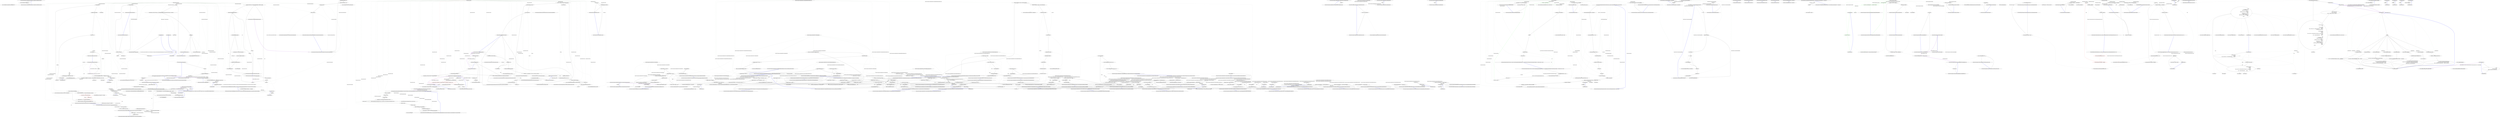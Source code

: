 digraph  {
n0 [cluster="Ninject.Selection.Heuristics.StandardPropertyInjectionHeuristic.ShouldInject(System.Reflection.PropertyInfo)", label="Entry Ninject.Selection.Heuristics.StandardPropertyInjectionHeuristic.ShouldInject(System.Reflection.PropertyInfo)", span="9-9"];
n1 [cluster="Ninject.Selection.Heuristics.StandardPropertyInjectionHeuristic.ShouldInject(System.Reflection.PropertyInfo)", label="return property.HasAttribute<InjectAttribute>();", span="11-11"];
n2 [cluster="Ninject.Selection.Heuristics.StandardPropertyInjectionHeuristic.ShouldInject(System.Reflection.PropertyInfo)", label="Exit Ninject.Selection.Heuristics.StandardPropertyInjectionHeuristic.ShouldInject(System.Reflection.PropertyInfo)", span="9-9"];
n3 [cluster="System.Reflection.ICustomAttributeProvider.HasAttribute<T>()", label="Entry System.Reflection.ICustomAttributeProvider.HasAttribute<T>()", span="31-31"];
m0_6 [cluster="System.Diagnostics.Contracts.Contract.Requires(bool)", file="Cache.cs", label="Entry System.Diagnostics.Contracts.Contract.Requires(bool)", span="0-0"];
m0_0 [cluster="Ninject.Activation.Caching.Cache.Cache(Ninject.Activation.IPipeline, Ninject.Activation.Caching.ICachePruner)", file="Cache.cs", label="Entry Ninject.Activation.Caching.Cache.Cache(Ninject.Activation.IPipeline, Ninject.Activation.Caching.ICachePruner)", span="50-50"];
m0_1 [cluster="Ninject.Activation.Caching.Cache.Cache(Ninject.Activation.IPipeline, Ninject.Activation.Caching.ICachePruner)", file="Cache.cs", label="Contract.Requires(pipeline != null)", span="52-52"];
m0_2 [cluster="Ninject.Activation.Caching.Cache.Cache(Ninject.Activation.IPipeline, Ninject.Activation.Caching.ICachePruner)", file="Cache.cs", label="Contract.Requires(cachePruner != null)", span="53-53"];
m0_3 [cluster="Ninject.Activation.Caching.Cache.Cache(Ninject.Activation.IPipeline, Ninject.Activation.Caching.ICachePruner)", file="Cache.cs", label="this.Pipeline = pipeline", span="55-55"];
m0_4 [cluster="Ninject.Activation.Caching.Cache.Cache(Ninject.Activation.IPipeline, Ninject.Activation.Caching.ICachePruner)", file="Cache.cs", label="cachePruner.Start(this)", span="56-56"];
m0_5 [cluster="Ninject.Activation.Caching.Cache.Cache(Ninject.Activation.IPipeline, Ninject.Activation.Caching.ICachePruner)", file="Cache.cs", label="Exit Ninject.Activation.Caching.Cache.Cache(Ninject.Activation.IPipeline, Ninject.Activation.Caching.ICachePruner)", span="50-50"];
m0_119 [cluster="Ninject.Activation.Caching.Cache.Forget(System.Collections.Generic.IEnumerable<Ninject.Activation.Caching.Cache.CacheEntry>)", file="Cache.cs", label="Exit Ninject.Activation.Caching.Cache.Forget(System.Collections.Generic.IEnumerable<Ninject.Activation.Caching.Cache.CacheEntry>)", span="246-246"];
m0_87 [cluster="Ninject.Activation.Caching.Cache.Forget(System.Collections.Generic.IEnumerable<Ninject.Activation.Caching.Cache.CacheEntry>)", file="Cache.cs", label="Entry Ninject.Activation.Caching.Cache.Forget(System.Collections.Generic.IEnumerable<Ninject.Activation.Caching.Cache.CacheEntry>)", span="246-246"];
m0_117 [cluster="Ninject.Activation.Caching.Cache.Forget(System.Collections.Generic.IEnumerable<Ninject.Activation.Caching.Cache.CacheEntry>)", file="Cache.cs", label="cacheEntries.ToList()", span="248-248"];
m0_118 [cluster="Ninject.Activation.Caching.Cache.Forget(System.Collections.Generic.IEnumerable<Ninject.Activation.Caching.Cache.CacheEntry>)", file="Cache.cs", label="this.Forget(entry)", span="250-250"];
m0_108 [cluster="Ninject.Activation.Caching.Cache.GetAllBindingEntries(Ninject.Infrastructure.Multimap<Ninject.Planning.Bindings.IBindingConfiguration, Ninject.Activation.Caching.Cache.CacheEntry>)", file="Cache.cs", label="Exit Ninject.Activation.Caching.Cache.GetAllBindingEntries(Ninject.Infrastructure.Multimap<Ninject.Planning.Bindings.IBindingConfiguration, Ninject.Activation.Caching.Cache.CacheEntry>)", span="228-228"];
m0_106 [cluster="Ninject.Activation.Caching.Cache.GetAllBindingEntries(Ninject.Infrastructure.Multimap<Ninject.Planning.Bindings.IBindingConfiguration, Ninject.Activation.Caching.Cache.CacheEntry>)", file="Cache.cs", label="Entry Ninject.Activation.Caching.Cache.GetAllBindingEntries(Ninject.Infrastructure.Multimap<Ninject.Planning.Bindings.IBindingConfiguration, Ninject.Activation.Caching.Cache.CacheEntry>)", span="228-228"];
m0_107 [cluster="Ninject.Activation.Caching.Cache.GetAllBindingEntries(Ninject.Infrastructure.Multimap<Ninject.Planning.Bindings.IBindingConfiguration, Ninject.Activation.Caching.Cache.CacheEntry>)", file="Cache.cs", label="return bindings.Values.SelectMany(bindingEntries => bindingEntries);", span="230-230"];
m0_13 [cluster="Ninject.Activation.Caching.Cache.Clear()", file="Cache.cs", label="Entry Ninject.Activation.Caching.Cache.Clear()", span="214-214"];
m0_100 [cluster="Ninject.Activation.Caching.Cache.Clear()", file="Cache.cs", label="this.entries", span="216-216"];
m0_101 [cluster="Ninject.Activation.Caching.Cache.Clear()", file="Cache.cs", label="this.Forget(this.GetAllCacheEntries())", span="218-218"];
m0_102 [cluster="Ninject.Activation.Caching.Cache.Clear()", file="Cache.cs", label="this.entries.Clear()", span="219-219"];
m0_103 [cluster="Ninject.Activation.Caching.Cache.Clear()", file="Cache.cs", label="Exit Ninject.Activation.Caching.Cache.Clear()", span="214-214"];
m0_7 [cluster="Ninject.Activation.Caching.ICachePruner.Start(Ninject.Activation.Caching.IPruneable)", file="Cache.cs", label="Entry Ninject.Activation.Caching.ICachePruner.Start(Ninject.Activation.Caching.IPruneable)", span="36-36"];
m0_78 [cluster="Ninject.Activation.Caching.Cache.Prune()", file="Cache.cs", label="Entry Ninject.Activation.Caching.Cache.Prune()", span="181-181"];
m0_79 [cluster="Ninject.Activation.Caching.Cache.Prune()", file="Cache.cs", label="this.entries", span="183-183"];
m0_80 [cluster="Ninject.Activation.Caching.Cache.Prune()", file="Cache.cs", label="var disposedScopes = this.entries.Where(scope => !((ReferenceEqualWeakReference)scope.Key).IsAlive).Select(scope => scope).ToList()", span="185-185"];
m0_81 [cluster="Ninject.Activation.Caching.Cache.Prune()", file="Cache.cs", label=disposedScopes, span="186-186"];
m0_82 [cluster="Ninject.Activation.Caching.Cache.Prune()", file="Cache.cs", label="this.entries.Remove(disposedScope.Key)", span="188-188"];
m0_83 [cluster="Ninject.Activation.Caching.Cache.Prune()", file="Cache.cs", label="this.Forget(GetAllBindingEntries(disposedScope.Value))", span="189-189"];
m0_84 [cluster="Ninject.Activation.Caching.Cache.Prune()", file="Cache.cs", label="Exit Ninject.Activation.Caching.Cache.Prune()", span="181-181"];
m0_127 [cluster="Ninject.Activation.Caching.Cache.CacheEntry.CacheEntry(Ninject.Activation.IContext, Ninject.Activation.InstanceReference)", file="Cache.cs", label="Exit Ninject.Activation.Caching.Cache.CacheEntry.CacheEntry(Ninject.Activation.IContext, Ninject.Activation.InstanceReference)", span="274-274"];
m0_28 [cluster="Ninject.Activation.Caching.Cache.CacheEntry.CacheEntry(Ninject.Activation.IContext, Ninject.Activation.InstanceReference)", file="Cache.cs", label="Entry Ninject.Activation.Caching.Cache.CacheEntry.CacheEntry(Ninject.Activation.IContext, Ninject.Activation.InstanceReference)", span="274-274"];
m0_125 [cluster="Ninject.Activation.Caching.Cache.CacheEntry.CacheEntry(Ninject.Activation.IContext, Ninject.Activation.InstanceReference)", file="Cache.cs", label="this.Context = context", span="276-276"];
m0_126 [cluster="Ninject.Activation.Caching.Cache.CacheEntry.CacheEntry(Ninject.Activation.IContext, Ninject.Activation.InstanceReference)", file="Cache.cs", label="this.Reference = reference", span="277-277"];
m0_124 [cluster="Ninject.Activation.IPipeline.Deactivate(Ninject.Activation.IContext, Ninject.Activation.InstanceReference)", file="Cache.cs", label="Entry Ninject.Activation.IPipeline.Deactivate(Ninject.Activation.IContext, Ninject.Activation.InstanceReference)", span="51-51"];
m0_31 [cluster="Ninject.Infrastructure.Multimap<TK, TV>.Multimap()", file="Cache.cs", label="Entry Ninject.Infrastructure.Multimap<TK, TV>.Multimap()", span="33-33"];
m0_42 [cluster="Ninject.Activation.Caching.Cache.TryGet(Ninject.Activation.IContext)", file="Cache.cs", label="!this.entries.TryGetValue(scope, out Multimap<IBindingConfiguration, CacheEntry> bindings)", span="128-128"];
m0_37 [cluster="Ninject.Activation.Caching.Cache.TryGet(Ninject.Activation.IContext)", file="Cache.cs", label="Entry Ninject.Activation.Caching.Cache.TryGet(Ninject.Activation.IContext)", span="118-118"];
m0_38 [cluster="Ninject.Activation.Caching.Cache.TryGet(Ninject.Activation.IContext)", file="Cache.cs", label="var scope = context.GetScope()", span="120-120"];
m0_44 [cluster="Ninject.Activation.Caching.Cache.TryGet(Ninject.Activation.IContext)", file="Cache.cs", label="bindings[context.Binding.BindingConfiguration]", span="133-133"];
m0_45 [cluster="Ninject.Activation.Caching.Cache.TryGet(Ninject.Activation.IContext)", file="Cache.cs", label="context.HasInferredGenericArguments", span="135-135"];
m0_47 [cluster="Ninject.Activation.Caching.Cache.TryGet(Ninject.Activation.IContext)", file="Cache.cs", label="var arguments = context.GenericArguments", span="138-138"];
m0_39 [cluster="Ninject.Activation.Caching.Cache.TryGet(Ninject.Activation.IContext)", file="Cache.cs", label="scope == null", span="121-121"];
m0_40 [cluster="Ninject.Activation.Caching.Cache.TryGet(Ninject.Activation.IContext)", file="Cache.cs", label="return null;", span="123-123"];
m0_41 [cluster="Ninject.Activation.Caching.Cache.TryGet(Ninject.Activation.IContext)", file="Cache.cs", label="this.entries", span="126-126"];
m0_43 [cluster="Ninject.Activation.Caching.Cache.TryGet(Ninject.Activation.IContext)", file="Cache.cs", label="return null;", span="130-130"];
m0_50 [cluster="Ninject.Activation.Caching.Cache.TryGet(Ninject.Activation.IContext)", file="Cache.cs", label="return null;", span="149-149"];
m0_46 [cluster="Ninject.Activation.Caching.Cache.TryGet(Ninject.Activation.IContext)", file="Cache.cs", label="var cachedArguments = entry.Context.GenericArguments", span="137-137"];
m0_49 [cluster="Ninject.Activation.Caching.Cache.TryGet(Ninject.Activation.IContext)", file="Cache.cs", label="return entry.Reference.Instance;", span="146-146"];
m0_48 [cluster="Ninject.Activation.Caching.Cache.TryGet(Ninject.Activation.IContext)", file="Cache.cs", label="!cachedArguments.SequenceEqual(arguments)", span="140-140"];
m0_51 [cluster="Ninject.Activation.Caching.Cache.TryGet(Ninject.Activation.IContext)", file="Cache.cs", label="Exit Ninject.Activation.Caching.Cache.TryGet(Ninject.Activation.IContext)", span="118-118"];
m0_99 [cluster="System.Collections.Generic.IDictionary<TKey, TValue>.Remove(TKey)", file="Cache.cs", label="Entry System.Collections.Generic.IDictionary<TKey, TValue>.Remove(TKey)", span="0-0"];
m0_21 [cluster="Ninject.Activation.Caching.Cache.Remember(Ninject.Activation.IContext, Ninject.Activation.InstanceReference)", file="Cache.cs", label="this.entries[weakScopeReference] = new Multimap<IBindingConfiguration, CacheEntry>()", span="101-101"];
m0_15 [cluster="Ninject.Activation.Caching.Cache.Remember(Ninject.Activation.IContext, Ninject.Activation.InstanceReference)", file="Cache.cs", label="Entry Ninject.Activation.Caching.Cache.Remember(Ninject.Activation.IContext, Ninject.Activation.InstanceReference)", span="91-91"];
m0_16 [cluster="Ninject.Activation.Caching.Cache.Remember(Ninject.Activation.IContext, Ninject.Activation.InstanceReference)", file="Cache.cs", label="var scope = context.GetScope()", span="93-93"];
m0_17 [cluster="Ninject.Activation.Caching.Cache.Remember(Ninject.Activation.IContext, Ninject.Activation.InstanceReference)", file="Cache.cs", label="var entry = new CacheEntry(context, reference)", span="94-94"];
m0_25 [cluster="Ninject.Activation.Caching.Cache.Remember(Ninject.Activation.IContext, Ninject.Activation.InstanceReference)", file="Cache.cs", label="this.entries[weakScopeReference].Add(context.Binding.BindingConfiguration, entry)", span="109-109"];
m0_19 [cluster="Ninject.Activation.Caching.Cache.Remember(Ninject.Activation.IContext, Ninject.Activation.InstanceReference)", file="Cache.cs", label="var weakScopeReference = new ReferenceEqualWeakReference(scope)", span="98-98"];
m0_22 [cluster="Ninject.Activation.Caching.Cache.Remember(Ninject.Activation.IContext, Ninject.Activation.InstanceReference)", color=red, community=0, file="Cache.cs", label="0: var notifyScope = scope as INotifyWhenDisposed", span="102-102"];
m0_18 [cluster="Ninject.Activation.Caching.Cache.Remember(Ninject.Activation.IContext, Ninject.Activation.InstanceReference)", file="Cache.cs", label="this.entries", span="96-96"];
m0_20 [cluster="Ninject.Activation.Caching.Cache.Remember(Ninject.Activation.IContext, Ninject.Activation.InstanceReference)", file="Cache.cs", label="!this.entries.ContainsKey(weakScopeReference)", span="99-99"];
m0_24 [cluster="Ninject.Activation.Caching.Cache.Remember(Ninject.Activation.IContext, Ninject.Activation.InstanceReference)", file="Cache.cs", label="notifyScope.Disposed += (o, e) => this.Clear(weakScopeReference)", span="105-105"];
m0_23 [cluster="Ninject.Activation.Caching.Cache.Remember(Ninject.Activation.IContext, Ninject.Activation.InstanceReference)", color=red, community=0, file="Cache.cs", label="0: notifyScope != null", span="103-103"];
m0_26 [cluster="Ninject.Activation.Caching.Cache.Remember(Ninject.Activation.IContext, Ninject.Activation.InstanceReference)", file="Cache.cs", label="Exit Ninject.Activation.Caching.Cache.Remember(Ninject.Activation.IContext, Ninject.Activation.InstanceReference)", span="91-91"];
m0_105 [cluster="System.Collections.Generic.ICollection<T>.Clear()", file="Cache.cs", label="Entry System.Collections.Generic.ICollection<T>.Clear()", span="0-0"];
m0_52 [cluster="Unk.TryGetValue", file="Cache.cs", label="Entry Unk.TryGetValue", span=""];
m0_67 [cluster="Unk.Where", file="Cache.cs", label="Entry Unk.Where", span=""];
m0_53 [cluster="Unk.SequenceEqual", file="Cache.cs", label="Entry Unk.SequenceEqual", span=""];
m0_65 [cluster="System.Collections.Generic.IEnumerable<TSource>.SelectMany<TSource, TResult>(System.Func<TSource, System.Collections.Generic.IEnumerable<TResult>>)", file="Cache.cs", label="Entry System.Collections.Generic.IEnumerable<TSource>.SelectMany<TSource, TResult>(System.Func<TSource, System.Collections.Generic.IEnumerable<TResult>>)", span="0-0"];
m0_14 [cluster="Ninject.Infrastructure.Disposal.DisposableObject.Dispose(bool)", file="Cache.cs", label="Entry Ninject.Infrastructure.Disposal.DisposableObject.Dispose(bool)", span="62-62"];
m0_86 [cluster="Unk.GetAllBindingEntries", file="Cache.cs", label="Entry Unk.GetAllBindingEntries", span=""];
m0_27 [cluster="Ninject.Activation.IContext.GetScope()", file="Cache.cs", label="Entry Ninject.Activation.IContext.GetScope()", span="81-81"];
m0_70 [cluster="Unk.Remove", file="Cache.cs", label="Entry Unk.Remove", span=""];
m0_66 [cluster="System.Collections.Generic.IEnumerable<TSource>.ToList<TSource>()", file="Cache.cs", label="Entry System.Collections.Generic.IEnumerable<TSource>.ToList<TSource>()", span="0-0"];
m0_30 [cluster="System.Collections.Generic.IDictionary<TKey, TValue>.ContainsKey(TKey)", file="Cache.cs", label="Entry System.Collections.Generic.IDictionary<TKey, TValue>.ContainsKey(TKey)", span="0-0"];
m0_104 [cluster="Ninject.Activation.Caching.Cache.GetAllCacheEntries()", file="Cache.cs", label="Entry Ninject.Activation.Caching.Cache.GetAllCacheEntries()", span="237-237"];
m0_112 [cluster="Ninject.Activation.Caching.Cache.GetAllCacheEntries()", file="Cache.cs", label="return this.entries.SelectMany(scopeCache => GetAllBindingEntries(scopeCache.Value));", span="239-239"];
m0_113 [cluster="Ninject.Activation.Caching.Cache.GetAllCacheEntries()", file="Cache.cs", label="Exit Ninject.Activation.Caching.Cache.GetAllCacheEntries()", span="237-237"];
m0_114 [cluster="lambda expression", file="Cache.cs", label="Entry lambda expression", span="239-239"];
m0_34 [cluster="lambda expression", file="Cache.cs", label="this.Clear(weakScopeReference)", span="105-105"];
m0_33 [cluster="lambda expression", file="Cache.cs", label="Entry lambda expression", span="105-105"];
m0_35 [cluster="lambda expression", file="Cache.cs", label="Exit lambda expression", span="105-105"];
m0_75 [cluster="lambda expression", file="Cache.cs", label="ReferenceEquals(instance, cacheEntry.Reference.Instance)", span="165-165"];
m0_71 [cluster="lambda expression", file="Cache.cs", label="Entry lambda expression", span="163-163"];
m0_74 [cluster="lambda expression", file="Cache.cs", label="Entry lambda expression", span="165-165"];
m0_72 [cluster="lambda expression", file="Cache.cs", label="bindingEntries.Values", span="163-163"];
m0_73 [cluster="lambda expression", file="Cache.cs", label="Exit lambda expression", span="163-163"];
m0_76 [cluster="lambda expression", file="Cache.cs", label="Exit lambda expression", span="165-165"];
m0_88 [cluster="lambda expression", file="Cache.cs", label="Entry lambda expression", span="185-185"];
m0_91 [cluster="lambda expression", file="Cache.cs", label="Entry lambda expression", span="185-185"];
m0_89 [cluster="lambda expression", file="Cache.cs", label="!((ReferenceEqualWeakReference)scope.Key).IsAlive", span="185-185"];
m0_90 [cluster="lambda expression", file="Cache.cs", label="Exit lambda expression", span="185-185"];
m0_92 [cluster="lambda expression", file="Cache.cs", label=scope, span="185-185"];
m0_93 [cluster="lambda expression", file="Cache.cs", label="Exit lambda expression", span="185-185"];
m0_109 [cluster="lambda expression", file="Cache.cs", label="Entry lambda expression", span="230-230"];
m0_110 [cluster="lambda expression", file="Cache.cs", label=bindingEntries, span="230-230"];
m0_111 [cluster="lambda expression", file="Cache.cs", label="Exit lambda expression", span="230-230"];
m0_115 [cluster="lambda expression", file="Cache.cs", label="GetAllBindingEntries(scopeCache.Value)", span="239-239"];
m0_116 [cluster="lambda expression", file="Cache.cs", label="Exit lambda expression", span="239-239"];
m0_69 [cluster="Unk.Forget", file="Cache.cs", label="Entry Unk.Forget", span=""];
m0_77 [cluster="object.ReferenceEquals(object, object)", file="Cache.cs", label="Entry object.ReferenceEquals(object, object)", span="0-0"];
m0_85 [cluster="Unk.Select", file="Cache.cs", label="Entry Unk.Select", span=""];
m0_60 [cluster="Ninject.Activation.Caching.Cache.Release(object)", file="Cache.cs", label="this.Forget(cacheEntry)", span="168-168"];
m0_54 [cluster="Ninject.Activation.Caching.Cache.Release(object)", file="Cache.cs", label="Entry Ninject.Activation.Caching.Cache.Release(object)", span="158-158"];
m0_55 [cluster="Ninject.Activation.Caching.Cache.Release(object)", file="Cache.cs", label="this.entries", span="160-160"];
m0_58 [cluster="Ninject.Activation.Caching.Cache.Release(object)", file="Cache.cs", label="var instanceEntries = bindingEntry.Where(cacheEntry => ReferenceEquals(instance, cacheEntry.Reference.Instance)).ToList()", span="165-165"];
m0_56 [cluster="Ninject.Activation.Caching.Cache.Release(object)", file="Cache.cs", label="var instanceFound = false", span="162-162"];
m0_57 [cluster="Ninject.Activation.Caching.Cache.Release(object)", file="Cache.cs", label="this.entries.Values.SelectMany(bindingEntries => bindingEntries.Values).ToList()", span="163-163"];
m0_63 [cluster="Ninject.Activation.Caching.Cache.Release(object)", file="Cache.cs", label="return instanceFound;", span="174-174"];
m0_61 [cluster="Ninject.Activation.Caching.Cache.Release(object)", file="Cache.cs", label="bindingEntry.Remove(cacheEntry)", span="169-169"];
m0_59 [cluster="Ninject.Activation.Caching.Cache.Release(object)", file="Cache.cs", label=instanceEntries, span="166-166"];
m0_62 [cluster="Ninject.Activation.Caching.Cache.Release(object)", file="Cache.cs", label="instanceFound = true", span="170-170"];
m0_64 [cluster="Ninject.Activation.Caching.Cache.Release(object)", file="Cache.cs", label="Exit Ninject.Activation.Caching.Cache.Release(object)", span="158-158"];
m0_32 [cluster="Ninject.Infrastructure.Multimap<TK, TV>.Add(TK, TV)", file="Cache.cs", label="Entry Ninject.Infrastructure.Multimap<TK, TV>.Add(TK, TV)", span="70-70"];
m0_68 [cluster="Unk.ToList", file="Cache.cs", label="Entry Unk.ToList", span=""];
m0_8 [cluster="Ninject.Activation.Caching.Cache.Dispose(bool)", file="Cache.cs", label="Entry Ninject.Activation.Caching.Cache.Dispose(bool)", span="76-76"];
m0_9 [cluster="Ninject.Activation.Caching.Cache.Dispose(bool)", file="Cache.cs", label="disposing && !this.IsDisposed", span="78-78"];
m0_11 [cluster="Ninject.Activation.Caching.Cache.Dispose(bool)", file="Cache.cs", label="base.Dispose(disposing)", span="83-83"];
m0_10 [cluster="Ninject.Activation.Caching.Cache.Dispose(bool)", file="Cache.cs", label="this.Clear()", span="80-80"];
m0_12 [cluster="Ninject.Activation.Caching.Cache.Dispose(bool)", file="Cache.cs", label="Exit Ninject.Activation.Caching.Cache.Dispose(bool)", span="76-76"];
m0_123 [cluster="Ninject.Activation.Caching.Cache.Forget(Ninject.Activation.Caching.Cache.CacheEntry)", file="Cache.cs", label="Exit Ninject.Activation.Caching.Cache.Forget(Ninject.Activation.Caching.Cache.CacheEntry)", span="258-258"];
m0_120 [cluster="Ninject.Activation.Caching.Cache.Forget(Ninject.Activation.Caching.Cache.CacheEntry)", file="Cache.cs", label="Entry Ninject.Activation.Caching.Cache.Forget(Ninject.Activation.Caching.Cache.CacheEntry)", span="258-258"];
m0_121 [cluster="Ninject.Activation.Caching.Cache.Forget(Ninject.Activation.Caching.Cache.CacheEntry)", file="Cache.cs", label="this.Clear(entry.Reference.Instance)", span="260-260"];
m0_122 [cluster="Ninject.Activation.Caching.Cache.Forget(Ninject.Activation.Caching.Cache.CacheEntry)", file="Cache.cs", label="this.Pipeline.Deactivate(entry.Context, entry.Reference)", span="261-261"];
m0_95 [cluster="Ninject.Activation.Caching.Cache.Clear(object)", file="Cache.cs", label="this.entries.TryGetValue(scope, out Multimap<IBindingConfiguration, CacheEntry> bindings)", span="203-203"];
m0_36 [cluster="Ninject.Activation.Caching.Cache.Clear(object)", file="Cache.cs", label="Entry Ninject.Activation.Caching.Cache.Clear(object)", span="199-199"];
m0_94 [cluster="Ninject.Activation.Caching.Cache.Clear(object)", file="Cache.cs", label="this.entries", span="201-201"];
m0_96 [cluster="Ninject.Activation.Caching.Cache.Clear(object)", file="Cache.cs", label="this.entries.Remove(scope)", span="205-205"];
m0_97 [cluster="Ninject.Activation.Caching.Cache.Clear(object)", file="Cache.cs", label="this.Forget(GetAllBindingEntries(bindings))", span="206-206"];
m0_98 [cluster="Ninject.Activation.Caching.Cache.Clear(object)", file="Cache.cs", label="Exit Ninject.Activation.Caching.Cache.Clear(object)", span="199-199"];
m0_29 [cluster="Ninject.Infrastructure.ReferenceEqualWeakReference.ReferenceEqualWeakReference(object)", file="Cache.cs", label="Entry Ninject.Infrastructure.ReferenceEqualWeakReference.ReferenceEqualWeakReference(object)", span="40-40"];
m0_128 [file="Cache.cs", label="Ninject.Activation.Caching.Cache", span=""];
m0_129 [file="Cache.cs", label=weakScopeReference, span=""];
m0_130 [file="Cache.cs", label=object, span=""];
m0_131 [file="Cache.cs", label="Ninject.Activation.Caching.Cache.CacheEntry", span=""];
m2_41 [cluster="Ninject.Planning.IPlanner.GetPlan(System.Type)", file="Context.cs", label="Entry Ninject.Planning.IPlanner.GetPlan(System.Type)", span="45-45"];
m2_24 [cluster="Ninject.Activation.Context.Resolve()", file="Context.cs", label="Entry Ninject.Activation.Context.Resolve()", span="118-118"];
m2_25 [cluster="Ninject.Activation.Context.Resolve()", file="Context.cs", label="this.IsCyclical(this.Request.ParentContext)", span="120-120"];
m2_26 [cluster="Ninject.Activation.Context.Resolve()", file="Context.cs", label="throw new ActivationException(ExceptionFormatter.CyclicalDependenciesDetected(this));", span="122-122"];
m2_27 [cluster="Ninject.Activation.Context.Resolve()", file="Context.cs", label="this.cachedScope = this.Request.GetScope() ?? this.Binding.GetScope(this)", span="127-127"];
m2_28 [cluster="Ninject.Activation.Context.Resolve()", file="Context.cs", label="this.cachedScope != null", span="129-129"];
m2_29 [cluster="Ninject.Activation.Context.Resolve()", file="Context.cs", label="this.cachedScope", span="131-131"];
m2_31 [cluster="Ninject.Activation.Context.Resolve()", file="Context.cs", label="return this.ResolveInternal(null);", span="138-138"];
m2_30 [cluster="Ninject.Activation.Context.Resolve()", file="Context.cs", label="return this.ResolveInternal(this.cachedScope);", span="133-133"];
m2_32 [cluster="Ninject.Activation.Context.Resolve()", file="Context.cs", label="Exit Ninject.Activation.Context.Resolve()", span="118-118"];
m2_23 [cluster="Ninject.Planning.Bindings.IBindingConfiguration.GetProvider(Ninject.Activation.IContext)", file="Context.cs", label="Entry Ninject.Planning.Bindings.IBindingConfiguration.GetProvider(Ninject.Activation.IContext)", span="96-96"];
m2_65 [cluster="System.Collections.Generic.Stack<T>.Pop()", file="Context.cs", label="Entry System.Collections.Generic.Stack<T>.Pop()", span="0-0"];
m2_68 [cluster="object.GetType()", file="Context.cs", label="Entry object.GetType()", span="0-0"];
m2_34 [cluster="Ninject.ActivationException.ActivationException(string)", file="Context.cs", label="Entry Ninject.ActivationException.ActivationException(string)", span="46-46"];
m2_15 [cluster="Ninject.Activation.Context.GetScope()", file="Context.cs", label="Entry Ninject.Activation.Context.GetScope()", span="106-106"];
m2_16 [cluster="Ninject.Activation.Context.GetScope()", file="Context.cs", label="return this.cachedScope ?? this.Request.GetScope() ?? this.Binding.GetScope(this);", span="108-108"];
m2_17 [cluster="Ninject.Activation.Context.GetScope()", file="Context.cs", label="Exit Ninject.Activation.Context.GetScope()", span="106-106"];
m2_0 [cluster="Ninject.Activation.Context.Context(Ninject.IReadOnlyKernel, Ninject.Activation.IRequest, Ninject.Planning.Bindings.IBinding, Ninject.Activation.Caching.ICache, Ninject.Planning.IPlanner, Ninject.Activation.IPipeline)", file="Context.cs", label="Entry Ninject.Activation.Context.Context(Ninject.IReadOnlyKernel, Ninject.Activation.IRequest, Ninject.Planning.Bindings.IBinding, Ninject.Activation.Caching.ICache, Ninject.Planning.IPlanner, Ninject.Activation.IPipeline)", span="52-52"];
m2_1 [cluster="Ninject.Activation.Context.Context(Ninject.IReadOnlyKernel, Ninject.Activation.IRequest, Ninject.Planning.Bindings.IBinding, Ninject.Activation.Caching.ICache, Ninject.Planning.IPlanner, Ninject.Activation.IPipeline)", file="Context.cs", label="this.Kernel = readonlyKernel", span="54-54"];
m2_2 [cluster="Ninject.Activation.Context.Context(Ninject.IReadOnlyKernel, Ninject.Activation.IRequest, Ninject.Planning.Bindings.IBinding, Ninject.Activation.Caching.ICache, Ninject.Planning.IPlanner, Ninject.Activation.IPipeline)", file="Context.cs", label="this.Request = request", span="55-55"];
m2_3 [cluster="Ninject.Activation.Context.Context(Ninject.IReadOnlyKernel, Ninject.Activation.IRequest, Ninject.Planning.Bindings.IBinding, Ninject.Activation.Caching.ICache, Ninject.Planning.IPlanner, Ninject.Activation.IPipeline)", file="Context.cs", label="this.Binding = binding", span="56-56"];
m2_4 [cluster="Ninject.Activation.Context.Context(Ninject.IReadOnlyKernel, Ninject.Activation.IRequest, Ninject.Planning.Bindings.IBinding, Ninject.Activation.Caching.ICache, Ninject.Planning.IPlanner, Ninject.Activation.IPipeline)", file="Context.cs", label="this.Parameters = request.Parameters.Union(binding.Parameters).ToList()", span="57-57"];
m2_5 [cluster="Ninject.Activation.Context.Context(Ninject.IReadOnlyKernel, Ninject.Activation.IRequest, Ninject.Planning.Bindings.IBinding, Ninject.Activation.Caching.ICache, Ninject.Planning.IPlanner, Ninject.Activation.IPipeline)", file="Context.cs", label="this.Cache = cache", span="58-58"];
m2_6 [cluster="Ninject.Activation.Context.Context(Ninject.IReadOnlyKernel, Ninject.Activation.IRequest, Ninject.Planning.Bindings.IBinding, Ninject.Activation.Caching.ICache, Ninject.Planning.IPlanner, Ninject.Activation.IPipeline)", file="Context.cs", label="this.Planner = planner", span="59-59"];
m2_7 [cluster="Ninject.Activation.Context.Context(Ninject.IReadOnlyKernel, Ninject.Activation.IRequest, Ninject.Planning.Bindings.IBinding, Ninject.Activation.Caching.ICache, Ninject.Planning.IPlanner, Ninject.Activation.IPipeline)", file="Context.cs", label="this.Pipeline = pipeline", span="60-60"];
m2_8 [cluster="Ninject.Activation.Context.Context(Ninject.IReadOnlyKernel, Ninject.Activation.IRequest, Ninject.Planning.Bindings.IBinding, Ninject.Activation.Caching.ICache, Ninject.Planning.IPlanner, Ninject.Activation.IPipeline)", file="Context.cs", label="binding.Service.GetTypeInfo().IsGenericTypeDefinition", span="62-62"];
m2_10 [cluster="Ninject.Activation.Context.Context(Ninject.IReadOnlyKernel, Ninject.Activation.IRequest, Ninject.Planning.Bindings.IBinding, Ninject.Activation.Caching.ICache, Ninject.Planning.IPlanner, Ninject.Activation.IPipeline)", file="Context.cs", label="this.GenericArguments = request.Service.GetTypeInfo().GenericTypeArguments", span="65-65"];
m2_9 [cluster="Ninject.Activation.Context.Context(Ninject.IReadOnlyKernel, Ninject.Activation.IRequest, Ninject.Planning.Bindings.IBinding, Ninject.Activation.Caching.ICache, Ninject.Planning.IPlanner, Ninject.Activation.IPipeline)", file="Context.cs", label="this.HasInferredGenericArguments = true", span="64-64"];
m2_11 [cluster="Ninject.Activation.Context.Context(Ninject.IReadOnlyKernel, Ninject.Activation.IRequest, Ninject.Planning.Bindings.IBinding, Ninject.Activation.Caching.ICache, Ninject.Planning.IPlanner, Ninject.Activation.IPipeline)", file="Context.cs", label="Exit Ninject.Activation.Context.Context(Ninject.IReadOnlyKernel, Ninject.Activation.IRequest, Ninject.Planning.Bindings.IBinding, Ninject.Activation.Caching.ICache, Ninject.Planning.IPlanner, Ninject.Activation.IPipeline)", span="52-52"];
m2_35 [cluster="Ninject.Infrastructure.Introspection.ExceptionFormatter.CyclicalDependenciesDetected(Ninject.Activation.IContext)", file="Context.cs", label="Entry Ninject.Infrastructure.Introspection.ExceptionFormatter.CyclicalDependenciesDetected(Ninject.Activation.IContext)", span="164-164"];
m2_67 [cluster="Ninject.Activation.Caching.ICache.Remember(Ninject.Activation.IContext, Ninject.Activation.InstanceReference)", file="Context.cs", label="Entry Ninject.Activation.Caching.ICache.Remember(Ninject.Activation.IContext, Ninject.Activation.InstanceReference)", span="42-42"];
m2_64 [cluster="Ninject.Activation.IProvider.Create(Ninject.Activation.IContext)", file="Context.cs", label="Entry Ninject.Activation.IProvider.Create(Ninject.Activation.IContext)", span="42-42"];
m2_36 [cluster="Ninject.Activation.Context.ResolveInternal(object)", file="Context.cs", label="Entry Ninject.Activation.Context.ResolveInternal(object)", span="156-156"];
m2_42 [cluster="Ninject.Activation.Context.ResolveInternal(object)", file="Context.cs", label="var cachedInstance = this.Cache.TryGet(this)", span="158-158"];
m2_54 [cluster="Ninject.Activation.Context.ResolveInternal(object)", file="Context.cs", label="scope != null", span="186-186"];
m2_43 [cluster="Ninject.Activation.Context.ResolveInternal(object)", file="Context.cs", label="cachedInstance != null", span="160-160"];
m2_44 [cluster="Ninject.Activation.Context.ResolveInternal(object)", file="Context.cs", label="return cachedInstance;", span="162-162"];
m2_45 [cluster="Ninject.Activation.Context.ResolveInternal(object)", file="Context.cs", label="this.Request.ActiveBindings.Push(this.Binding)", span="165-165"];
m2_46 [cluster="Ninject.Activation.Context.ResolveInternal(object)", file="Context.cs", label="var reference = new InstanceReference { Instance = this.GetProvider().Create(this) }", span="167-167"];
m2_47 [cluster="Ninject.Activation.Context.ResolveInternal(object)", file="Context.cs", label="this.Request.ActiveBindings.Pop()", span="169-169"];
m2_48 [cluster="Ninject.Activation.Context.ResolveInternal(object)", file="Context.cs", label="reference.Instance == null", span="171-171"];
m2_55 [cluster="Ninject.Activation.Context.ResolveInternal(object)", file="Context.cs", label="this.Cache.Remember(this, reference)", span="188-188"];
m2_57 [cluster="Ninject.Activation.Context.ResolveInternal(object)", file="Context.cs", label="this.Plan = this.Planner.GetPlan(reference.Instance.GetType())", span="193-193"];
m2_58 [cluster="Ninject.Activation.Context.ResolveInternal(object)", file="Context.cs", label="this.Pipeline.Activate(this, reference)", span="196-196"];
m2_59 [cluster="Ninject.Activation.Context.ResolveInternal(object)", file="Context.cs", label="return reference.Instance;", span="198-198"];
m2_49 [cluster="Ninject.Activation.Context.ResolveInternal(object)", file="Context.cs", label="!this.Kernel.Settings.AllowNullInjection", span="173-173"];
m2_50 [cluster="Ninject.Activation.Context.ResolveInternal(object)", file="Context.cs", label="throw new ActivationException(ExceptionFormatter.ProviderReturnedNull(this));", span="175-175"];
m2_51 [cluster="Ninject.Activation.Context.ResolveInternal(object)", file="Context.cs", label="this.Plan == null", span="178-178"];
m2_52 [cluster="Ninject.Activation.Context.ResolveInternal(object)", file="Context.cs", label="this.Plan = this.Planner.GetPlan(this.Request.Service)", span="180-180"];
m2_53 [cluster="Ninject.Activation.Context.ResolveInternal(object)", file="Context.cs", label="return null;", span="183-183"];
m2_56 [cluster="Ninject.Activation.Context.ResolveInternal(object)", file="Context.cs", label="this.Plan == null", span="191-191"];
m2_60 [cluster="Ninject.Activation.Context.ResolveInternal(object)", file="Context.cs", label="Exit Ninject.Activation.Context.ResolveInternal(object)", span="156-156"];
m2_18 [cluster="Ninject.Activation.IRequest.GetScope()", file="Context.cs", label="Entry Ninject.Activation.IRequest.GetScope()", span="108-108"];
m2_19 [cluster="Ninject.Planning.Bindings.IBindingConfiguration.GetScope(Ninject.Activation.IContext)", file="Context.cs", label="Entry Ninject.Planning.Bindings.IBindingConfiguration.GetScope(Ninject.Activation.IContext)", span="103-103"];
m2_79 [cluster="Ninject.Activation.IContext.GetScope()", file="Context.cs", label="Entry Ninject.Activation.IContext.GetScope()", span="81-81"];
m2_37 [cluster="Ninject.Activation.Context.BuildPlan(System.Type)", file="Context.cs", label="Entry Ninject.Activation.Context.BuildPlan(System.Type)", span="148-148"];
m2_38 [cluster="Ninject.Activation.Context.BuildPlan(System.Type)", file="Context.cs", label="this.Plan == null", span="150-150"];
m2_39 [cluster="Ninject.Activation.Context.BuildPlan(System.Type)", file="Context.cs", label="this.Plan = this.Planner.GetPlan(type)", span="152-152"];
m2_40 [cluster="Ninject.Activation.Context.BuildPlan(System.Type)", file="Context.cs", label="Exit Ninject.Activation.Context.BuildPlan(System.Type)", span="148-148"];
m2_13 [cluster="System.Collections.Generic.IEnumerable<TSource>.ToList<TSource>()", file="Context.cs", label="Entry System.Collections.Generic.IEnumerable<TSource>.ToList<TSource>()", span="0-0"];
m2_66 [cluster="Ninject.Infrastructure.Introspection.ExceptionFormatter.ProviderReturnedNull(Ninject.Activation.IContext)", file="Context.cs", label="Entry Ninject.Infrastructure.Introspection.ExceptionFormatter.ProviderReturnedNull(Ninject.Activation.IContext)", span="306-306"];
m2_63 [cluster="Ninject.Activation.InstanceReference.InstanceReference()", file="Context.cs", label="Entry Ninject.Activation.InstanceReference.InstanceReference()", span="31-31"];
m2_14 [cluster="System.Type.GetTypeInfo()", file="Context.cs", label="Entry System.Type.GetTypeInfo()", span="0-0"];
m2_20 [cluster="Ninject.Activation.Context.GetProvider()", file="Context.cs", label="Entry Ninject.Activation.Context.GetProvider()", span="112-112"];
m2_21 [cluster="Ninject.Activation.Context.GetProvider()", file="Context.cs", label="return this.Binding.GetProvider(this);", span="114-114"];
m2_22 [cluster="Ninject.Activation.Context.GetProvider()", file="Context.cs", label="Exit Ninject.Activation.Context.GetProvider()", span="112-112"];
m2_69 [cluster="Ninject.Activation.IPipeline.Activate(Ninject.Activation.IContext, Ninject.Activation.InstanceReference)", file="Context.cs", label="Entry Ninject.Activation.IPipeline.Activate(Ninject.Activation.IContext, Ninject.Activation.InstanceReference)", span="44-44"];
m2_33 [cluster="Ninject.Activation.Context.IsCyclical(Ninject.Activation.IContext)", file="Context.cs", label="Entry Ninject.Activation.Context.IsCyclical(Ninject.Activation.IContext)", span="201-201"];
m2_70 [cluster="Ninject.Activation.Context.IsCyclical(Ninject.Activation.IContext)", file="Context.cs", label="targetContext == null", span="203-203"];
m2_72 [cluster="Ninject.Activation.Context.IsCyclical(Ninject.Activation.IContext)", file="Context.cs", label="targetContext.Request.Service == this.Request.Service", span="208-208"];
m2_73 [cluster="Ninject.Activation.Context.IsCyclical(Ninject.Activation.IContext)", color=red, community=0, file="Context.cs", label="0: !(this.Request.Target is PropertyTarget) || targetContext.GetScope() != this.GetScope() || this.GetScope() == null", span="210-210"];
m2_75 [cluster="Ninject.Activation.Context.IsCyclical(Ninject.Activation.IContext)", file="Context.cs", label="this.IsCyclical(targetContext.Request.ParentContext)", span="216-216"];
m2_71 [cluster="Ninject.Activation.Context.IsCyclical(Ninject.Activation.IContext)", file="Context.cs", label="return false;", span="205-205"];
m2_74 [cluster="Ninject.Activation.Context.IsCyclical(Ninject.Activation.IContext)", file="Context.cs", label="return true;", span="212-212"];
m2_76 [cluster="Ninject.Activation.Context.IsCyclical(Ninject.Activation.IContext)", file="Context.cs", label="return true;", span="218-218"];
m2_77 [cluster="Ninject.Activation.Context.IsCyclical(Ninject.Activation.IContext)", file="Context.cs", label="return false;", span="221-221"];
m2_78 [cluster="Ninject.Activation.Context.IsCyclical(Ninject.Activation.IContext)", file="Context.cs", label="Exit Ninject.Activation.Context.IsCyclical(Ninject.Activation.IContext)", span="201-201"];
m2_61 [cluster="Ninject.Activation.Caching.ICache.TryGet(Ninject.Activation.IContext)", file="Context.cs", label="Entry Ninject.Activation.Caching.ICache.TryGet(Ninject.Activation.IContext)", span="49-49"];
m2_12 [cluster="System.Collections.Generic.IEnumerable<TSource>.Union<TSource>(System.Collections.Generic.IEnumerable<TSource>)", file="Context.cs", label="Entry System.Collections.Generic.IEnumerable<TSource>.Union<TSource>(System.Collections.Generic.IEnumerable<TSource>)", span="0-0"];
m2_62 [cluster="System.Collections.Generic.Stack<T>.Push(T)", file="Context.cs", label="Entry System.Collections.Generic.Stack<T>.Push(T)", span="0-0"];
m2_80 [file="Context.cs", label="Ninject.Activation.Context", span=""];
m4_123 [cluster="Ninject.Tests.Integration.StandardKernelTests.WhenGetAllIsCalledForInterfaceBoundService.ReturnsSeriesOfItemsInOrderTheyWereBound()", file="ExtensionsForAssembly.cs", label="Entry Ninject.Tests.Integration.StandardKernelTests.WhenGetAllIsCalledForInterfaceBoundService.ReturnsSeriesOfItemsInOrderTheyWereBound()", span="210-210"];
m4_124 [cluster="Ninject.Tests.Integration.StandardKernelTests.WhenGetAllIsCalledForInterfaceBoundService.ReturnsSeriesOfItemsInOrderTheyWereBound()", file="ExtensionsForAssembly.cs", label="kernel.Bind<IWeapon>().To<Sword>()", span="212-212"];
m4_125 [cluster="Ninject.Tests.Integration.StandardKernelTests.WhenGetAllIsCalledForInterfaceBoundService.ReturnsSeriesOfItemsInOrderTheyWereBound()", file="ExtensionsForAssembly.cs", label="kernel.Bind<IWeapon>().To<Shuriken>()", span="213-213"];
m4_126 [cluster="Ninject.Tests.Integration.StandardKernelTests.WhenGetAllIsCalledForInterfaceBoundService.ReturnsSeriesOfItemsInOrderTheyWereBound()", file="ExtensionsForAssembly.cs", label="var weapons = kernel.GetAll<IWeapon>().ToArray()", span="215-215"];
m4_127 [cluster="Ninject.Tests.Integration.StandardKernelTests.WhenGetAllIsCalledForInterfaceBoundService.ReturnsSeriesOfItemsInOrderTheyWereBound()", file="ExtensionsForAssembly.cs", label="weapons.ShouldNotBeNull()", span="217-217"];
m4_128 [cluster="Ninject.Tests.Integration.StandardKernelTests.WhenGetAllIsCalledForInterfaceBoundService.ReturnsSeriesOfItemsInOrderTheyWereBound()", file="ExtensionsForAssembly.cs", label="weapons.Length.ShouldBe(2)", span="218-218"];
m4_129 [cluster="Ninject.Tests.Integration.StandardKernelTests.WhenGetAllIsCalledForInterfaceBoundService.ReturnsSeriesOfItemsInOrderTheyWereBound()", file="ExtensionsForAssembly.cs", label="weapons[0].ShouldBeInstanceOf<Sword>()", span="219-219"];
m4_130 [cluster="Ninject.Tests.Integration.StandardKernelTests.WhenGetAllIsCalledForInterfaceBoundService.ReturnsSeriesOfItemsInOrderTheyWereBound()", file="ExtensionsForAssembly.cs", label="weapons[1].ShouldBeInstanceOf<Shuriken>()", span="220-220"];
m4_131 [cluster="Ninject.Tests.Integration.StandardKernelTests.WhenGetAllIsCalledForInterfaceBoundService.ReturnsSeriesOfItemsInOrderTheyWereBound()", file="ExtensionsForAssembly.cs", label="Exit Ninject.Tests.Integration.StandardKernelTests.WhenGetAllIsCalledForInterfaceBoundService.ReturnsSeriesOfItemsInOrderTheyWereBound()", span="210-210"];
m4_191 [cluster="Ninject.Syntax.IBindingNamedSyntax<T>.Named(string)", file="ExtensionsForAssembly.cs", label="Entry Ninject.Syntax.IBindingNamedSyntax<T>.Named(string)", span="205-205"];
m4_149 [cluster="System.Collections.IEnumerator.MoveNext()", file="ExtensionsForAssembly.cs", label="Entry System.Collections.IEnumerator.MoveNext()", span="0-0"];
m4_133 [cluster="System.Collections.Generic.IEnumerable<TSource>.ToArray<TSource>()", file="ExtensionsForAssembly.cs", label="Entry System.Collections.Generic.IEnumerable<TSource>.ToArray<TSource>()", span="0-0"];
m4_193 [cluster="Ninject.Tests.Integration.StandardKernelTests.WhenGetIsCalledWithConstraints.ReturnsServiceRegisteredViaBindingThatMatchesPredicate()", file="ExtensionsForAssembly.cs", label="Entry Ninject.Tests.Integration.StandardKernelTests.WhenGetIsCalledWithConstraints.ReturnsServiceRegisteredViaBindingThatMatchesPredicate()", span="319-319"];
m4_194 [cluster="Ninject.Tests.Integration.StandardKernelTests.WhenGetIsCalledWithConstraints.ReturnsServiceRegisteredViaBindingThatMatchesPredicate()", file="ExtensionsForAssembly.cs", label="kernel.Bind<IWeapon>().To<Shuriken>().WithMetadata(''type'', ''range'')", span="321-321"];
m4_195 [cluster="Ninject.Tests.Integration.StandardKernelTests.WhenGetIsCalledWithConstraints.ReturnsServiceRegisteredViaBindingThatMatchesPredicate()", file="ExtensionsForAssembly.cs", label="kernel.Bind<IWeapon>().To<Sword>().WithMetadata(''type'', ''melee'')", span="322-322"];
m4_196 [cluster="Ninject.Tests.Integration.StandardKernelTests.WhenGetIsCalledWithConstraints.ReturnsServiceRegisteredViaBindingThatMatchesPredicate()", file="ExtensionsForAssembly.cs", label="var weapon = kernel.Get<IWeapon>(x => x.Get<string>(''type'') == ''melee'')", span="324-324"];
m4_197 [cluster="Ninject.Tests.Integration.StandardKernelTests.WhenGetIsCalledWithConstraints.ReturnsServiceRegisteredViaBindingThatMatchesPredicate()", file="ExtensionsForAssembly.cs", label="weapon.ShouldNotBeNull()", span="326-326"];
m4_198 [cluster="Ninject.Tests.Integration.StandardKernelTests.WhenGetIsCalledWithConstraints.ReturnsServiceRegisteredViaBindingThatMatchesPredicate()", file="ExtensionsForAssembly.cs", label="weapon.ShouldBeInstanceOf<Sword>()", span="327-327"];
m4_199 [cluster="Ninject.Tests.Integration.StandardKernelTests.WhenGetIsCalledWithConstraints.ReturnsServiceRegisteredViaBindingThatMatchesPredicate()", file="ExtensionsForAssembly.cs", label="Exit Ninject.Tests.Integration.StandardKernelTests.WhenGetIsCalledWithConstraints.ReturnsServiceRegisteredViaBindingThatMatchesPredicate()", span="319-319"];
m4_170 [cluster="Ninject.Tests.Integration.StandardKernelTests.WhenGetIsCalledForProviderBoundService.WhenProviderReturnsNullThenActivationExceptionIsThrown()", file="ExtensionsForAssembly.cs", label="Entry Ninject.Tests.Integration.StandardKernelTests.WhenGetIsCalledForProviderBoundService.WhenProviderReturnsNullThenActivationExceptionIsThrown()", span="284-284"];
m4_171 [cluster="Ninject.Tests.Integration.StandardKernelTests.WhenGetIsCalledForProviderBoundService.WhenProviderReturnsNullThenActivationExceptionIsThrown()", file="ExtensionsForAssembly.cs", label="kernel.Bind<IWeapon>().ToProvider<NullProvider>()", span="286-286"];
m4_172 [cluster="Ninject.Tests.Integration.StandardKernelTests.WhenGetIsCalledForProviderBoundService.WhenProviderReturnsNullThenActivationExceptionIsThrown()", file="ExtensionsForAssembly.cs", label="Assert.Throws<Ninject.ActivationException>(() => kernel.Get<IWeapon>())", span="288-288"];
m4_173 [cluster="Ninject.Tests.Integration.StandardKernelTests.WhenGetIsCalledForProviderBoundService.WhenProviderReturnsNullThenActivationExceptionIsThrown()", file="ExtensionsForAssembly.cs", label="Exit Ninject.Tests.Integration.StandardKernelTests.WhenGetIsCalledForProviderBoundService.WhenProviderReturnsNullThenActivationExceptionIsThrown()", span="284-284"];
m4_184 [cluster="Ninject.Tests.Integration.StandardKernelTests.WhenGetIsCalledWithConstraints.ReturnsServiceRegisteredViaBindingWithSpecifiedName()", file="ExtensionsForAssembly.cs", label="Entry Ninject.Tests.Integration.StandardKernelTests.WhenGetIsCalledWithConstraints.ReturnsServiceRegisteredViaBindingWithSpecifiedName()", span="307-307"];
m4_185 [cluster="Ninject.Tests.Integration.StandardKernelTests.WhenGetIsCalledWithConstraints.ReturnsServiceRegisteredViaBindingWithSpecifiedName()", file="ExtensionsForAssembly.cs", label="kernel.Bind<IWeapon>().To<Shuriken>()", span="309-309"];
m4_186 [cluster="Ninject.Tests.Integration.StandardKernelTests.WhenGetIsCalledWithConstraints.ReturnsServiceRegisteredViaBindingWithSpecifiedName()", file="ExtensionsForAssembly.cs", label="kernel.Bind<IWeapon>().To<Sword>().Named(''sword'')", span="310-310"];
m4_187 [cluster="Ninject.Tests.Integration.StandardKernelTests.WhenGetIsCalledWithConstraints.ReturnsServiceRegisteredViaBindingWithSpecifiedName()", file="ExtensionsForAssembly.cs", label="var weapon = kernel.Get<IWeapon>(''sword'')", span="312-312"];
m4_188 [cluster="Ninject.Tests.Integration.StandardKernelTests.WhenGetIsCalledWithConstraints.ReturnsServiceRegisteredViaBindingWithSpecifiedName()", file="ExtensionsForAssembly.cs", label="weapon.ShouldNotBeNull()", span="314-314"];
m4_189 [cluster="Ninject.Tests.Integration.StandardKernelTests.WhenGetIsCalledWithConstraints.ReturnsServiceRegisteredViaBindingWithSpecifiedName()", file="ExtensionsForAssembly.cs", label="weapon.ShouldBeInstanceOf<Sword>()", span="315-315"];
m4_190 [cluster="Ninject.Tests.Integration.StandardKernelTests.WhenGetIsCalledWithConstraints.ReturnsServiceRegisteredViaBindingWithSpecifiedName()", file="ExtensionsForAssembly.cs", label="Exit Ninject.Tests.Integration.StandardKernelTests.WhenGetIsCalledWithConstraints.ReturnsServiceRegisteredViaBindingWithSpecifiedName()", span="307-307"];
m4_35 [cluster="Ninject.Tests.Integration.StandardKernelTests.WhenGetIsCalledForSelfBoundService.SingleInstanceIsReturnedWhenOneBindingIsRegistered()", file="ExtensionsForAssembly.cs", label="Entry Ninject.Tests.Integration.StandardKernelTests.WhenGetIsCalledForSelfBoundService.SingleInstanceIsReturnedWhenOneBindingIsRegistered()", span="74-74"];
m4_36 [cluster="Ninject.Tests.Integration.StandardKernelTests.WhenGetIsCalledForSelfBoundService.SingleInstanceIsReturnedWhenOneBindingIsRegistered()", file="ExtensionsForAssembly.cs", label="kernel.Bind<Sword>().ToSelf()", span="76-76"];
m4_37 [cluster="Ninject.Tests.Integration.StandardKernelTests.WhenGetIsCalledForSelfBoundService.SingleInstanceIsReturnedWhenOneBindingIsRegistered()", file="ExtensionsForAssembly.cs", label="var weapon = kernel.Get<Sword>()", span="78-78"];
m4_38 [cluster="Ninject.Tests.Integration.StandardKernelTests.WhenGetIsCalledForSelfBoundService.SingleInstanceIsReturnedWhenOneBindingIsRegistered()", file="ExtensionsForAssembly.cs", label="weapon.ShouldNotBeNull()", span="80-80"];
m4_39 [cluster="Ninject.Tests.Integration.StandardKernelTests.WhenGetIsCalledForSelfBoundService.SingleInstanceIsReturnedWhenOneBindingIsRegistered()", file="ExtensionsForAssembly.cs", label="weapon.ShouldBeInstanceOf<Sword>()", span="81-81"];
m4_40 [cluster="Ninject.Tests.Integration.StandardKernelTests.WhenGetIsCalledForSelfBoundService.SingleInstanceIsReturnedWhenOneBindingIsRegistered()", file="ExtensionsForAssembly.cs", label="Exit Ninject.Tests.Integration.StandardKernelTests.WhenGetIsCalledForSelfBoundService.SingleInstanceIsReturnedWhenOneBindingIsRegistered()", span="74-74"];
m4_159 [cluster="Ninject.Tests.Integration.StandardKernelTests.WhenGetAllIsCalledForUnboundService.ImplicitSelfBindingIsRegisteredAndActivatedIfTypeIsSelfBindable()", file="ExtensionsForAssembly.cs", label="Entry Ninject.Tests.Integration.StandardKernelTests.WhenGetAllIsCalledForUnboundService.ImplicitSelfBindingIsRegisteredAndActivatedIfTypeIsSelfBindable()", span="262-262"];
m4_160 [cluster="Ninject.Tests.Integration.StandardKernelTests.WhenGetAllIsCalledForUnboundService.ImplicitSelfBindingIsRegisteredAndActivatedIfTypeIsSelfBindable()", file="ExtensionsForAssembly.cs", label="var weapons = kernel.GetAll<Sword>().ToArray()", span="264-264"];
m4_161 [cluster="Ninject.Tests.Integration.StandardKernelTests.WhenGetAllIsCalledForUnboundService.ImplicitSelfBindingIsRegisteredAndActivatedIfTypeIsSelfBindable()", file="ExtensionsForAssembly.cs", label="weapons.ShouldNotBeNull()", span="266-266"];
m4_162 [cluster="Ninject.Tests.Integration.StandardKernelTests.WhenGetAllIsCalledForUnboundService.ImplicitSelfBindingIsRegisteredAndActivatedIfTypeIsSelfBindable()", file="ExtensionsForAssembly.cs", label="weapons.Length.ShouldBe(1)", span="267-267"];
m4_163 [cluster="Ninject.Tests.Integration.StandardKernelTests.WhenGetAllIsCalledForUnboundService.ImplicitSelfBindingIsRegisteredAndActivatedIfTypeIsSelfBindable()", file="ExtensionsForAssembly.cs", label="weapons[0].ShouldBeInstanceOf<Sword>()", span="268-268"];
m4_164 [cluster="Ninject.Tests.Integration.StandardKernelTests.WhenGetAllIsCalledForUnboundService.ImplicitSelfBindingIsRegisteredAndActivatedIfTypeIsSelfBindable()", file="ExtensionsForAssembly.cs", label="Exit Ninject.Tests.Integration.StandardKernelTests.WhenGetAllIsCalledForUnboundService.ImplicitSelfBindingIsRegisteredAndActivatedIfTypeIsSelfBindable()", span="262-262"];
m4_91 [cluster="Ninject.Tests.Integration.StandardKernelTests.WhenGetIsCalledForGenericServiceRegisteredViaOpenGenericType.GenericParametersAreInferred()", file="ExtensionsForAssembly.cs", label="Entry Ninject.Tests.Integration.StandardKernelTests.WhenGetIsCalledForGenericServiceRegisteredViaOpenGenericType.GenericParametersAreInferred()", span="154-154"];
m4_92 [cluster="Ninject.Tests.Integration.StandardKernelTests.WhenGetIsCalledForGenericServiceRegisteredViaOpenGenericType.GenericParametersAreInferred()", file="ExtensionsForAssembly.cs", label="kernel.Bind(typeof(IGeneric<>)).To(typeof(GenericService<>))", span="156-156"];
m4_93 [cluster="Ninject.Tests.Integration.StandardKernelTests.WhenGetIsCalledForGenericServiceRegisteredViaOpenGenericType.GenericParametersAreInferred()", file="ExtensionsForAssembly.cs", label="var service = kernel.Get<IGeneric<int>>()", span="158-158"];
m4_94 [cluster="Ninject.Tests.Integration.StandardKernelTests.WhenGetIsCalledForGenericServiceRegisteredViaOpenGenericType.GenericParametersAreInferred()", file="ExtensionsForAssembly.cs", label="service.ShouldNotBeNull()", span="160-160"];
m4_95 [cluster="Ninject.Tests.Integration.StandardKernelTests.WhenGetIsCalledForGenericServiceRegisteredViaOpenGenericType.GenericParametersAreInferred()", file="ExtensionsForAssembly.cs", label="service.ShouldBeInstanceOf<GenericService<int>>()", span="161-161"];
m4_96 [cluster="Ninject.Tests.Integration.StandardKernelTests.WhenGetIsCalledForGenericServiceRegisteredViaOpenGenericType.GenericParametersAreInferred()", file="ExtensionsForAssembly.cs", label="Exit Ninject.Tests.Integration.StandardKernelTests.WhenGetIsCalledForGenericServiceRegisteredViaOpenGenericType.GenericParametersAreInferred()", span="154-154"];
m4_150 [cluster="Ninject.Tests.Integration.StandardKernelTests.WhenGetAllIsCalledForGenericServiceRegisteredViaOpenGenericType.GenericParametersAreInferred()", file="ExtensionsForAssembly.cs", label="Entry Ninject.Tests.Integration.StandardKernelTests.WhenGetAllIsCalledForGenericServiceRegisteredViaOpenGenericType.GenericParametersAreInferred()", span="246-246"];
m4_151 [cluster="Ninject.Tests.Integration.StandardKernelTests.WhenGetAllIsCalledForGenericServiceRegisteredViaOpenGenericType.GenericParametersAreInferred()", file="ExtensionsForAssembly.cs", label="kernel.Bind(typeof(IGeneric<>)).To(typeof(GenericService<>))", span="248-248"];
m4_152 [cluster="Ninject.Tests.Integration.StandardKernelTests.WhenGetAllIsCalledForGenericServiceRegisteredViaOpenGenericType.GenericParametersAreInferred()", file="ExtensionsForAssembly.cs", label="kernel.Bind(typeof(IGeneric<>)).To(typeof(GenericService2<>))", span="249-249"];
m4_153 [cluster="Ninject.Tests.Integration.StandardKernelTests.WhenGetAllIsCalledForGenericServiceRegisteredViaOpenGenericType.GenericParametersAreInferred()", file="ExtensionsForAssembly.cs", label="var services = kernel.GetAll<IGeneric<int>>().ToArray()", span="251-251"];
m4_154 [cluster="Ninject.Tests.Integration.StandardKernelTests.WhenGetAllIsCalledForGenericServiceRegisteredViaOpenGenericType.GenericParametersAreInferred()", file="ExtensionsForAssembly.cs", label="services.ShouldNotBeNull()", span="253-253"];
m4_155 [cluster="Ninject.Tests.Integration.StandardKernelTests.WhenGetAllIsCalledForGenericServiceRegisteredViaOpenGenericType.GenericParametersAreInferred()", file="ExtensionsForAssembly.cs", label="services.Length.ShouldBe(2)", span="254-254"];
m4_156 [cluster="Ninject.Tests.Integration.StandardKernelTests.WhenGetAllIsCalledForGenericServiceRegisteredViaOpenGenericType.GenericParametersAreInferred()", file="ExtensionsForAssembly.cs", label="services[0].ShouldBeInstanceOf<GenericService<int>>()", span="255-255"];
m4_157 [cluster="Ninject.Tests.Integration.StandardKernelTests.WhenGetAllIsCalledForGenericServiceRegisteredViaOpenGenericType.GenericParametersAreInferred()", file="ExtensionsForAssembly.cs", label="services[1].ShouldBeInstanceOf<GenericService2<int>>()", span="256-256"];
m4_158 [cluster="Ninject.Tests.Integration.StandardKernelTests.WhenGetAllIsCalledForGenericServiceRegisteredViaOpenGenericType.GenericParametersAreInferred()", file="ExtensionsForAssembly.cs", label="Exit Ninject.Tests.Integration.StandardKernelTests.WhenGetAllIsCalledForGenericServiceRegisteredViaOpenGenericType.GenericParametersAreInferred()", span="246-246"];
m4_0 [cluster="Ninject.Tests.Integration.StandardKernelTests.StandardKernelContext.StandardKernelContext()", file="ExtensionsForAssembly.cs", label="Entry Ninject.Tests.Integration.StandardKernelTests.StandardKernelContext.StandardKernelContext()", span="20-20"];
m4_1 [cluster="Ninject.Tests.Integration.StandardKernelTests.StandardKernelContext.StandardKernelContext()", file="ExtensionsForAssembly.cs", label="this.SetUp()", span="22-22"];
m4_2 [cluster="Ninject.Tests.Integration.StandardKernelTests.StandardKernelContext.StandardKernelContext()", file="ExtensionsForAssembly.cs", label="Exit Ninject.Tests.Integration.StandardKernelTests.StandardKernelContext.StandardKernelContext()", span="20-20"];
m4_228 [cluster="Ninject.Tests.Integration.StandardKernelTests.InitializableA.Initialize()", file="ExtensionsForAssembly.cs", label="Entry Ninject.Tests.Integration.StandardKernelTests.InitializableA.Initialize()", span="371-371"];
m4_229 [cluster="Ninject.Tests.Integration.StandardKernelTests.InitializableA.Initialize()", file="ExtensionsForAssembly.cs", label="Count++", span="373-373"];
m4_230 [cluster="Ninject.Tests.Integration.StandardKernelTests.InitializableA.Initialize()", file="ExtensionsForAssembly.cs", label="Exit Ninject.Tests.Integration.StandardKernelTests.InitializableA.Initialize()", span="371-371"];
m4_7 [cluster="Ninject.Tests.Integration.StandardKernelTests.WhenGetIsCalledForInterfaceBoundService.SingleInstanceIsReturnedWhenOneBindingIsRegistered()", file="ExtensionsForAssembly.cs", label="Entry Ninject.Tests.Integration.StandardKernelTests.WhenGetIsCalledForInterfaceBoundService.SingleInstanceIsReturnedWhenOneBindingIsRegistered()", span="36-36"];
m4_8 [cluster="Ninject.Tests.Integration.StandardKernelTests.WhenGetIsCalledForInterfaceBoundService.SingleInstanceIsReturnedWhenOneBindingIsRegistered()", file="ExtensionsForAssembly.cs", label="kernel.Bind<IWeapon>().To<Sword>()", span="38-38"];
m4_9 [cluster="Ninject.Tests.Integration.StandardKernelTests.WhenGetIsCalledForInterfaceBoundService.SingleInstanceIsReturnedWhenOneBindingIsRegistered()", file="ExtensionsForAssembly.cs", label="var weapon = kernel.Get<IWeapon>()", span="40-40"];
m4_10 [cluster="Ninject.Tests.Integration.StandardKernelTests.WhenGetIsCalledForInterfaceBoundService.SingleInstanceIsReturnedWhenOneBindingIsRegistered()", file="ExtensionsForAssembly.cs", label="weapon.ShouldNotBeNull()", span="42-42"];
m4_11 [cluster="Ninject.Tests.Integration.StandardKernelTests.WhenGetIsCalledForInterfaceBoundService.SingleInstanceIsReturnedWhenOneBindingIsRegistered()", file="ExtensionsForAssembly.cs", label="weapon.ShouldBeInstanceOf<Sword>()", span="43-43"];
m4_12 [cluster="Ninject.Tests.Integration.StandardKernelTests.WhenGetIsCalledForInterfaceBoundService.SingleInstanceIsReturnedWhenOneBindingIsRegistered()", file="ExtensionsForAssembly.cs", label="Exit Ninject.Tests.Integration.StandardKernelTests.WhenGetIsCalledForInterfaceBoundService.SingleInstanceIsReturnedWhenOneBindingIsRegistered()", span="36-36"];
m4_17 [cluster="Unk.>", file="ExtensionsForAssembly.cs", label="Entry Unk.>", span=""];
m4_18 [cluster="Ninject.Tests.Integration.StandardKernelTests.WhenGetIsCalledForInterfaceBoundService.ActivationExceptionThrownWhenMultipleBindingsAreRegistered()", file="ExtensionsForAssembly.cs", label="Entry Ninject.Tests.Integration.StandardKernelTests.WhenGetIsCalledForInterfaceBoundService.ActivationExceptionThrownWhenMultipleBindingsAreRegistered()", span="47-47"];
m4_19 [cluster="Ninject.Tests.Integration.StandardKernelTests.WhenGetIsCalledForInterfaceBoundService.ActivationExceptionThrownWhenMultipleBindingsAreRegistered()", file="ExtensionsForAssembly.cs", label="kernel.Bind<IWeapon>().To<Sword>()", span="49-49"];
m4_20 [cluster="Ninject.Tests.Integration.StandardKernelTests.WhenGetIsCalledForInterfaceBoundService.ActivationExceptionThrownWhenMultipleBindingsAreRegistered()", file="ExtensionsForAssembly.cs", label="kernel.Bind<IWeapon>().To<Shuriken>()", span="50-50"];
m4_21 [cluster="Ninject.Tests.Integration.StandardKernelTests.WhenGetIsCalledForInterfaceBoundService.ActivationExceptionThrownWhenMultipleBindingsAreRegistered()", file="ExtensionsForAssembly.cs", label="Assert.Throws<ActivationException>(() => kernel.Get<IWeapon>())", span="52-52"];
m4_22 [cluster="Ninject.Tests.Integration.StandardKernelTests.WhenGetIsCalledForInterfaceBoundService.ActivationExceptionThrownWhenMultipleBindingsAreRegistered()", file="ExtensionsForAssembly.cs", label="Exit Ninject.Tests.Integration.StandardKernelTests.WhenGetIsCalledForInterfaceBoundService.ActivationExceptionThrownWhenMultipleBindingsAreRegistered()", span="47-47"];
m4_134 [cluster="Unk.ShouldBe", file="ExtensionsForAssembly.cs", label="Entry Unk.ShouldBe", span=""];
m4_206 [cluster="Ninject.Tests.Integration.StandardKernelTests.WhenUnbindIsCalled.RemovesAllBindingsForService()", file="ExtensionsForAssembly.cs", label="Entry Ninject.Tests.Integration.StandardKernelTests.WhenUnbindIsCalled.RemovesAllBindingsForService()", span="335-335"];
m4_207 [cluster="Ninject.Tests.Integration.StandardKernelTests.WhenUnbindIsCalled.RemovesAllBindingsForService()", file="ExtensionsForAssembly.cs", label="kernel.Bind<IWeapon>().To<Shuriken>()", span="337-337"];
m4_208 [cluster="Ninject.Tests.Integration.StandardKernelTests.WhenUnbindIsCalled.RemovesAllBindingsForService()", file="ExtensionsForAssembly.cs", label="kernel.Bind<IWeapon>().To<Sword>()", span="338-338"];
m4_209 [cluster="Ninject.Tests.Integration.StandardKernelTests.WhenUnbindIsCalled.RemovesAllBindingsForService()", file="ExtensionsForAssembly.cs", label="var bindings = kernel.GetBindings(typeof(IWeapon)).ToArray()", span="340-340"];
m4_210 [cluster="Ninject.Tests.Integration.StandardKernelTests.WhenUnbindIsCalled.RemovesAllBindingsForService()", file="ExtensionsForAssembly.cs", label="bindings.Length.ShouldBe(2)", span="341-341"];
m4_211 [cluster="Ninject.Tests.Integration.StandardKernelTests.WhenUnbindIsCalled.RemovesAllBindingsForService()", file="ExtensionsForAssembly.cs", label="kernel.Unbind<IWeapon>()", span="343-343"];
m4_212 [cluster="Ninject.Tests.Integration.StandardKernelTests.WhenUnbindIsCalled.RemovesAllBindingsForService()", file="ExtensionsForAssembly.cs", label="bindings = kernel.GetBindings(typeof(IWeapon)).ToArray()", span="344-344"];
m4_213 [cluster="Ninject.Tests.Integration.StandardKernelTests.WhenUnbindIsCalled.RemovesAllBindingsForService()", file="ExtensionsForAssembly.cs", label="bindings.ShouldBeEmpty()", span="345-345"];
m4_214 [cluster="Ninject.Tests.Integration.StandardKernelTests.WhenUnbindIsCalled.RemovesAllBindingsForService()", file="ExtensionsForAssembly.cs", label="Exit Ninject.Tests.Integration.StandardKernelTests.WhenUnbindIsCalled.RemovesAllBindingsForService()", span="335-335"];
m4_13 [cluster="Ninject.Syntax.BindingRoot.Bind<T>()", file="ExtensionsForAssembly.cs", label="Entry Ninject.Syntax.BindingRoot.Bind<T>()", span="27-27"];
m4_98 [cluster="Ninject.Syntax.IBindingToSyntax<T>.To(System.Type)", file="ExtensionsForAssembly.cs", label="Entry Ninject.Syntax.IBindingToSyntax<T>.To(System.Type)", span="46-46"];
m4_234 [cluster="Ninject.Tests.Integration.StandardKernelTests.NullProvider.CreateInstance(Ninject.Activation.IContext)", file="ExtensionsForAssembly.cs", label="Entry Ninject.Tests.Integration.StandardKernelTests.NullProvider.CreateInstance(Ninject.Activation.IContext)", span="395-395"];
m4_235 [cluster="Ninject.Tests.Integration.StandardKernelTests.NullProvider.CreateInstance(Ninject.Activation.IContext)", file="ExtensionsForAssembly.cs", label="return null;", span="397-397"];
m4_236 [cluster="Ninject.Tests.Integration.StandardKernelTests.NullProvider.CreateInstance(Ninject.Activation.IContext)", file="ExtensionsForAssembly.cs", label="Exit Ninject.Tests.Integration.StandardKernelTests.NullProvider.CreateInstance(Ninject.Activation.IContext)", span="395-395"];
m4_16 [cluster="Unk.ShouldNotBeNull", file="ExtensionsForAssembly.cs", label="Entry Unk.ShouldNotBeNull", span=""];
m4_200 [cluster="Ninject.Syntax.IBindingWithSyntax<T>.WithMetadata(string, object)", file="ExtensionsForAssembly.cs", label="Entry Ninject.Syntax.IBindingWithSyntax<T>.WithMetadata(string, object)", span="253-253"];
m4_14 [cluster="Ninject.Syntax.IBindingToSyntax<T>.To<TImplementation>()", file="ExtensionsForAssembly.cs", label="Entry Ninject.Syntax.IBindingToSyntax<T>.To<TImplementation>()", span="40-40"];
m4_60 [cluster="Ninject.Tests.Integration.StandardKernelTests.WhenGetIsCalledForUnboundService.ThrowsExceptionIfAnUnboundInterfaceIsRequested()", file="ExtensionsForAssembly.cs", label="Entry Ninject.Tests.Integration.StandardKernelTests.WhenGetIsCalledForUnboundService.ThrowsExceptionIfAnUnboundInterfaceIsRequested()", span="120-120"];
m4_61 [cluster="Ninject.Tests.Integration.StandardKernelTests.WhenGetIsCalledForUnboundService.ThrowsExceptionIfAnUnboundInterfaceIsRequested()", file="ExtensionsForAssembly.cs", label="Assert.Throws<ActivationException>(() => kernel.Get<IWeapon>())", span="122-122"];
m4_62 [cluster="Ninject.Tests.Integration.StandardKernelTests.WhenGetIsCalledForUnboundService.ThrowsExceptionIfAnUnboundInterfaceIsRequested()", file="ExtensionsForAssembly.cs", label="Exit Ninject.Tests.Integration.StandardKernelTests.WhenGetIsCalledForUnboundService.ThrowsExceptionIfAnUnboundInterfaceIsRequested()", span="120-120"];
m4_227 [cluster="Ninject.Syntax.BindingRoot.Rebind<T>()", file="ExtensionsForAssembly.cs", label="Entry Ninject.Syntax.BindingRoot.Rebind<T>()", span="70-70"];
m4_78 [cluster="Ninject.Tests.Integration.StandardKernelTests.WhenGetIsCalledForUnboundService.ThrowsExceptionIfAStringIsRequestedWithNoBinding()", file="ExtensionsForAssembly.cs", label="Entry Ninject.Tests.Integration.StandardKernelTests.WhenGetIsCalledForUnboundService.ThrowsExceptionIfAStringIsRequestedWithNoBinding()", span="138-138"];
m4_79 [cluster="Ninject.Tests.Integration.StandardKernelTests.WhenGetIsCalledForUnboundService.ThrowsExceptionIfAStringIsRequestedWithNoBinding()", file="ExtensionsForAssembly.cs", label="Assert.Throws<ActivationException>(() => kernel.Get<string>())", span="140-140"];
m4_80 [cluster="Ninject.Tests.Integration.StandardKernelTests.WhenGetIsCalledForUnboundService.ThrowsExceptionIfAStringIsRequestedWithNoBinding()", file="ExtensionsForAssembly.cs", label="Exit Ninject.Tests.Integration.StandardKernelTests.WhenGetIsCalledForUnboundService.ThrowsExceptionIfAStringIsRequestedWithNoBinding()", span="138-138"];
m4_97 [cluster="Ninject.Syntax.BindingRoot.Bind(System.Type)", file="ExtensionsForAssembly.cs", label="Entry Ninject.Syntax.BindingRoot.Bind(System.Type)", span="41-41"];
m4_42 [cluster="Ninject.Tests.Integration.StandardKernelTests.WhenGetIsCalledForSelfBoundService.DependenciesAreInjectedViaConstructor()", file="ExtensionsForAssembly.cs", label="Entry Ninject.Tests.Integration.StandardKernelTests.WhenGetIsCalledForSelfBoundService.DependenciesAreInjectedViaConstructor()", span="85-85"];
m4_43 [cluster="Ninject.Tests.Integration.StandardKernelTests.WhenGetIsCalledForSelfBoundService.DependenciesAreInjectedViaConstructor()", file="ExtensionsForAssembly.cs", label="kernel.Bind<IWeapon>().To<Sword>()", span="87-87"];
m4_44 [cluster="Ninject.Tests.Integration.StandardKernelTests.WhenGetIsCalledForSelfBoundService.DependenciesAreInjectedViaConstructor()", file="ExtensionsForAssembly.cs", label="kernel.Bind<Samurai>().ToSelf()", span="88-88"];
m4_45 [cluster="Ninject.Tests.Integration.StandardKernelTests.WhenGetIsCalledForSelfBoundService.DependenciesAreInjectedViaConstructor()", file="ExtensionsForAssembly.cs", label="var samurai = kernel.Get<Samurai>()", span="90-90"];
m4_46 [cluster="Ninject.Tests.Integration.StandardKernelTests.WhenGetIsCalledForSelfBoundService.DependenciesAreInjectedViaConstructor()", file="ExtensionsForAssembly.cs", label="samurai.ShouldNotBeNull()", span="92-92"];
m4_47 [cluster="Ninject.Tests.Integration.StandardKernelTests.WhenGetIsCalledForSelfBoundService.DependenciesAreInjectedViaConstructor()", file="ExtensionsForAssembly.cs", label="samurai.Weapon.ShouldNotBeNull()", span="93-93"];
m4_48 [cluster="Ninject.Tests.Integration.StandardKernelTests.WhenGetIsCalledForSelfBoundService.DependenciesAreInjectedViaConstructor()", file="ExtensionsForAssembly.cs", label="samurai.Weapon.ShouldBeInstanceOf<Sword>()", span="94-94"];
m4_49 [cluster="Ninject.Tests.Integration.StandardKernelTests.WhenGetIsCalledForSelfBoundService.DependenciesAreInjectedViaConstructor()", file="ExtensionsForAssembly.cs", label="Exit Ninject.Tests.Integration.StandardKernelTests.WhenGetIsCalledForSelfBoundService.DependenciesAreInjectedViaConstructor()", span="85-85"];
m4_26 [cluster="Ninject.Tests.Integration.StandardKernelTests.WhenGetIsCalledForInterfaceBoundService.DependenciesAreInjectedViaConstructor()", file="ExtensionsForAssembly.cs", label="Entry Ninject.Tests.Integration.StandardKernelTests.WhenGetIsCalledForInterfaceBoundService.DependenciesAreInjectedViaConstructor()", span="56-56"];
m4_27 [cluster="Ninject.Tests.Integration.StandardKernelTests.WhenGetIsCalledForInterfaceBoundService.DependenciesAreInjectedViaConstructor()", file="ExtensionsForAssembly.cs", label="kernel.Bind<IWeapon>().To<Sword>()", span="58-58"];
m4_28 [cluster="Ninject.Tests.Integration.StandardKernelTests.WhenGetIsCalledForInterfaceBoundService.DependenciesAreInjectedViaConstructor()", file="ExtensionsForAssembly.cs", label="kernel.Bind<IWarrior>().To<Samurai>()", span="59-59"];
m4_29 [cluster="Ninject.Tests.Integration.StandardKernelTests.WhenGetIsCalledForInterfaceBoundService.DependenciesAreInjectedViaConstructor()", file="ExtensionsForAssembly.cs", label="var warrior = kernel.Get<IWarrior>()", span="61-61"];
m4_30 [cluster="Ninject.Tests.Integration.StandardKernelTests.WhenGetIsCalledForInterfaceBoundService.DependenciesAreInjectedViaConstructor()", file="ExtensionsForAssembly.cs", label="warrior.ShouldNotBeNull()", span="63-63"];
m4_31 [cluster="Ninject.Tests.Integration.StandardKernelTests.WhenGetIsCalledForInterfaceBoundService.DependenciesAreInjectedViaConstructor()", file="ExtensionsForAssembly.cs", label="warrior.ShouldBeInstanceOf<Samurai>()", span="64-64"];
m4_32 [cluster="Ninject.Tests.Integration.StandardKernelTests.WhenGetIsCalledForInterfaceBoundService.DependenciesAreInjectedViaConstructor()", file="ExtensionsForAssembly.cs", label="warrior.Weapon.ShouldNotBeNull()", span="65-65"];
m4_33 [cluster="Ninject.Tests.Integration.StandardKernelTests.WhenGetIsCalledForInterfaceBoundService.DependenciesAreInjectedViaConstructor()", file="ExtensionsForAssembly.cs", label="warrior.Weapon.ShouldBeInstanceOf<Sword>()", span="66-66"];
m4_34 [cluster="Ninject.Tests.Integration.StandardKernelTests.WhenGetIsCalledForInterfaceBoundService.DependenciesAreInjectedViaConstructor()", file="ExtensionsForAssembly.cs", label="Exit Ninject.Tests.Integration.StandardKernelTests.WhenGetIsCalledForInterfaceBoundService.DependenciesAreInjectedViaConstructor()", span="56-56"];
m4_90 [cluster="Ninject.Syntax.IResolutionRoot.Get(System.Type, params Ninject.Parameters.IParameter[])", file="ExtensionsForAssembly.cs", label="Entry Ninject.Syntax.IResolutionRoot.Get(System.Type, params Ninject.Parameters.IParameter[])", span="148-148"];
m4_6 [cluster="Ninject.StandardKernel.StandardKernel(params Ninject.Modules.INinjectModule[])", file="ExtensionsForAssembly.cs", label="Entry Ninject.StandardKernel.StandardKernel(params Ninject.Modules.INinjectModule[])", span="36-36"];
m4_106 [cluster="Ninject.Tests.Integration.StandardKernelTests.WhenTryGetIsCalledForInterfaceBoundService.FirstInstanceIsReturnedWhenMultipleBindingsAreRegistered()", file="ExtensionsForAssembly.cs", label="Entry Ninject.Tests.Integration.StandardKernelTests.WhenTryGetIsCalledForInterfaceBoundService.FirstInstanceIsReturnedWhenMultipleBindingsAreRegistered()", span="177-177"];
m4_107 [cluster="Ninject.Tests.Integration.StandardKernelTests.WhenTryGetIsCalledForInterfaceBoundService.FirstInstanceIsReturnedWhenMultipleBindingsAreRegistered()", file="ExtensionsForAssembly.cs", label="kernel.Bind<IWeapon>().To<Sword>()", span="179-179"];
m4_108 [cluster="Ninject.Tests.Integration.StandardKernelTests.WhenTryGetIsCalledForInterfaceBoundService.FirstInstanceIsReturnedWhenMultipleBindingsAreRegistered()", file="ExtensionsForAssembly.cs", label="kernel.Bind<IWeapon>().To<Shuriken>()", span="180-180"];
m4_109 [cluster="Ninject.Tests.Integration.StandardKernelTests.WhenTryGetIsCalledForInterfaceBoundService.FirstInstanceIsReturnedWhenMultipleBindingsAreRegistered()", file="ExtensionsForAssembly.cs", label="var weapon = kernel.TryGet<IWeapon>()", span="182-182"];
m4_110 [cluster="Ninject.Tests.Integration.StandardKernelTests.WhenTryGetIsCalledForInterfaceBoundService.FirstInstanceIsReturnedWhenMultipleBindingsAreRegistered()", file="ExtensionsForAssembly.cs", label="weapon.ShouldNotBeNull()", span="184-184"];
m4_111 [cluster="Ninject.Tests.Integration.StandardKernelTests.WhenTryGetIsCalledForInterfaceBoundService.FirstInstanceIsReturnedWhenMultipleBindingsAreRegistered()", file="ExtensionsForAssembly.cs", label="weapon.ShouldBeInstanceOf<Sword>()", span="185-185"];
m4_112 [cluster="Ninject.Tests.Integration.StandardKernelTests.WhenTryGetIsCalledForInterfaceBoundService.FirstInstanceIsReturnedWhenMultipleBindingsAreRegistered()", file="ExtensionsForAssembly.cs", label="Exit Ninject.Tests.Integration.StandardKernelTests.WhenTryGetIsCalledForInterfaceBoundService.FirstInstanceIsReturnedWhenMultipleBindingsAreRegistered()", span="177-177"];
m4_165 [cluster="Ninject.Tests.Integration.StandardKernelTests.WhenGetAllIsCalledForUnboundService.ReturnsEmptyEnumerableIfTypeIsNotSelfBindable()", file="ExtensionsForAssembly.cs", label="Entry Ninject.Tests.Integration.StandardKernelTests.WhenGetAllIsCalledForUnboundService.ReturnsEmptyEnumerableIfTypeIsNotSelfBindable()", span="271-271"];
m4_166 [cluster="Ninject.Tests.Integration.StandardKernelTests.WhenGetAllIsCalledForUnboundService.ReturnsEmptyEnumerableIfTypeIsNotSelfBindable()", file="ExtensionsForAssembly.cs", label="var weapons = kernel.GetAll<IWeapon>().ToArray()", span="273-273"];
m4_167 [cluster="Ninject.Tests.Integration.StandardKernelTests.WhenGetAllIsCalledForUnboundService.ReturnsEmptyEnumerableIfTypeIsNotSelfBindable()", file="ExtensionsForAssembly.cs", label="weapons.ShouldNotBeNull()", span="275-275"];
m4_168 [cluster="Ninject.Tests.Integration.StandardKernelTests.WhenGetAllIsCalledForUnboundService.ReturnsEmptyEnumerableIfTypeIsNotSelfBindable()", file="ExtensionsForAssembly.cs", label="weapons.Length.ShouldBe(0)", span="276-276"];
m4_169 [cluster="Ninject.Tests.Integration.StandardKernelTests.WhenGetAllIsCalledForUnboundService.ReturnsEmptyEnumerableIfTypeIsNotSelfBindable()", file="ExtensionsForAssembly.cs", label="Exit Ninject.Tests.Integration.StandardKernelTests.WhenGetAllIsCalledForUnboundService.ReturnsEmptyEnumerableIfTypeIsNotSelfBindable()", span="271-271"];
m4_15 [cluster="Ninject.Syntax.IResolutionRoot.Get<T>(params Ninject.Parameters.IParameter[])", file="ExtensionsForAssembly.cs", label="Entry Ninject.Syntax.IResolutionRoot.Get<T>(params Ninject.Parameters.IParameter[])", span="34-34"];
m4_217 [cluster="Unk.ShouldBeEmpty", file="ExtensionsForAssembly.cs", label="Entry Unk.ShouldBeEmpty", span=""];
m4_113 [cluster="Ninject.Tests.Integration.StandardKernelTests.WhenTryGetIsCalledForUnboundService.ImplicitSelfBindingIsRegisteredAndActivatedIfTypeIsSelfBindable()", file="ExtensionsForAssembly.cs", label="Entry Ninject.Tests.Integration.StandardKernelTests.WhenTryGetIsCalledForUnboundService.ImplicitSelfBindingIsRegisteredAndActivatedIfTypeIsSelfBindable()", span="191-191"];
m4_114 [cluster="Ninject.Tests.Integration.StandardKernelTests.WhenTryGetIsCalledForUnboundService.ImplicitSelfBindingIsRegisteredAndActivatedIfTypeIsSelfBindable()", file="ExtensionsForAssembly.cs", label="var weapon = kernel.TryGet<Sword>()", span="193-193"];
m4_115 [cluster="Ninject.Tests.Integration.StandardKernelTests.WhenTryGetIsCalledForUnboundService.ImplicitSelfBindingIsRegisteredAndActivatedIfTypeIsSelfBindable()", file="ExtensionsForAssembly.cs", label="weapon.ShouldNotBeNull()", span="195-195"];
m4_116 [cluster="Ninject.Tests.Integration.StandardKernelTests.WhenTryGetIsCalledForUnboundService.ImplicitSelfBindingIsRegisteredAndActivatedIfTypeIsSelfBindable()", file="ExtensionsForAssembly.cs", label="weapon.ShouldBeInstanceOf<Sword>()", span="196-196"];
m4_117 [cluster="Ninject.Tests.Integration.StandardKernelTests.WhenTryGetIsCalledForUnboundService.ImplicitSelfBindingIsRegisteredAndActivatedIfTypeIsSelfBindable()", file="ExtensionsForAssembly.cs", label="Exit Ninject.Tests.Integration.StandardKernelTests.WhenTryGetIsCalledForUnboundService.ImplicitSelfBindingIsRegisteredAndActivatedIfTypeIsSelfBindable()", span="191-191"];
m4_41 [cluster="Ninject.Syntax.IBindingToSyntax<T>.ToSelf()", file="ExtensionsForAssembly.cs", label="Entry Ninject.Syntax.IBindingToSyntax<T>.ToSelf()", span="34-34"];
m4_99 [cluster="Ninject.Tests.Integration.StandardKernelTests.WhenTryGetIsCalledForInterfaceBoundService.SingleInstanceIsReturnedWhenOneBindingIsRegistered()", file="ExtensionsForAssembly.cs", label="Entry Ninject.Tests.Integration.StandardKernelTests.WhenTryGetIsCalledForInterfaceBoundService.SingleInstanceIsReturnedWhenOneBindingIsRegistered()", span="167-167"];
m4_100 [cluster="Ninject.Tests.Integration.StandardKernelTests.WhenTryGetIsCalledForInterfaceBoundService.SingleInstanceIsReturnedWhenOneBindingIsRegistered()", file="ExtensionsForAssembly.cs", label="kernel.Bind<IWeapon>().To<Sword>()", span="169-169"];
m4_101 [cluster="Ninject.Tests.Integration.StandardKernelTests.WhenTryGetIsCalledForInterfaceBoundService.SingleInstanceIsReturnedWhenOneBindingIsRegistered()", file="ExtensionsForAssembly.cs", label="var weapon = kernel.TryGet<IWeapon>()", span="171-171"];
m4_102 [cluster="Ninject.Tests.Integration.StandardKernelTests.WhenTryGetIsCalledForInterfaceBoundService.SingleInstanceIsReturnedWhenOneBindingIsRegistered()", file="ExtensionsForAssembly.cs", label="weapon.ShouldNotBeNull()", span="173-173"];
m4_103 [cluster="Ninject.Tests.Integration.StandardKernelTests.WhenTryGetIsCalledForInterfaceBoundService.SingleInstanceIsReturnedWhenOneBindingIsRegistered()", file="ExtensionsForAssembly.cs", label="weapon.ShouldBeInstanceOf<Sword>()", span="174-174"];
m4_104 [cluster="Ninject.Tests.Integration.StandardKernelTests.WhenTryGetIsCalledForInterfaceBoundService.SingleInstanceIsReturnedWhenOneBindingIsRegistered()", file="ExtensionsForAssembly.cs", label="Exit Ninject.Tests.Integration.StandardKernelTests.WhenTryGetIsCalledForInterfaceBoundService.SingleInstanceIsReturnedWhenOneBindingIsRegistered()", span="167-167"];
m4_174 [cluster="Ninject.Syntax.IBindingToSyntax<T>.ToProvider<TProvider>()", file="ExtensionsForAssembly.cs", label="Entry Ninject.Syntax.IBindingToSyntax<T>.ToProvider<TProvider>()", span="53-53"];
m4_202 [cluster="lambda expression", file="ExtensionsForAssembly.cs", label="Entry lambda expression", span="324-324"];
m4_23 [cluster="lambda expression", file="ExtensionsForAssembly.cs", label="Entry lambda expression", span="52-52"];
m4_24 [cluster="lambda expression", file="ExtensionsForAssembly.cs", label="kernel.Get<IWeapon>()", span="52-52"];
m4_25 [cluster="lambda expression", file="ExtensionsForAssembly.cs", label="Exit lambda expression", span="52-52"];
m4_63 [cluster="lambda expression", file="ExtensionsForAssembly.cs", label="Entry lambda expression", span="122-122"];
m4_64 [cluster="lambda expression", file="ExtensionsForAssembly.cs", label="kernel.Get<IWeapon>()", span="122-122"];
m4_65 [cluster="lambda expression", file="ExtensionsForAssembly.cs", label="Exit lambda expression", span="122-122"];
m4_69 [cluster="lambda expression", file="ExtensionsForAssembly.cs", label="Entry lambda expression", span="128-128"];
m4_70 [cluster="lambda expression", file="ExtensionsForAssembly.cs", label="kernel.Get<AbstractWeapon>()", span="128-128"];
m4_71 [cluster="lambda expression", file="ExtensionsForAssembly.cs", label="Exit lambda expression", span="128-128"];
m4_75 [cluster="lambda expression", file="ExtensionsForAssembly.cs", label="Entry lambda expression", span="134-134"];
m4_76 [cluster="lambda expression", file="ExtensionsForAssembly.cs", label="kernel.Get<int>()", span="134-134"];
m4_77 [cluster="lambda expression", file="ExtensionsForAssembly.cs", label="Exit lambda expression", span="134-134"];
m4_81 [cluster="lambda expression", file="ExtensionsForAssembly.cs", label="Entry lambda expression", span="140-140"];
m4_82 [cluster="lambda expression", file="ExtensionsForAssembly.cs", label="kernel.Get<string>()", span="140-140"];
m4_83 [cluster="lambda expression", file="ExtensionsForAssembly.cs", label="Exit lambda expression", span="140-140"];
m4_87 [cluster="lambda expression", file="ExtensionsForAssembly.cs", label="Entry lambda expression", span="146-146"];
m4_88 [cluster="lambda expression", file="ExtensionsForAssembly.cs", label="kernel.Get(typeof(IGeneric<>))", span="146-146"];
m4_89 [cluster="lambda expression", file="ExtensionsForAssembly.cs", label="Exit lambda expression", span="146-146"];
m4_175 [cluster="lambda expression", file="ExtensionsForAssembly.cs", label="Entry lambda expression", span="288-288"];
m4_176 [cluster="lambda expression", file="ExtensionsForAssembly.cs", label="kernel.Get<IWeapon>()", span="288-288"];
m4_177 [cluster="lambda expression", file="ExtensionsForAssembly.cs", label="Exit lambda expression", span="288-288"];
m4_203 [cluster="lambda expression", file="ExtensionsForAssembly.cs", label="x.Get<string>(''type'') == ''melee''", span="324-324"];
m4_204 [cluster="lambda expression", file="ExtensionsForAssembly.cs", label="Exit lambda expression", span="324-324"];
m4_216 [cluster="Ninject.Syntax.BindingRoot.Unbind<T>()", file="ExtensionsForAssembly.cs", label="Entry Ninject.Syntax.BindingRoot.Unbind<T>()", span="55-55"];
m4_215 [cluster="Ninject.KernelBase.GetBindings(System.Type)", file="ExtensionsForAssembly.cs", label="Entry Ninject.KernelBase.GetBindings(System.Type)", span="397-397"];
m4_205 [cluster="Ninject.Planning.Bindings.IBindingMetadata.Get<T>(string)", file="ExtensionsForAssembly.cs", label="Entry Ninject.Planning.Bindings.IBindingMetadata.Get<T>(string)", span="39-39"];
m4_231 [cluster="Ninject.Tests.Integration.StandardKernelTests.InitializableB.Initialize()", file="ExtensionsForAssembly.cs", label="Entry Ninject.Tests.Integration.StandardKernelTests.InitializableB.Initialize()", span="381-381"];
m4_232 [cluster="Ninject.Tests.Integration.StandardKernelTests.InitializableB.Initialize()", file="ExtensionsForAssembly.cs", label="Count++", span="383-383"];
m4_233 [cluster="Ninject.Tests.Integration.StandardKernelTests.InitializableB.Initialize()", file="ExtensionsForAssembly.cs", label="Exit Ninject.Tests.Integration.StandardKernelTests.InitializableB.Initialize()", span="381-381"];
m4_3 [cluster="Ninject.Tests.Integration.StandardKernelTests.StandardKernelContext.SetUp()", file="ExtensionsForAssembly.cs", label="Entry Ninject.Tests.Integration.StandardKernelTests.StandardKernelContext.SetUp()", span="26-26"];
m4_4 [cluster="Ninject.Tests.Integration.StandardKernelTests.StandardKernelContext.SetUp()", file="ExtensionsForAssembly.cs", label="this.kernel = new StandardKernel()", span="28-28"];
m4_5 [cluster="Ninject.Tests.Integration.StandardKernelTests.StandardKernelContext.SetUp()", file="ExtensionsForAssembly.cs", label="Exit Ninject.Tests.Integration.StandardKernelTests.StandardKernelContext.SetUp()", span="26-26"];
m4_218 [cluster="Ninject.Tests.Integration.StandardKernelTests.WhenRebindIsCalled.RemovesAllBindingsForServiceAndReplacesWithSpecifiedBinding()", file="ExtensionsForAssembly.cs", label="Entry Ninject.Tests.Integration.StandardKernelTests.WhenRebindIsCalled.RemovesAllBindingsForServiceAndReplacesWithSpecifiedBinding()", span="353-353"];
m4_219 [cluster="Ninject.Tests.Integration.StandardKernelTests.WhenRebindIsCalled.RemovesAllBindingsForServiceAndReplacesWithSpecifiedBinding()", file="ExtensionsForAssembly.cs", label="kernel.Bind<IWeapon>().To<Shuriken>()", span="355-355"];
m4_220 [cluster="Ninject.Tests.Integration.StandardKernelTests.WhenRebindIsCalled.RemovesAllBindingsForServiceAndReplacesWithSpecifiedBinding()", file="ExtensionsForAssembly.cs", label="kernel.Bind<IWeapon>().To<Sword>()", span="356-356"];
m4_221 [cluster="Ninject.Tests.Integration.StandardKernelTests.WhenRebindIsCalled.RemovesAllBindingsForServiceAndReplacesWithSpecifiedBinding()", file="ExtensionsForAssembly.cs", label="var bindings = kernel.GetBindings(typeof(IWeapon)).ToArray()", span="358-358"];
m4_222 [cluster="Ninject.Tests.Integration.StandardKernelTests.WhenRebindIsCalled.RemovesAllBindingsForServiceAndReplacesWithSpecifiedBinding()", file="ExtensionsForAssembly.cs", label="bindings.Length.ShouldBe(2)", span="359-359"];
m4_223 [cluster="Ninject.Tests.Integration.StandardKernelTests.WhenRebindIsCalled.RemovesAllBindingsForServiceAndReplacesWithSpecifiedBinding()", file="ExtensionsForAssembly.cs", label="kernel.Rebind<IWeapon>().To<Sword>()", span="361-361"];
m4_224 [cluster="Ninject.Tests.Integration.StandardKernelTests.WhenRebindIsCalled.RemovesAllBindingsForServiceAndReplacesWithSpecifiedBinding()", file="ExtensionsForAssembly.cs", label="bindings = kernel.GetBindings(typeof(IWeapon)).ToArray()", span="362-362"];
m4_225 [cluster="Ninject.Tests.Integration.StandardKernelTests.WhenRebindIsCalled.RemovesAllBindingsForServiceAndReplacesWithSpecifiedBinding()", file="ExtensionsForAssembly.cs", label="bindings.Length.ShouldBe(1)", span="363-363"];
m4_226 [cluster="Ninject.Tests.Integration.StandardKernelTests.WhenRebindIsCalled.RemovesAllBindingsForServiceAndReplacesWithSpecifiedBinding()", file="ExtensionsForAssembly.cs", label="Exit Ninject.Tests.Integration.StandardKernelTests.WhenRebindIsCalled.RemovesAllBindingsForServiceAndReplacesWithSpecifiedBinding()", span="353-353"];
m4_105 [cluster="Ninject.Syntax.IResolutionRoot.TryGet<T>(params Ninject.Parameters.IParameter[])", file="ExtensionsForAssembly.cs", label="Entry Ninject.Syntax.IResolutionRoot.TryGet<T>(params Ninject.Parameters.IParameter[])", span="72-72"];
m4_84 [cluster="Ninject.Tests.Integration.StandardKernelTests.WhenGetIsCalledForUnboundService.ThrowsExceptionIfAnOpenGenericTypeIsRequested()", file="ExtensionsForAssembly.cs", label="Entry Ninject.Tests.Integration.StandardKernelTests.WhenGetIsCalledForUnboundService.ThrowsExceptionIfAnOpenGenericTypeIsRequested()", span="144-144"];
m4_85 [cluster="Ninject.Tests.Integration.StandardKernelTests.WhenGetIsCalledForUnboundService.ThrowsExceptionIfAnOpenGenericTypeIsRequested()", file="ExtensionsForAssembly.cs", label="Assert.Throws<ActivationException>(() => kernel.Get(typeof(IGeneric<>)))", span="146-146"];
m4_86 [cluster="Ninject.Tests.Integration.StandardKernelTests.WhenGetIsCalledForUnboundService.ThrowsExceptionIfAnOpenGenericTypeIsRequested()", file="ExtensionsForAssembly.cs", label="Exit Ninject.Tests.Integration.StandardKernelTests.WhenGetIsCalledForUnboundService.ThrowsExceptionIfAnOpenGenericTypeIsRequested()", span="144-144"];
m4_132 [cluster="Ninject.Syntax.IResolutionRoot.GetAll<T>(params Ninject.Parameters.IParameter[])", file="ExtensionsForAssembly.cs", label="Entry Ninject.Syntax.IResolutionRoot.GetAll<T>(params Ninject.Parameters.IParameter[])", span="110-110"];
m4_201 [cluster="Ninject.Syntax.IResolutionRoot.Get<T>(System.Func<Ninject.Planning.Bindings.IBindingMetadata, bool>, params Ninject.Parameters.IParameter[])", file="ExtensionsForAssembly.cs", label="Entry Ninject.Syntax.IResolutionRoot.Get<T>(System.Func<Ninject.Planning.Bindings.IBindingMetadata, bool>, params Ninject.Parameters.IParameter[])", span="60-60"];
m4_178 [cluster="Ninject.Tests.Integration.StandardKernelTests.WhenGetIsCalledForProviderBoundService.WhenProviderReturnsNullButAllowedInSettingsThenNullIsResolved()", file="ExtensionsForAssembly.cs", label="Entry Ninject.Tests.Integration.StandardKernelTests.WhenGetIsCalledForProviderBoundService.WhenProviderReturnsNullButAllowedInSettingsThenNullIsResolved()", span="292-292"];
m4_179 [cluster="Ninject.Tests.Integration.StandardKernelTests.WhenGetIsCalledForProviderBoundService.WhenProviderReturnsNullButAllowedInSettingsThenNullIsResolved()", file="ExtensionsForAssembly.cs", label="kernel.Settings.AllowNullInjection = true", span="294-294"];
m4_180 [cluster="Ninject.Tests.Integration.StandardKernelTests.WhenGetIsCalledForProviderBoundService.WhenProviderReturnsNullButAllowedInSettingsThenNullIsResolved()", file="ExtensionsForAssembly.cs", label="kernel.Bind<IWeapon>().ToProvider<NullProvider>()", span="295-295"];
m4_181 [cluster="Ninject.Tests.Integration.StandardKernelTests.WhenGetIsCalledForProviderBoundService.WhenProviderReturnsNullButAllowedInSettingsThenNullIsResolved()", file="ExtensionsForAssembly.cs", label="var weapon = kernel.Get<IWeapon>()", span="297-297"];
m4_182 [cluster="Ninject.Tests.Integration.StandardKernelTests.WhenGetIsCalledForProviderBoundService.WhenProviderReturnsNullButAllowedInSettingsThenNullIsResolved()", file="ExtensionsForAssembly.cs", label="weapon.ShouldBeNull()", span="299-299"];
m4_183 [cluster="Ninject.Tests.Integration.StandardKernelTests.WhenGetIsCalledForProviderBoundService.WhenProviderReturnsNullButAllowedInSettingsThenNullIsResolved()", file="ExtensionsForAssembly.cs", label="Exit Ninject.Tests.Integration.StandardKernelTests.WhenGetIsCalledForProviderBoundService.WhenProviderReturnsNullButAllowedInSettingsThenNullIsResolved()", span="292-292"];
m4_148 [cluster="System.Collections.Generic.IEnumerable<T>.GetEnumerator()", file="ExtensionsForAssembly.cs", label="Entry System.Collections.Generic.IEnumerable<T>.GetEnumerator()", span="0-0"];
m4_192 [cluster="Ninject.Syntax.IResolutionRoot.Get<T>(string, params Ninject.Parameters.IParameter[])", file="ExtensionsForAssembly.cs", label="Entry Ninject.Syntax.IResolutionRoot.Get<T>(string, params Ninject.Parameters.IParameter[])", span="47-47"];
m4_66 [cluster="Ninject.Tests.Integration.StandardKernelTests.WhenGetIsCalledForUnboundService.ThrowsExceptionIfAnUnboundAbstractClassIsRequested()", file="ExtensionsForAssembly.cs", label="Entry Ninject.Tests.Integration.StandardKernelTests.WhenGetIsCalledForUnboundService.ThrowsExceptionIfAnUnboundAbstractClassIsRequested()", span="126-126"];
m4_67 [cluster="Ninject.Tests.Integration.StandardKernelTests.WhenGetIsCalledForUnboundService.ThrowsExceptionIfAnUnboundAbstractClassIsRequested()", file="ExtensionsForAssembly.cs", label="Assert.Throws<ActivationException>(() => kernel.Get<AbstractWeapon>())", span="128-128"];
m4_68 [cluster="Ninject.Tests.Integration.StandardKernelTests.WhenGetIsCalledForUnboundService.ThrowsExceptionIfAnUnboundAbstractClassIsRequested()", file="ExtensionsForAssembly.cs", label="Exit Ninject.Tests.Integration.StandardKernelTests.WhenGetIsCalledForUnboundService.ThrowsExceptionIfAnUnboundAbstractClassIsRequested()", span="126-126"];
m4_72 [cluster="Ninject.Tests.Integration.StandardKernelTests.WhenGetIsCalledForUnboundService.ThrowsExceptionIfAnUnboundValueTypeIsRequested()", file="ExtensionsForAssembly.cs", label="Entry Ninject.Tests.Integration.StandardKernelTests.WhenGetIsCalledForUnboundService.ThrowsExceptionIfAnUnboundValueTypeIsRequested()", span="132-132"];
m4_73 [cluster="Ninject.Tests.Integration.StandardKernelTests.WhenGetIsCalledForUnboundService.ThrowsExceptionIfAnUnboundValueTypeIsRequested()", file="ExtensionsForAssembly.cs", label="Assert.Throws<ActivationException>(() => kernel.Get<int>())", span="134-134"];
m4_74 [cluster="Ninject.Tests.Integration.StandardKernelTests.WhenGetIsCalledForUnboundService.ThrowsExceptionIfAnUnboundValueTypeIsRequested()", file="ExtensionsForAssembly.cs", label="Exit Ninject.Tests.Integration.StandardKernelTests.WhenGetIsCalledForUnboundService.ThrowsExceptionIfAnUnboundValueTypeIsRequested()", span="132-132"];
m4_50 [cluster="Ninject.Tests.Integration.StandardKernelTests.WhenGetIsCalledForUnboundService.ImplicitSelfBindingIsRegisteredAndActivated()", file="ExtensionsForAssembly.cs", label="Entry Ninject.Tests.Integration.StandardKernelTests.WhenGetIsCalledForUnboundService.ImplicitSelfBindingIsRegisteredAndActivated()", span="102-102"];
m4_51 [cluster="Ninject.Tests.Integration.StandardKernelTests.WhenGetIsCalledForUnboundService.ImplicitSelfBindingIsRegisteredAndActivated()", file="ExtensionsForAssembly.cs", label="var weapon = kernel.Get<Sword>()", span="104-104"];
m4_52 [cluster="Ninject.Tests.Integration.StandardKernelTests.WhenGetIsCalledForUnboundService.ImplicitSelfBindingIsRegisteredAndActivated()", file="ExtensionsForAssembly.cs", label="weapon.ShouldNotBeNull()", span="106-106"];
m4_53 [cluster="Ninject.Tests.Integration.StandardKernelTests.WhenGetIsCalledForUnboundService.ImplicitSelfBindingIsRegisteredAndActivated()", file="ExtensionsForAssembly.cs", label="weapon.ShouldBeInstanceOf<Sword>()", span="107-107"];
m4_54 [cluster="Ninject.Tests.Integration.StandardKernelTests.WhenGetIsCalledForUnboundService.ImplicitSelfBindingIsRegisteredAndActivated()", file="ExtensionsForAssembly.cs", label="Exit Ninject.Tests.Integration.StandardKernelTests.WhenGetIsCalledForUnboundService.ImplicitSelfBindingIsRegisteredAndActivated()", span="102-102"];
m4_118 [cluster="Ninject.Tests.Integration.StandardKernelTests.WhenTryGetIsCalledForUnboundService.ReturnsNullIfTypeIsNotSelfBindable()", file="ExtensionsForAssembly.cs", label="Entry Ninject.Tests.Integration.StandardKernelTests.WhenTryGetIsCalledForUnboundService.ReturnsNullIfTypeIsNotSelfBindable()", span="199-199"];
m4_119 [cluster="Ninject.Tests.Integration.StandardKernelTests.WhenTryGetIsCalledForUnboundService.ReturnsNullIfTypeIsNotSelfBindable()", file="ExtensionsForAssembly.cs", label="var weapon = kernel.TryGet<IWeapon>()", span="201-201"];
m4_120 [cluster="Ninject.Tests.Integration.StandardKernelTests.WhenTryGetIsCalledForUnboundService.ReturnsNullIfTypeIsNotSelfBindable()", file="ExtensionsForAssembly.cs", label="weapon.ShouldBeNull()", span="202-202"];
m4_121 [cluster="Ninject.Tests.Integration.StandardKernelTests.WhenTryGetIsCalledForUnboundService.ReturnsNullIfTypeIsNotSelfBindable()", file="ExtensionsForAssembly.cs", label="Exit Ninject.Tests.Integration.StandardKernelTests.WhenTryGetIsCalledForUnboundService.ReturnsNullIfTypeIsNotSelfBindable()", span="199-199"];
m4_122 [cluster="Unk.ShouldBeNull", file="ExtensionsForAssembly.cs", label="Entry Unk.ShouldBeNull", span=""];
m4_55 [cluster="Ninject.Tests.Integration.StandardKernelTests.WhenGetIsCalledForUnboundService.ImplicitSelfBindingForGenericTypeIsRegisteredAndActivated()", file="ExtensionsForAssembly.cs", label="Entry Ninject.Tests.Integration.StandardKernelTests.WhenGetIsCalledForUnboundService.ImplicitSelfBindingForGenericTypeIsRegisteredAndActivated()", span="111-111"];
m4_56 [cluster="Ninject.Tests.Integration.StandardKernelTests.WhenGetIsCalledForUnboundService.ImplicitSelfBindingForGenericTypeIsRegisteredAndActivated()", file="ExtensionsForAssembly.cs", label="var service = kernel.Get<GenericService<int>>()", span="113-113"];
m4_57 [cluster="Ninject.Tests.Integration.StandardKernelTests.WhenGetIsCalledForUnboundService.ImplicitSelfBindingForGenericTypeIsRegisteredAndActivated()", file="ExtensionsForAssembly.cs", label="service.ShouldNotBeNull()", span="115-115"];
m4_58 [cluster="Ninject.Tests.Integration.StandardKernelTests.WhenGetIsCalledForUnboundService.ImplicitSelfBindingForGenericTypeIsRegisteredAndActivated()", file="ExtensionsForAssembly.cs", label="service.ShouldBeInstanceOf<GenericService<int>>()", span="116-116"];
m4_59 [cluster="Ninject.Tests.Integration.StandardKernelTests.WhenGetIsCalledForUnboundService.ImplicitSelfBindingForGenericTypeIsRegisteredAndActivated()", file="ExtensionsForAssembly.cs", label="Exit Ninject.Tests.Integration.StandardKernelTests.WhenGetIsCalledForUnboundService.ImplicitSelfBindingForGenericTypeIsRegisteredAndActivated()", span="111-111"];
m4_135 [cluster="Ninject.Tests.Integration.StandardKernelTests.WhenGetAllIsCalledForInterfaceBoundService.DoesNotActivateItemsUntilTheEnumeratorRunsOverThem()", file="ExtensionsForAssembly.cs", label="Entry Ninject.Tests.Integration.StandardKernelTests.WhenGetAllIsCalledForInterfaceBoundService.DoesNotActivateItemsUntilTheEnumeratorRunsOverThem()", span="224-224"];
m4_136 [cluster="Ninject.Tests.Integration.StandardKernelTests.WhenGetAllIsCalledForInterfaceBoundService.DoesNotActivateItemsUntilTheEnumeratorRunsOverThem()", file="ExtensionsForAssembly.cs", label="kernel.Bind<IInitializable>().To<InitializableA>()", span="226-226"];
m4_137 [cluster="Ninject.Tests.Integration.StandardKernelTests.WhenGetAllIsCalledForInterfaceBoundService.DoesNotActivateItemsUntilTheEnumeratorRunsOverThem()", file="ExtensionsForAssembly.cs", label="kernel.Bind<IInitializable>().To<InitializableB>()", span="227-227"];
m4_138 [cluster="Ninject.Tests.Integration.StandardKernelTests.WhenGetAllIsCalledForInterfaceBoundService.DoesNotActivateItemsUntilTheEnumeratorRunsOverThem()", file="ExtensionsForAssembly.cs", label="IEnumerable<IInitializable> instances = kernel.GetAll<IInitializable>()", span="229-229"];
m4_139 [cluster="Ninject.Tests.Integration.StandardKernelTests.WhenGetAllIsCalledForInterfaceBoundService.DoesNotActivateItemsUntilTheEnumeratorRunsOverThem()", file="ExtensionsForAssembly.cs", label="IEnumerator<IInitializable> enumerator = instances.GetEnumerator()", span="230-230"];
m4_140 [cluster="Ninject.Tests.Integration.StandardKernelTests.WhenGetAllIsCalledForInterfaceBoundService.DoesNotActivateItemsUntilTheEnumeratorRunsOverThem()", file="ExtensionsForAssembly.cs", label="InitializableA.Count.ShouldBe(0)", span="232-232"];
m4_141 [cluster="Ninject.Tests.Integration.StandardKernelTests.WhenGetAllIsCalledForInterfaceBoundService.DoesNotActivateItemsUntilTheEnumeratorRunsOverThem()", file="ExtensionsForAssembly.cs", label="enumerator.MoveNext()", span="233-233"];
m4_144 [cluster="Ninject.Tests.Integration.StandardKernelTests.WhenGetAllIsCalledForInterfaceBoundService.DoesNotActivateItemsUntilTheEnumeratorRunsOverThem()", file="ExtensionsForAssembly.cs", label="enumerator.MoveNext()", span="236-236"];
m4_142 [cluster="Ninject.Tests.Integration.StandardKernelTests.WhenGetAllIsCalledForInterfaceBoundService.DoesNotActivateItemsUntilTheEnumeratorRunsOverThem()", file="ExtensionsForAssembly.cs", label="InitializableA.Count.ShouldBe(1)", span="234-234"];
m4_143 [cluster="Ninject.Tests.Integration.StandardKernelTests.WhenGetAllIsCalledForInterfaceBoundService.DoesNotActivateItemsUntilTheEnumeratorRunsOverThem()", file="ExtensionsForAssembly.cs", label="InitializableB.Count.ShouldBe(0)", span="235-235"];
m4_145 [cluster="Ninject.Tests.Integration.StandardKernelTests.WhenGetAllIsCalledForInterfaceBoundService.DoesNotActivateItemsUntilTheEnumeratorRunsOverThem()", file="ExtensionsForAssembly.cs", label="InitializableA.Count.ShouldBe(1)", span="237-237"];
m4_146 [cluster="Ninject.Tests.Integration.StandardKernelTests.WhenGetAllIsCalledForInterfaceBoundService.DoesNotActivateItemsUntilTheEnumeratorRunsOverThem()", file="ExtensionsForAssembly.cs", label="InitializableB.Count.ShouldBe(1)", span="238-238"];
m4_147 [cluster="Ninject.Tests.Integration.StandardKernelTests.WhenGetAllIsCalledForInterfaceBoundService.DoesNotActivateItemsUntilTheEnumeratorRunsOverThem()", file="ExtensionsForAssembly.cs", label="Exit Ninject.Tests.Integration.StandardKernelTests.WhenGetAllIsCalledForInterfaceBoundService.DoesNotActivateItemsUntilTheEnumeratorRunsOverThem()", span="224-224"];
m4_237 [file="ExtensionsForAssembly.cs", label="Ninject.Tests.Integration.StandardKernelTests.StandardKernelContext", span=""];
m4_238 [file="ExtensionsForAssembly.cs", label="Ninject.Tests.Integration.StandardKernelTests.WhenGetIsCalledForInterfaceBoundService", span=""];
m4_239 [file="ExtensionsForAssembly.cs", label="Ninject.Tests.Integration.StandardKernelTests.WhenGetIsCalledForSelfBoundService", span=""];
m4_240 [file="ExtensionsForAssembly.cs", label="Ninject.Tests.Integration.StandardKernelTests.WhenGetIsCalledForUnboundService", span=""];
m4_241 [file="ExtensionsForAssembly.cs", label="Ninject.Tests.Integration.StandardKernelTests.WhenGetIsCalledForGenericServiceRegisteredViaOpenGenericType", span=""];
m4_242 [file="ExtensionsForAssembly.cs", label="Ninject.Tests.Integration.StandardKernelTests.WhenTryGetIsCalledForInterfaceBoundService", span=""];
m4_243 [file="ExtensionsForAssembly.cs", label="Ninject.Tests.Integration.StandardKernelTests.WhenTryGetIsCalledForUnboundService", span=""];
m4_244 [file="ExtensionsForAssembly.cs", label="Ninject.Tests.Integration.StandardKernelTests.WhenGetAllIsCalledForInterfaceBoundService", span=""];
m4_245 [file="ExtensionsForAssembly.cs", label="Ninject.Tests.Integration.StandardKernelTests.WhenGetAllIsCalledForGenericServiceRegisteredViaOpenGenericType", span=""];
m4_246 [file="ExtensionsForAssembly.cs", label="Ninject.Tests.Integration.StandardKernelTests.WhenGetAllIsCalledForUnboundService", span=""];
m4_247 [file="ExtensionsForAssembly.cs", label="Ninject.Tests.Integration.StandardKernelTests.WhenGetIsCalledForProviderBoundService", span=""];
m4_248 [file="ExtensionsForAssembly.cs", label="Ninject.Tests.Integration.StandardKernelTests.WhenGetIsCalledWithConstraints", span=""];
m4_249 [file="ExtensionsForAssembly.cs", label="Ninject.Tests.Integration.StandardKernelTests.WhenUnbindIsCalled", span=""];
m4_250 [file="ExtensionsForAssembly.cs", label="Ninject.Tests.Integration.StandardKernelTests.WhenRebindIsCalled", span=""];
m6_15 [cluster="Ninject.Activation.Request.Request(Ninject.Activation.IContext, System.Type, Ninject.Planning.Targets.ITarget, System.Func<object>)", file="ExtensionsForMemberInfo.cs", label="Entry Ninject.Activation.Request.Request(Ninject.Activation.IContext, System.Type, Ninject.Planning.Targets.ITarget, System.Func<object>)", span="125-125"];
m6_19 [cluster="Ninject.Activation.Request.Request(Ninject.Activation.IContext, System.Type, Ninject.Planning.Targets.ITarget, System.Func<object>)", file="ExtensionsForMemberInfo.cs", label="ParentContext = parentContext", span="131-131"];
m6_20 [cluster="Ninject.Activation.Request.Request(Ninject.Activation.IContext, System.Type, Ninject.Planning.Targets.ITarget, System.Func<object>)", file="ExtensionsForMemberInfo.cs", label="ParentRequest = parentContext.Request", span="132-132"];
m6_21 [cluster="Ninject.Activation.Request.Request(Ninject.Activation.IContext, System.Type, Ninject.Planning.Targets.ITarget, System.Func<object>)", file="ExtensionsForMemberInfo.cs", label="Service = service", span="133-133"];
m6_22 [cluster="Ninject.Activation.Request.Request(Ninject.Activation.IContext, System.Type, Ninject.Planning.Targets.ITarget, System.Func<object>)", file="ExtensionsForMemberInfo.cs", label="Target = target", span="134-134"];
m6_23 [cluster="Ninject.Activation.Request.Request(Ninject.Activation.IContext, System.Type, Ninject.Planning.Targets.ITarget, System.Func<object>)", file="ExtensionsForMemberInfo.cs", label="Constraint = target.Constraint", span="135-135"];
m6_24 [cluster="Ninject.Activation.Request.Request(Ninject.Activation.IContext, System.Type, Ninject.Planning.Targets.ITarget, System.Func<object>)", file="ExtensionsForMemberInfo.cs", label="IsOptional = target.IsOptional", span="136-136"];
m6_25 [cluster="Ninject.Activation.Request.Request(Ninject.Activation.IContext, System.Type, Ninject.Planning.Targets.ITarget, System.Func<object>)", file="ExtensionsForMemberInfo.cs", label="Parameters = parentContext.Parameters.Where(p => p.ShouldInherit).ToList()", span="137-137"];
m6_26 [cluster="Ninject.Activation.Request.Request(Ninject.Activation.IContext, System.Type, Ninject.Planning.Targets.ITarget, System.Func<object>)", file="ExtensionsForMemberInfo.cs", label="ScopeCallback = scopeCallback", span="138-138"];
m6_27 [cluster="Ninject.Activation.Request.Request(Ninject.Activation.IContext, System.Type, Ninject.Planning.Targets.ITarget, System.Func<object>)", file="ExtensionsForMemberInfo.cs", label="ActiveBindings = new Stack<IBinding>(ParentRequest.ActiveBindings)", span="139-139"];
m6_28 [cluster="Ninject.Activation.Request.Request(Ninject.Activation.IContext, System.Type, Ninject.Planning.Targets.ITarget, System.Func<object>)", file="ExtensionsForMemberInfo.cs", label="Depth = ParentRequest.Depth + 1", span="140-140"];
m6_18 [cluster="Ninject.Activation.Request.Request(Ninject.Activation.IContext, System.Type, Ninject.Planning.Targets.ITarget, System.Func<object>)", file="ExtensionsForMemberInfo.cs", label="Ensure.ArgumentNotNull(target, ''target'')", span="129-129"];
m6_16 [cluster="Ninject.Activation.Request.Request(Ninject.Activation.IContext, System.Type, Ninject.Planning.Targets.ITarget, System.Func<object>)", file="ExtensionsForMemberInfo.cs", label="Ensure.ArgumentNotNull(parentContext, ''parentContext'')", span="127-127"];
m6_17 [cluster="Ninject.Activation.Request.Request(Ninject.Activation.IContext, System.Type, Ninject.Planning.Targets.ITarget, System.Func<object>)", file="ExtensionsForMemberInfo.cs", label="Ensure.ArgumentNotNull(service, ''service'')", span="128-128"];
m6_29 [cluster="Ninject.Activation.Request.Request(Ninject.Activation.IContext, System.Type, Ninject.Planning.Targets.ITarget, System.Func<object>)", file="ExtensionsForMemberInfo.cs", label="Exit Ninject.Activation.Request.Request(Ninject.Activation.IContext, System.Type, Ninject.Planning.Targets.ITarget, System.Func<object>)", span="125-125"];
m6_39 [cluster="System.Func<T, TResult>.Invoke(T)", file="ExtensionsForMemberInfo.cs", label="Entry System.Func<T, TResult>.Invoke(T)", span="0-0"];
m6_31 [cluster="Unk.ToList", file="ExtensionsForMemberInfo.cs", label="Entry Unk.ToList", span=""];
m6_32 [cluster="System.Collections.Generic.Stack<T>.Stack(System.Collections.Generic.IEnumerable<T>)", file="ExtensionsForMemberInfo.cs", label="Entry System.Collections.Generic.Stack<T>.Stack(System.Collections.Generic.IEnumerable<T>)", span="0-0"];
m6_13 [cluster="System.Collections.Generic.IEnumerable<TSource>.ToList<TSource>()", file="ExtensionsForMemberInfo.cs", label="Entry System.Collections.Generic.IEnumerable<TSource>.ToList<TSource>()", span="0-0"];
m6_36 [cluster="Ninject.Activation.Request.Matches(Ninject.Planning.Bindings.IBinding)", file="ExtensionsForMemberInfo.cs", label="Entry Ninject.Activation.Request.Matches(Ninject.Planning.Bindings.IBinding)", span="148-148"];
m6_37 [cluster="Ninject.Activation.Request.Matches(Ninject.Planning.Bindings.IBinding)", file="ExtensionsForMemberInfo.cs", label="return Constraint == null || Constraint(binding.Metadata);", span="150-150"];
m6_38 [cluster="Ninject.Activation.Request.Matches(Ninject.Planning.Bindings.IBinding)", file="ExtensionsForMemberInfo.cs", label="Exit Ninject.Activation.Request.Matches(Ninject.Planning.Bindings.IBinding)", span="148-148"];
m6_0 [cluster="Ninject.Activation.Request.Request(System.Type, System.Func<Ninject.Planning.Bindings.IBindingMetadata, bool>, System.Collections.Generic.IEnumerable<Ninject.Parameters.IParameter>, System.Func<object>, bool, bool)", file="ExtensionsForMemberInfo.cs", label="Entry Ninject.Activation.Request.Request(System.Type, System.Func<Ninject.Planning.Bindings.IBindingMetadata, bool>, System.Collections.Generic.IEnumerable<Ninject.Parameters.IParameter>, System.Func<object>, bool, bool)", span="103-103"];
m6_5 [cluster="Ninject.Activation.Request.Request(System.Type, System.Func<Ninject.Planning.Bindings.IBindingMetadata, bool>, System.Collections.Generic.IEnumerable<Ninject.Parameters.IParameter>, System.Func<object>, bool, bool)", color=green, community=0, file="ExtensionsForMemberInfo.cs", label="0: Parameters = parameters.ToList()", span="110-110"];
m6_4 [cluster="Ninject.Activation.Request.Request(System.Type, System.Func<Ninject.Planning.Bindings.IBindingMetadata, bool>, System.Collections.Generic.IEnumerable<Ninject.Parameters.IParameter>, System.Func<object>, bool, bool)", file="ExtensionsForMemberInfo.cs", label="Constraint = constraint", span="109-109"];
m6_6 [cluster="Ninject.Activation.Request.Request(System.Type, System.Func<Ninject.Planning.Bindings.IBindingMetadata, bool>, System.Collections.Generic.IEnumerable<Ninject.Parameters.IParameter>, System.Func<object>, bool, bool)", file="ExtensionsForMemberInfo.cs", label="ScopeCallback = scopeCallback", span="111-111"];
m6_3 [cluster="Ninject.Activation.Request.Request(System.Type, System.Func<Ninject.Planning.Bindings.IBindingMetadata, bool>, System.Collections.Generic.IEnumerable<Ninject.Parameters.IParameter>, System.Func<object>, bool, bool)", file="ExtensionsForMemberInfo.cs", label="Service = service", span="108-108"];
m6_7 [cluster="Ninject.Activation.Request.Request(System.Type, System.Func<Ninject.Planning.Bindings.IBindingMetadata, bool>, System.Collections.Generic.IEnumerable<Ninject.Parameters.IParameter>, System.Func<object>, bool, bool)", file="ExtensionsForMemberInfo.cs", label="ActiveBindings = new Stack<IBinding>()", span="112-112"];
m6_8 [cluster="Ninject.Activation.Request.Request(System.Type, System.Func<Ninject.Planning.Bindings.IBindingMetadata, bool>, System.Collections.Generic.IEnumerable<Ninject.Parameters.IParameter>, System.Func<object>, bool, bool)", file="ExtensionsForMemberInfo.cs", label="Depth = 0", span="113-113"];
m6_9 [cluster="Ninject.Activation.Request.Request(System.Type, System.Func<Ninject.Planning.Bindings.IBindingMetadata, bool>, System.Collections.Generic.IEnumerable<Ninject.Parameters.IParameter>, System.Func<object>, bool, bool)", file="ExtensionsForMemberInfo.cs", label="IsOptional = isOptional", span="114-114"];
m6_10 [cluster="Ninject.Activation.Request.Request(System.Type, System.Func<Ninject.Planning.Bindings.IBindingMetadata, bool>, System.Collections.Generic.IEnumerable<Ninject.Parameters.IParameter>, System.Func<object>, bool, bool)", file="ExtensionsForMemberInfo.cs", label="IsUnique = isUnique", span="115-115"];
m6_1 [cluster="Ninject.Activation.Request.Request(System.Type, System.Func<Ninject.Planning.Bindings.IBindingMetadata, bool>, System.Collections.Generic.IEnumerable<Ninject.Parameters.IParameter>, System.Func<object>, bool, bool)", file="ExtensionsForMemberInfo.cs", label="Ensure.ArgumentNotNull(service, ''service'')", span="105-105"];
m6_2 [cluster="Ninject.Activation.Request.Request(System.Type, System.Func<Ninject.Planning.Bindings.IBindingMetadata, bool>, System.Collections.Generic.IEnumerable<Ninject.Parameters.IParameter>, System.Func<object>, bool, bool)", file="ExtensionsForMemberInfo.cs", label="Ensure.ArgumentNotNull(parameters, ''parameters'')", span="106-106"];
m6_11 [cluster="Ninject.Activation.Request.Request(System.Type, System.Func<Ninject.Planning.Bindings.IBindingMetadata, bool>, System.Collections.Generic.IEnumerable<Ninject.Parameters.IParameter>, System.Func<object>, bool, bool)", file="ExtensionsForMemberInfo.cs", label="Exit Ninject.Activation.Request.Request(System.Type, System.Func<Ninject.Planning.Bindings.IBindingMetadata, bool>, System.Collections.Generic.IEnumerable<Ninject.Parameters.IParameter>, System.Func<object>, bool, bool)", span="103-103"];
m6_14 [cluster="System.Collections.Generic.Stack<T>.Stack()", file="ExtensionsForMemberInfo.cs", label="Entry System.Collections.Generic.Stack<T>.Stack()", span="0-0"];
m6_40 [cluster="Ninject.Activation.Request.GetScope()", file="ExtensionsForMemberInfo.cs", label="Entry Ninject.Activation.Request.GetScope()", span="157-157"];
m6_41 [cluster="Ninject.Activation.Request.GetScope()", file="ExtensionsForMemberInfo.cs", label="return ScopeCallback == null ? null : ScopeCallback();", span="159-159"];
m6_42 [cluster="Ninject.Activation.Request.GetScope()", file="ExtensionsForMemberInfo.cs", label="Exit Ninject.Activation.Request.GetScope()", span="157-157"];
m6_33 [cluster="lambda expression", file="ExtensionsForMemberInfo.cs", label="Entry lambda expression", span="137-137"];
m6_34 [cluster="lambda expression", file="ExtensionsForMemberInfo.cs", label="p.ShouldInherit", span="137-137"];
m6_35 [cluster="lambda expression", file="ExtensionsForMemberInfo.cs", label="Exit lambda expression", span="137-137"];
m6_30 [cluster="Unk.Where", file="ExtensionsForMemberInfo.cs", label="Entry Unk.Where", span=""];
m6_43 [cluster="System.Func<TResult>.Invoke()", file="ExtensionsForMemberInfo.cs", label="Entry System.Func<TResult>.Invoke()", span="0-0"];
m6_12 [cluster="Ninject.Infrastructure.Ensure.ArgumentNotNull(object, string)", file="ExtensionsForMemberInfo.cs", label="Entry Ninject.Infrastructure.Ensure.ArgumentNotNull(object, string)", span="17-17"];
m6_44 [cluster="Ninject.Activation.Request.CreateChild(System.Type, Ninject.Activation.IContext, Ninject.Planning.Targets.ITarget)", file="ExtensionsForMemberInfo.cs", label="Entry Ninject.Activation.Request.CreateChild(System.Type, Ninject.Activation.IContext, Ninject.Planning.Targets.ITarget)", span="169-169"];
m6_45 [cluster="Ninject.Activation.Request.CreateChild(System.Type, Ninject.Activation.IContext, Ninject.Planning.Targets.ITarget)", file="ExtensionsForMemberInfo.cs", label="return new Request(parentContext, service, target, ScopeCallback);", span="171-171"];
m6_46 [cluster="Ninject.Activation.Request.CreateChild(System.Type, Ninject.Activation.IContext, Ninject.Planning.Targets.ITarget)", file="ExtensionsForMemberInfo.cs", label="Exit Ninject.Activation.Request.CreateChild(System.Type, Ninject.Activation.IContext, Ninject.Planning.Targets.ITarget)", span="169-169"];
m6_47 [file="ExtensionsForMemberInfo.cs", label="Ninject.Activation.Request", span=""];
m7_15 [cluster="Ninject.Infrastructure.Disposal.DisposableObject.~DisposableObject()", file="GlobalKernelRegistration.cs", label="Entry Ninject.Infrastructure.Disposal.DisposableObject.~DisposableObject()", span="61-61"];
m7_16 [cluster="Ninject.Infrastructure.Disposal.DisposableObject.~DisposableObject()", file="GlobalKernelRegistration.cs", label="Dispose(false)", span="63-63"];
m7_17 [cluster="Ninject.Infrastructure.Disposal.DisposableObject.~DisposableObject()", file="GlobalKernelRegistration.cs", label="Exit Ninject.Infrastructure.Disposal.DisposableObject.~DisposableObject()", span="61-61"];
m7_3 [cluster="Ninject.Infrastructure.Disposal.DisposableObject.Dispose(bool)", file="GlobalKernelRegistration.cs", label="Entry Ninject.Infrastructure.Disposal.DisposableObject.Dispose(bool)", span="42-42"];
m7_4 [cluster="Ninject.Infrastructure.Disposal.DisposableObject.Dispose(bool)", file="GlobalKernelRegistration.cs", label=this, span="44-44"];
m7_5 [cluster="Ninject.Infrastructure.Disposal.DisposableObject.Dispose(bool)", file="GlobalKernelRegistration.cs", label="disposing && !IsDisposed", span="46-46"];
m7_6 [cluster="Ninject.Infrastructure.Disposal.DisposableObject.Dispose(bool)", file="GlobalKernelRegistration.cs", label="var evt = Disposed", span="48-48"];
m7_7 [cluster="Ninject.Infrastructure.Disposal.DisposableObject.Dispose(bool)", file="GlobalKernelRegistration.cs", label="evt != null", span="49-49"];
m7_8 [cluster="Ninject.Infrastructure.Disposal.DisposableObject.Dispose(bool)", file="GlobalKernelRegistration.cs", label="evt(this, EventArgs.Empty)", span="49-49"];
m7_9 [cluster="Ninject.Infrastructure.Disposal.DisposableObject.Dispose(bool)", file="GlobalKernelRegistration.cs", label="Disposed = null", span="50-50"];
m7_10 [cluster="Ninject.Infrastructure.Disposal.DisposableObject.Dispose(bool)", file="GlobalKernelRegistration.cs", label="IsDisposed = true", span="52-52"];
m7_11 [cluster="Ninject.Infrastructure.Disposal.DisposableObject.Dispose(bool)", file="GlobalKernelRegistration.cs", label="GC.SuppressFinalize(this)", span="53-53"];
m7_12 [cluster="Ninject.Infrastructure.Disposal.DisposableObject.Dispose(bool)", file="GlobalKernelRegistration.cs", label="Exit Ninject.Infrastructure.Disposal.DisposableObject.Dispose(bool)", span="42-42"];
m7_14 [cluster="System.GC.SuppressFinalize(object)", file="GlobalKernelRegistration.cs", label="Entry System.GC.SuppressFinalize(object)", span="0-0"];
m7_13 [cluster="System.EventHandler.Invoke(object, System.EventArgs)", file="GlobalKernelRegistration.cs", label="Entry System.EventHandler.Invoke(object, System.EventArgs)", span="0-0"];
m7_0 [cluster="Ninject.Infrastructure.Disposal.DisposableObject.Dispose()", file="GlobalKernelRegistration.cs", label="Entry Ninject.Infrastructure.Disposal.DisposableObject.Dispose()", span="34-34"];
m7_1 [cluster="Ninject.Infrastructure.Disposal.DisposableObject.Dispose()", file="GlobalKernelRegistration.cs", label="Dispose(true)", span="36-36"];
m7_2 [cluster="Ninject.Infrastructure.Disposal.DisposableObject.Dispose()", file="GlobalKernelRegistration.cs", label="Exit Ninject.Infrastructure.Disposal.DisposableObject.Dispose()", span="34-34"];
m7_18 [file="GlobalKernelRegistration.cs", label="Ninject.Infrastructure.Disposal.DisposableObject", span=""];
m8_4 [cluster="Ninject.Activation.IContext.Resolve()", file="IContext.cs", label="Entry Ninject.Activation.IContext.Resolve()", span="87-87"];
m8_5 [cluster="Ninject.Activation.IContext.Resolve()", file="IContext.cs", label="Exit Ninject.Activation.IContext.Resolve()", span="87-87"];
m8_0 [cluster="Ninject.Activation.IContext.GetProvider()", file="IContext.cs", label="Entry Ninject.Activation.IContext.GetProvider()", span="75-75"];
m8_1 [cluster="Ninject.Activation.IContext.GetProvider()", file="IContext.cs", label="Exit Ninject.Activation.IContext.GetProvider()", span="75-75"];
m8_6 [cluster="Ninject.Activation.IContext.BuildPlan(System.Type)", file="IContext.cs", label="Entry Ninject.Activation.IContext.BuildPlan(System.Type)", span="93-93"];
m8_7 [cluster="Ninject.Activation.IContext.BuildPlan(System.Type)", file="IContext.cs", label="Exit Ninject.Activation.IContext.BuildPlan(System.Type)", span="93-93"];
m8_2 [cluster="Ninject.Activation.IContext.GetScope()", file="IContext.cs", label="Entry Ninject.Activation.IContext.GetScope()", span="81-81"];
m8_3 [cluster="Ninject.Activation.IContext.GetScope()", file="IContext.cs", label="Exit Ninject.Activation.IContext.GetScope()", span="81-81"];
m9_0 [cluster="Ninject.Syntax.IBindingNamedSyntax<T>.Named(string)", file="NotifiesWhenDisposed.cs", label="Entry Ninject.Syntax.IBindingNamedSyntax<T>.Named(string)", span="37-37"];
m9_1 [cluster="Ninject.Syntax.IBindingNamedSyntax<T>.Named(string)", file="NotifiesWhenDisposed.cs", label="Exit Ninject.Syntax.IBindingNamedSyntax<T>.Named(string)", span="37-37"];
m10_0 [cluster="Ninject.Infrastructure.Language.ExtensionsForIEnumerable.Map<T>(System.Collections.Generic.IEnumerable<T>, System.Action<T>)", file="Plan.cs", label="Entry Ninject.Infrastructure.Language.ExtensionsForIEnumerable.Map<T>(System.Collections.Generic.IEnumerable<T>, System.Action<T>)", span="25-25"];
m10_1 [cluster="Ninject.Infrastructure.Language.ExtensionsForIEnumerable.Map<T>(System.Collections.Generic.IEnumerable<T>, System.Action<T>)", file="Plan.cs", label=series, span="27-27"];
m10_2 [cluster="Ninject.Infrastructure.Language.ExtensionsForIEnumerable.Map<T>(System.Collections.Generic.IEnumerable<T>, System.Action<T>)", file="Plan.cs", label="action(item)", span="28-28"];
m10_3 [cluster="Ninject.Infrastructure.Language.ExtensionsForIEnumerable.Map<T>(System.Collections.Generic.IEnumerable<T>, System.Action<T>)", file="Plan.cs", label="Exit Ninject.Infrastructure.Language.ExtensionsForIEnumerable.Map<T>(System.Collections.Generic.IEnumerable<T>, System.Action<T>)", span="25-25"];
m10_4 [cluster="System.Action<T>.Invoke(T)", file="Plan.cs", label="Entry System.Action<T>.Invoke(T)", span="0-0"];
m11_12 [cluster="Ninject.Syntax.IBindingRoot.Bind<T>()", file="ProviderTests.cs", label="Entry Ninject.Syntax.IBindingRoot.Bind<T>()", span="38-38"];
m11_0 [cluster="Ninject.Tests.Integration.ProviderTests.ProviderTests()", file="ProviderTests.cs", label="Entry Ninject.Tests.Integration.ProviderTests.ProviderTests()", span="11-11"];
m11_1 [cluster="Ninject.Tests.Integration.ProviderTests.ProviderTests()", file="ProviderTests.cs", label="this.kernel = new StandardKernel()", span="13-13"];
m11_2 [cluster="Ninject.Tests.Integration.ProviderTests.ProviderTests()", file="ProviderTests.cs", label="Exit Ninject.Tests.Integration.ProviderTests.ProviderTests()", span="11-11"];
m11_13 [cluster="Unk.>", file="ProviderTests.cs", label="Entry Unk.>", span=""];
m11_8 [cluster="Ninject.Tests.Integration.ProviderTests.ThrowActivationExceptionWhenActivateIfMissingToMethod()", file="ProviderTests.cs", label="Entry Ninject.Tests.Integration.ProviderTests.ThrowActivationExceptionWhenActivateIfMissingToMethod()", span="22-22"];
m11_9 [cluster="Ninject.Tests.Integration.ProviderTests.ThrowActivationExceptionWhenActivateIfMissingToMethod()", color=green, community=0, file="ProviderTests.cs", label="0: this.kernel.Bind<IConfig>()", span="24-24"];
m11_10 [cluster="Ninject.Tests.Integration.ProviderTests.ThrowActivationExceptionWhenActivateIfMissingToMethod()", color=green, community=0, file="ProviderTests.cs", label="0: Assert.Throws<ActivationException>(() => this.kernel.Get<IConfig>())", span="26-26"];
m11_11 [cluster="Ninject.Tests.Integration.ProviderTests.ThrowActivationExceptionWhenActivateIfMissingToMethod()", file="ProviderTests.cs", label="Exit Ninject.Tests.Integration.ProviderTests.ThrowActivationExceptionWhenActivateIfMissingToMethod()", span="22-22"];
m11_26 [cluster="Ninject.Tests.Integration.ProviderTests.ConfigProvider.Create(Ninject.Activation.IContext)", file="ProviderTests.cs", label="Entry Ninject.Tests.Integration.ProviderTests.ConfigProvider.Create(Ninject.Activation.IContext)", span="49-49"];
m11_27 [cluster="Ninject.Tests.Integration.ProviderTests.ConfigProvider.Create(Ninject.Activation.IContext)", file="ProviderTests.cs", label="return new DynamicConfigReader(''test'');", span="51-51"];
m11_28 [cluster="Ninject.Tests.Integration.ProviderTests.ConfigProvider.Create(Ninject.Activation.IContext)", file="ProviderTests.cs", label="Exit Ninject.Tests.Integration.ProviderTests.ConfigProvider.Create(Ninject.Activation.IContext)", span="49-49"];
m11_4 [cluster="Ninject.Tests.Integration.ProviderTests.Dispose()", file="ProviderTests.cs", label="Entry Ninject.Tests.Integration.ProviderTests.Dispose()", span="16-16"];
m11_5 [cluster="Ninject.Tests.Integration.ProviderTests.Dispose()", file="ProviderTests.cs", label="this.kernel.Dispose()", span="18-18"];
m11_6 [cluster="Ninject.Tests.Integration.ProviderTests.Dispose()", file="ProviderTests.cs", label="Exit Ninject.Tests.Integration.ProviderTests.Dispose()", span="16-16"];
m11_3 [cluster="Ninject.StandardKernel.StandardKernel(params Ninject.Modules.INinjectModule[])", file="ProviderTests.cs", label="Entry Ninject.StandardKernel.StandardKernel(params Ninject.Modules.INinjectModule[])", span="38-38"];
m11_23 [cluster="Ninject.Syntax.IBindingToSyntax<T1>.ToProvider<TProvider>()", file="ProviderTests.cs", label="Entry Ninject.Syntax.IBindingToSyntax<T1>.ToProvider<TProvider>()", span="62-62"];
m11_34 [cluster="Ninject.Tests.Integration.ProviderTests.DynamicConfigReader.Get()", file="ProviderTests.cs", label="Entry Ninject.Tests.Integration.ProviderTests.DynamicConfigReader.Get()", span="69-69"];
m11_35 [cluster="Ninject.Tests.Integration.ProviderTests.DynamicConfigReader.Get()", file="ProviderTests.cs", label="return this.name;", span="71-71"];
m11_36 [cluster="Ninject.Tests.Integration.ProviderTests.DynamicConfigReader.Get()", file="ProviderTests.cs", label="Exit Ninject.Tests.Integration.ProviderTests.DynamicConfigReader.Get()", span="69-69"];
m11_29 [cluster="Ninject.Tests.Integration.ProviderTests.DynamicConfigReader.DynamicConfigReader(string)", file="ProviderTests.cs", label="Entry Ninject.Tests.Integration.ProviderTests.DynamicConfigReader.DynamicConfigReader(string)", span="64-64"];
m11_32 [cluster="Ninject.Tests.Integration.ProviderTests.DynamicConfigReader.DynamicConfigReader(string)", file="ProviderTests.cs", label="this.name = name", span="66-66"];
m11_33 [cluster="Ninject.Tests.Integration.ProviderTests.DynamicConfigReader.DynamicConfigReader(string)", file="ProviderTests.cs", label="Exit Ninject.Tests.Integration.ProviderTests.DynamicConfigReader.DynamicConfigReader(string)", span="64-64"];
m11_17 [cluster="Ninject.Syntax.IResolutionRoot.Get<T>(params Ninject.Parameters.IParameter[])", file="ProviderTests.cs", label="Entry Ninject.Syntax.IResolutionRoot.Get<T>(params Ninject.Parameters.IParameter[])", span="47-47"];
m11_25 [cluster="Unk.NotBeNull", file="ProviderTests.cs", label="Entry Unk.NotBeNull", span=""];
m11_30 [cluster="Ninject.Tests.Integration.ProviderTests.IConfig.Get()", file="ProviderTests.cs", label="Entry Ninject.Tests.Integration.ProviderTests.IConfig.Get()", span="57-57"];
m11_31 [cluster="Ninject.Tests.Integration.ProviderTests.IConfig.Get()", file="ProviderTests.cs", label="Exit Ninject.Tests.Integration.ProviderTests.IConfig.Get()", span="57-57"];
m11_7 [cluster="System.IDisposable.Dispose()", file="ProviderTests.cs", label="Entry System.IDisposable.Dispose()", span="0-0"];
m11_18 [cluster="Ninject.Tests.Integration.ProviderTests.InstancesCanBeCreated()", file="ProviderTests.cs", label="Entry Ninject.Tests.Integration.ProviderTests.InstancesCanBeCreated()", span="30-30"];
m11_19 [cluster="Ninject.Tests.Integration.ProviderTests.InstancesCanBeCreated()", file="ProviderTests.cs", label="this.kernel.Bind<IConfig>().ToProvider<ConfigProvider>()", span="32-32"];
m11_20 [cluster="Ninject.Tests.Integration.ProviderTests.InstancesCanBeCreated()", file="ProviderTests.cs", label="var instance = this.kernel.Get<IConfig>()", span="34-34"];
m11_21 [cluster="Ninject.Tests.Integration.ProviderTests.InstancesCanBeCreated()", file="ProviderTests.cs", label="instance.Should().NotBeNull()", span="36-36"];
m11_22 [cluster="Ninject.Tests.Integration.ProviderTests.InstancesCanBeCreated()", file="ProviderTests.cs", label="Exit Ninject.Tests.Integration.ProviderTests.InstancesCanBeCreated()", span="30-30"];
m11_14 [cluster="lambda expression", file="ProviderTests.cs", label="Entry lambda expression", span="26-26"];
m11_15 [cluster="lambda expression", color=green, community=0, file="ProviderTests.cs", label="0: this.kernel.Get<IConfig>()", span="26-26"];
m11_16 [cluster="lambda expression", file="ProviderTests.cs", label="Exit lambda expression", span="26-26"];
m11_24 [cluster="Unk.Should", file="ProviderTests.cs", label="Entry Unk.Should", span=""];
m11_37 [file="ProviderTests.cs", label="Ninject.Tests.Integration.ProviderTests", span=""];
m11_38 [file="ProviderTests.cs", label="Ninject.Tests.Integration.ProviderTests.DynamicConfigReader", span=""];
m12_44 [cluster="string.Equals(string)", file="ReferenceEqualWeakReference.cs", label="Entry string.Equals(string)", span="0-0"];
m12_25 [cluster="Ninject.Parameters.Parameter.GetValue(Ninject.Activation.IContext, Ninject.Planning.Targets.ITarget)", file="ReferenceEqualWeakReference.cs", label="Entry Ninject.Parameters.Parameter.GetValue(Ninject.Activation.IContext, Ninject.Planning.Targets.ITarget)", span="85-85"];
m12_26 [cluster="Ninject.Parameters.Parameter.GetValue(Ninject.Activation.IContext, Ninject.Planning.Targets.ITarget)", file="ReferenceEqualWeakReference.cs", label="Ensure.ArgumentNotNull(context, ''context'')", span="87-87"];
m12_27 [cluster="Ninject.Parameters.Parameter.GetValue(Ninject.Activation.IContext, Ninject.Planning.Targets.ITarget)", file="ReferenceEqualWeakReference.cs", label="return ValueCallback(context, target);", span="88-88"];
m12_28 [cluster="Ninject.Parameters.Parameter.GetValue(Ninject.Activation.IContext, Ninject.Planning.Targets.ITarget)", file="ReferenceEqualWeakReference.cs", label="Exit Ninject.Parameters.Parameter.GetValue(Ninject.Activation.IContext, Ninject.Planning.Targets.ITarget)", span="85-85"];
m12_41 [cluster="string.GetHashCode()", file="ReferenceEqualWeakReference.cs", label="Entry string.GetHashCode()", span="0-0"];
m12_40 [cluster="System.Type.GetHashCode()", file="ReferenceEqualWeakReference.cs", label="Entry System.Type.GetHashCode()", span="0-0"];
m12_17 [cluster="System.Func<T, TResult>.Invoke(T)", file="ReferenceEqualWeakReference.cs", label="Entry System.Func<T, TResult>.Invoke(T)", span="0-0"];
m12_36 [cluster="Ninject.Parameters.Parameter.GetHashCode()", file="ReferenceEqualWeakReference.cs", label="Entry Ninject.Parameters.Parameter.GetHashCode()", span="106-106"];
m12_37 [cluster="Ninject.Parameters.Parameter.GetHashCode()", file="ReferenceEqualWeakReference.cs", label="return GetType().GetHashCode() ^ Name.GetHashCode();", span="108-108"];
m12_38 [cluster="Ninject.Parameters.Parameter.GetHashCode()", file="ReferenceEqualWeakReference.cs", label="Exit Ninject.Parameters.Parameter.GetHashCode()", span="106-106"];
m12_35 [cluster="object.Equals(object)", file="ReferenceEqualWeakReference.cs", label="Entry object.Equals(object)", span="0-0"];
m12_18 [cluster="Ninject.Parameters.Parameter.Parameter(string, System.Func<Ninject.Activation.IContext, Ninject.Planning.Targets.ITarget, object>, bool)", file="ReferenceEqualWeakReference.cs", label="Entry Ninject.Parameters.Parameter.Parameter(string, System.Func<Ninject.Activation.IContext, Ninject.Planning.Targets.ITarget, object>, bool)", span="69-69"];
m12_19 [cluster="Ninject.Parameters.Parameter.Parameter(string, System.Func<Ninject.Activation.IContext, Ninject.Planning.Targets.ITarget, object>, bool)", color=red, community=0, file="ReferenceEqualWeakReference.cs", label="0: Ensure.ArgumentNotNullOrEmpty(name, ''name'')", span="71-71"];
m12_20 [cluster="Ninject.Parameters.Parameter.Parameter(string, System.Func<Ninject.Activation.IContext, Ninject.Planning.Targets.ITarget, object>, bool)", color=red, community=0, file="ReferenceEqualWeakReference.cs", label="0: Ensure.ArgumentNotNull(valueCallback, ''valueCallback'')", span="72-72"];
m12_21 [cluster="Ninject.Parameters.Parameter.Parameter(string, System.Func<Ninject.Activation.IContext, Ninject.Planning.Targets.ITarget, object>, bool)", file="ReferenceEqualWeakReference.cs", label="Name = name", span="74-74"];
m12_22 [cluster="Ninject.Parameters.Parameter.Parameter(string, System.Func<Ninject.Activation.IContext, Ninject.Planning.Targets.ITarget, object>, bool)", file="ReferenceEqualWeakReference.cs", label="ValueCallback = valueCallback", span="75-75"];
m12_23 [cluster="Ninject.Parameters.Parameter.Parameter(string, System.Func<Ninject.Activation.IContext, Ninject.Planning.Targets.ITarget, object>, bool)", file="ReferenceEqualWeakReference.cs", label="ShouldInherit = shouldInherit", span="76-76"];
m12_24 [cluster="Ninject.Parameters.Parameter.Parameter(string, System.Func<Ninject.Activation.IContext, Ninject.Planning.Targets.ITarget, object>, bool)", file="ReferenceEqualWeakReference.cs", label="Exit Ninject.Parameters.Parameter.Parameter(string, System.Func<Ninject.Activation.IContext, Ninject.Planning.Targets.ITarget, object>, bool)", span="69-69"];
m12_39 [cluster="object.GetType()", file="ReferenceEqualWeakReference.cs", label="Entry object.GetType()", span="0-0"];
m12_29 [cluster="System.Func<T1, T2, TResult>.Invoke(T1, T2)", file="ReferenceEqualWeakReference.cs", label="Entry System.Func<T1, T2, TResult>.Invoke(T1, T2)", span="0-0"];
m12_30 [cluster="Ninject.Parameters.Parameter.Equals(object)", file="ReferenceEqualWeakReference.cs", label="Entry Ninject.Parameters.Parameter.Equals(object)", span="96-96"];
m12_31 [cluster="Ninject.Parameters.Parameter.Equals(object)", file="ReferenceEqualWeakReference.cs", label="var parameter = obj as IParameter", span="98-98"];
m12_32 [cluster="Ninject.Parameters.Parameter.Equals(object)", file="ReferenceEqualWeakReference.cs", label="return parameter != null ? Equals(parameter) : base.Equals(obj);", span="99-99"];
m12_33 [cluster="Ninject.Parameters.Parameter.Equals(object)", file="ReferenceEqualWeakReference.cs", label="Exit Ninject.Parameters.Parameter.Equals(object)", span="96-96"];
m12_14 [cluster="lambda expression", file="ReferenceEqualWeakReference.cs", label="Entry lambda expression", span="59-59"];
m12_2 [cluster="lambda expression", file="ReferenceEqualWeakReference.cs", label="Entry lambda expression", span="45-45"];
m12_3 [cluster="lambda expression", file="ReferenceEqualWeakReference.cs", label=value, span="45-45"];
m12_4 [cluster="lambda expression", file="ReferenceEqualWeakReference.cs", label="Exit lambda expression", span="45-45"];
m12_15 [cluster="lambda expression", file="ReferenceEqualWeakReference.cs", label="valueCallback(ctx)", span="59-59"];
m12_16 [cluster="lambda expression", file="ReferenceEqualWeakReference.cs", label="Exit lambda expression", span="59-59"];
m12_12 [cluster="Ninject.Infrastructure.Ensure.ArgumentNotNullOrEmpty(string, string)", file="ReferenceEqualWeakReference.cs", label="Entry Ninject.Infrastructure.Ensure.ArgumentNotNullOrEmpty(string, string)", span="22-22"];
m12_34 [cluster="Ninject.Parameters.Parameter.Equals(Ninject.Parameters.IParameter)", file="ReferenceEqualWeakReference.cs", label="Entry Ninject.Parameters.Parameter.Equals(Ninject.Parameters.IParameter)", span="116-116"];
m12_42 [cluster="Ninject.Parameters.Parameter.Equals(Ninject.Parameters.IParameter)", file="ReferenceEqualWeakReference.cs", label="return other.GetType() == GetType() && other.Name.Equals(Name);", span="118-118"];
m12_43 [cluster="Ninject.Parameters.Parameter.Equals(Ninject.Parameters.IParameter)", file="ReferenceEqualWeakReference.cs", label="Exit Ninject.Parameters.Parameter.Equals(Ninject.Parameters.IParameter)", span="116-116"];
m12_13 [cluster="Ninject.Infrastructure.Ensure.ArgumentNotNull(object, string)", file="ReferenceEqualWeakReference.cs", label="Entry Ninject.Infrastructure.Ensure.ArgumentNotNull(object, string)", span="17-17"];
m12_5 [cluster="Ninject.Parameters.Parameter.Parameter(string, System.Func<Ninject.Activation.IContext, object>, bool)", file="ReferenceEqualWeakReference.cs", label="Entry Ninject.Parameters.Parameter.Parameter(string, System.Func<Ninject.Activation.IContext, object>, bool)", span="53-53"];
m12_6 [cluster="Ninject.Parameters.Parameter.Parameter(string, System.Func<Ninject.Activation.IContext, object>, bool)", file="ReferenceEqualWeakReference.cs", label="Ensure.ArgumentNotNullOrEmpty(name, ''name'')", span="55-55"];
m12_7 [cluster="Ninject.Parameters.Parameter.Parameter(string, System.Func<Ninject.Activation.IContext, object>, bool)", file="ReferenceEqualWeakReference.cs", label="Ensure.ArgumentNotNull(valueCallback, ''valueCallback'')", span="56-56"];
m12_8 [cluster="Ninject.Parameters.Parameter.Parameter(string, System.Func<Ninject.Activation.IContext, object>, bool)", file="ReferenceEqualWeakReference.cs", label="Name = name", span="58-58"];
m12_9 [cluster="Ninject.Parameters.Parameter.Parameter(string, System.Func<Ninject.Activation.IContext, object>, bool)", file="ReferenceEqualWeakReference.cs", label="ValueCallback = (ctx, target) => valueCallback(ctx)", span="59-59"];
m12_10 [cluster="Ninject.Parameters.Parameter.Parameter(string, System.Func<Ninject.Activation.IContext, object>, bool)", file="ReferenceEqualWeakReference.cs", label="ShouldInherit = shouldInherit", span="60-60"];
m12_11 [cluster="Ninject.Parameters.Parameter.Parameter(string, System.Func<Ninject.Activation.IContext, object>, bool)", file="ReferenceEqualWeakReference.cs", label="Exit Ninject.Parameters.Parameter.Parameter(string, System.Func<Ninject.Activation.IContext, object>, bool)", span="53-53"];
m12_0 [cluster="Ninject.Parameters.Parameter.Parameter(string, object, bool)", file="ReferenceEqualWeakReference.cs", label="Entry Ninject.Parameters.Parameter.Parameter(string, object, bool)", span="45-45"];
m12_1 [cluster="Ninject.Parameters.Parameter.Parameter(string, object, bool)", file="ReferenceEqualWeakReference.cs", label="Exit Ninject.Parameters.Parameter.Parameter(string, object, bool)", span="45-45"];
m12_45 [file="ReferenceEqualWeakReference.cs", label=object, span=""];
m12_46 [file="ReferenceEqualWeakReference.cs", label="Ninject.Parameters.Parameter", span=""];
m12_47 [file="ReferenceEqualWeakReference.cs", label="System.Func<Ninject.Activation.IContext, object>", span=""];
m14_66 [cluster="System.Text.StringBuilder.Append(string)", file="StandardProvider.cs", label="Entry System.Text.StringBuilder.Append(string)", span="0-0"];
m14_53 [cluster="Unk.Join", file="StandardProvider.cs", label="Entry Unk.Join", span=""];
m14_60 [cluster="Unk.JoinTo", file="StandardProvider.cs", label="Entry Unk.JoinTo", span=""];
m14_44 [cluster="System.InvalidOperationException.InvalidOperationException()", file="StandardProvider.cs", label="Entry System.InvalidOperationException.InvalidOperationException()", span="0-0"];
m14_70 [cluster="System.Text.StringBuilder.ToString()", file="StandardProvider.cs", label="Entry System.Text.StringBuilder.ToString()", span="0-0"];
m14_0 [cluster="CommandLine.Text.SentenceBuilder.CreateDefault()", file="StandardProvider.cs", label="Entry CommandLine.Text.SentenceBuilder.CreateDefault()", span="21-21"];
m14_1 [cluster="CommandLine.Text.SentenceBuilder.CreateDefault()", file="StandardProvider.cs", label="return new DefaultSentenceBuilder();", span="23-23"];
m14_2 [cluster="CommandLine.Text.SentenceBuilder.CreateDefault()", file="StandardProvider.cs", label="Exit CommandLine.Text.SentenceBuilder.CreateDefault()", span="21-21"];
m14_43 [cluster="CommandLine.NameInfo.Equals(CommandLine.NameInfo)", file="StandardProvider.cs", label="Entry CommandLine.NameInfo.Equals(CommandLine.NameInfo)", span="90-90"];
m14_67 [cluster="string.Substring(int, int)", file="StandardProvider.cs", label="Entry string.Substring(int, int)", span="0-0"];
m14_52 [cluster="Unk.ToArray", file="StandardProvider.cs", label="Entry Unk.ToArray", span=""];
m14_65 [cluster="System.Text.StringBuilder.AppendWhen(bool, params string[])", file="StandardProvider.cs", label="Entry System.Text.StringBuilder.AppendWhen(bool, params string[])", span="9-9"];
m14_62 [cluster="Unk.EndsWith", file="StandardProvider.cs", label="Entry Unk.EndsWith", span=""];
m14_68 [cluster="System.Text.StringBuilder.Append(char)", file="StandardProvider.cs", label="Entry System.Text.StringBuilder.Append(char)", span="0-0"];
m14_50 [cluster="System.Collections.Generic.IEnumerable<TSource>.ToList<TSource>()", file="StandardProvider.cs", label="Entry System.Collections.Generic.IEnumerable<TSource>.ToList<TSource>()", span="0-0"];
m14_42 [cluster="string.JoinTo(params string[])", file="StandardProvider.cs", label="Entry string.JoinTo(params string[])", span="50-50"];
m14_61 [cluster="Unk.Count", file="StandardProvider.cs", label="Entry Unk.Count", span=""];
m14_69 [cluster="System.Text.StringBuilder.AppendIf(bool, string, string)", file="StandardProvider.cs", label="Entry System.Text.StringBuilder.AppendIf(bool, string, string)", span="34-34"];
m14_63 [cluster="Unk.Distinct", file="StandardProvider.cs", label="Entry Unk.Distinct", span=""];
m14_54 [cluster="lambda expression", file="StandardProvider.cs", label="Entry lambda expression", span="149-174"];
m14_4 [cluster="lambda expression", file="StandardProvider.cs", label="Entry lambda expression", span="69-69"];
m14_5 [cluster="lambda expression", file="StandardProvider.cs", label="''Required.''", span="69-69"];
m14_6 [cluster="lambda expression", file="StandardProvider.cs", label="Exit lambda expression", span="69-69"];
m14_7 [cluster="lambda expression", file="StandardProvider.cs", label="Entry lambda expression", span="74-74"];
m14_8 [cluster="lambda expression", file="StandardProvider.cs", label="''ERROR(S):''", span="74-74"];
m14_9 [cluster="lambda expression", file="StandardProvider.cs", label="Exit lambda expression", span="74-74"];
m14_10 [cluster="lambda expression", file="StandardProvider.cs", label="Entry lambda expression", span="79-79"];
m14_11 [cluster="lambda expression", file="StandardProvider.cs", label="''USAGE:''", span="79-79"];
m14_12 [cluster="lambda expression", file="StandardProvider.cs", label="Exit lambda expression", span="79-79"];
m14_13 [cluster="lambda expression", file="StandardProvider.cs", label="Entry lambda expression", span="86-88"];
m14_14 [cluster="lambda expression", file="StandardProvider.cs", label="isOption\r\n                        ? ''Display this help screen.''\r\n                        : ''Display more information on a specific command.''", span="86-88"];
m14_15 [cluster="lambda expression", file="StandardProvider.cs", label="Exit lambda expression", span="86-88"];
m14_16 [cluster="lambda expression", file="StandardProvider.cs", label="Entry lambda expression", span="94-94"];
m14_17 [cluster="lambda expression", file="StandardProvider.cs", label="''Display version information.''", span="94-94"];
m14_18 [cluster="lambda expression", file="StandardProvider.cs", label="Exit lambda expression", span="94-94"];
m14_19 [cluster="lambda expression", file="StandardProvider.cs", label="Entry lambda expression", span="101-134"];
m14_20 [cluster="lambda expression", file="StandardProvider.cs", label="error.Tag", span="103-103"];
m14_22 [cluster="lambda expression", file="StandardProvider.cs", label="return ''Token '''.JoinTo(((BadFormatTokenError)error).Token, ''' is not recognized.'');", span="106-106"];
m14_24 [cluster="lambda expression", file="StandardProvider.cs", label="return ''Option '''.JoinTo(((MissingValueOptionError)error).NameInfo.NameText,\r\n                                        ''' has no value.'');", span="108-109"];
m14_26 [cluster="lambda expression", file="StandardProvider.cs", label="return ''Option '''.JoinTo(((UnknownOptionError)error).Token, ''' is unknown.'');", span="111-111"];
m14_28 [cluster="lambda expression", file="StandardProvider.cs", label="var errMisssing = ((MissingRequiredOptionError)error)", span="113-113"];
m14_31 [cluster="lambda expression", file="StandardProvider.cs", label="var badFormat = ((BadFormatConversionError)error)", span="118-118"];
m14_34 [cluster="lambda expression", file="StandardProvider.cs", label="var seqOutRange = ((SequenceOutOfRangeError)error)", span="123-123"];
m14_37 [cluster="lambda expression", file="StandardProvider.cs", label="return ''Verb '''.JoinTo(((BadVerbSelectedError)error).Token, ''' is not recognized.'');", span="129-129"];
m14_21 [cluster="lambda expression", file="StandardProvider.cs", label="ErrorType.BadFormatTokenError", span="105-105"];
m14_23 [cluster="lambda expression", file="StandardProvider.cs", label="ErrorType.MissingValueOptionError", span="107-107"];
m14_25 [cluster="lambda expression", file="StandardProvider.cs", label="ErrorType.UnknownOptionError", span="110-110"];
m14_27 [cluster="lambda expression", file="StandardProvider.cs", label="ErrorType.MissingRequiredOptionError", span="112-112"];
m14_30 [cluster="lambda expression", file="StandardProvider.cs", label="ErrorType.BadFormatConversionError", span="117-117"];
m14_33 [cluster="lambda expression", file="StandardProvider.cs", label="ErrorType.SequenceOutOfRangeError", span="122-122"];
m14_36 [cluster="lambda expression", file="StandardProvider.cs", label="ErrorType.BadVerbSelectedError", span="128-128"];
m14_38 [cluster="lambda expression", file="StandardProvider.cs", label="ErrorType.NoVerbSelectedError", span="130-130"];
m14_29 [cluster="lambda expression", file="StandardProvider.cs", label="return errMisssing.NameInfo.Equals(NameInfo.EmptyName)\r\n                                               ? ''A required value not bound to option name is missing.''\r\n                                               : ''Required option '''.JoinTo(errMisssing.NameInfo.NameText, ''' is missing.'');", span="114-116"];
m14_32 [cluster="lambda expression", file="StandardProvider.cs", label="return badFormat.NameInfo.Equals(NameInfo.EmptyName)\r\n                                               ? ''A value not bound to option name is defined with a bad format.''\r\n                                               : ''Option '''.JoinTo(badFormat.NameInfo.NameText, ''' is defined with a bad format.'');", span="119-121"];
m14_35 [cluster="lambda expression", file="StandardProvider.cs", label="return seqOutRange.NameInfo.Equals(NameInfo.EmptyName)\r\n                                               ? ''A sequence value not bound to option name is defined with few items than required.''\r\n                                               : ''A sequence option '''.JoinTo(seqOutRange.NameInfo.NameText,\r\n                                                    ''' is defined with fewer or more items than required.'');", span="124-127"];
m14_39 [cluster="lambda expression", file="StandardProvider.cs", label="return ''No verb selected.'';", span="131-131"];
m14_40 [cluster="lambda expression", file="StandardProvider.cs", label="Exit lambda expression", span="101-134"];
m14_41 [cluster="lambda expression", file="StandardProvider.cs", label="throw new InvalidOperationException();", span="133-133"];
m14_45 [cluster="lambda expression", file="StandardProvider.cs", label="Entry lambda expression", span="142-176"];
m14_46 [cluster="lambda expression", file="StandardProvider.cs", label="var bySet = from e in errors\r\n                                group e by e.SetName into g\r\n                                select new { SetName = g.Key, Errors = g.ToList() }", span="144-146"];
m14_47 [cluster="lambda expression", file="StandardProvider.cs", label="var msgs = bySet.Select(\r\n                            set =>\r\n                            {\r\n                                var names = string.Join(\r\n                                    string.Empty,\r\n                                    (from e in set.Errors select '''''.JoinTo(e.NameInfo.NameText, ''', '')).ToArray());\r\n                                var namesCount = set.Errors.Count();\r\n\r\n                                var incompat = string.Join(\r\n                                    string.Empty,\r\n                                    (from x in\r\n                                    (from s in bySet where !s.SetName.EndsWith(set.SetName) from e in s.Errors select e)\r\n                                        .Distinct()\r\n                                    select '''''.JoinTo(x.NameInfo.NameText, ''', '')).ToArray());\r\n\r\n                                return\r\n                                    new StringBuilder(''Option'')\r\n                                            .AppendWhen(namesCount > 1, ''s'')\r\n                                            .Append('': '')\r\n                                            .Append(names.Substring(0, names.Length - 2))\r\n                                            .Append(' ')\r\n                                            .AppendIf(namesCount > 1, ''are'', ''is'')\r\n                                            .Append('' not compatible with: '')\r\n                                            .Append(incompat.Substring(0, incompat.Length - 2))\r\n                                            .Append('.')\r\n                                        .ToString();\r\n                            }).ToArray()", span="148-174"];
m14_57 [cluster="lambda expression", file="StandardProvider.cs", label="var incompat = string.Join(\r\n                                    string.Empty,\r\n                                    (from x in\r\n                                    (from s in bySet where !s.SetName.EndsWith(set.SetName) from e in s.Errors select e)\r\n                                        .Distinct()\r\n                                    select '''''.JoinTo(x.NameInfo.NameText, ''', '')).ToArray())", span="156-161"];
m14_48 [cluster="lambda expression", file="StandardProvider.cs", label="return string.Join(Environment.NewLine, msgs);", span="175-175"];
m14_49 [cluster="lambda expression", file="StandardProvider.cs", label="Exit lambda expression", span="142-176"];
m14_55 [cluster="lambda expression", file="StandardProvider.cs", label="var names = string.Join(\r\n                                    string.Empty,\r\n                                    (from e in set.Errors select '''''.JoinTo(e.NameInfo.NameText, ''', '')).ToArray())", span="151-153"];
m14_56 [cluster="lambda expression", file="StandardProvider.cs", label="var namesCount = set.Errors.Count()", span="154-154"];
m14_58 [cluster="lambda expression", file="StandardProvider.cs", label="return\r\n                                    new StringBuilder(''Option'')\r\n                                            .AppendWhen(namesCount > 1, ''s'')\r\n                                            .Append('': '')\r\n                                            .Append(names.Substring(0, names.Length - 2))\r\n                                            .Append(' ')\r\n                                            .AppendIf(namesCount > 1, ''are'', ''is'')\r\n                                            .Append('' not compatible with: '')\r\n                                            .Append(incompat.Substring(0, incompat.Length - 2))\r\n                                            .Append('.')\r\n                                        .ToString();", span="163-173"];
m14_59 [cluster="lambda expression", file="StandardProvider.cs", label="Exit lambda expression", span="149-174"];
m14_64 [cluster="System.Text.StringBuilder.StringBuilder(string)", file="StandardProvider.cs", label="Entry System.Text.StringBuilder.StringBuilder(string)", span="0-0"];
m14_51 [cluster="Unk.Select", file="StandardProvider.cs", label="Entry Unk.Select", span=""];
m14_3 [cluster="CommandLine.Text.SentenceBuilder.DefaultSentenceBuilder.DefaultSentenceBuilder()", file="StandardProvider.cs", label="Entry CommandLine.Text.SentenceBuilder.DefaultSentenceBuilder.DefaultSentenceBuilder()", span="65-65"];
m14_71 [file="StandardProvider.cs", label=bySet, span=""];
n0 -> n1  [key=0, style=solid];
n1 -> n2  [key=0, style=solid];
n1 -> n3  [key=2, style=dotted];
n2 -> n0  [color=blue, key=0, style=bold];
m0_0 -> m0_1  [key=0, style=solid];
m0_0 -> m0_2  [color=darkseagreen4, key=1, label="Ninject.Activation.Caching.ICachePruner", style=dashed];
m0_0 -> m0_3  [color=darkseagreen4, key=1, label="Ninject.Activation.IPipeline", style=dashed];
m0_0 -> m0_4  [color=darkseagreen4, key=1, label="Ninject.Activation.Caching.ICachePruner", style=dashed];
m0_1 -> m0_2  [key=0, style=solid];
m0_1 -> m0_6  [key=2, style=dotted];
m0_2 -> m0_3  [key=0, style=solid];
m0_2 -> m0_6  [key=2, style=dotted];
m0_3 -> m0_4  [key=0, style=solid];
m0_4 -> m0_5  [key=0, style=solid];
m0_4 -> m0_7  [key=2, style=dotted];
m0_5 -> m0_0  [color=blue, key=0, style=bold];
m0_119 -> m0_87  [color=blue, key=0, style=bold];
m0_87 -> m0_117  [key=0, style=solid];
m0_87 -> m0_104  [color=darkorchid, key=3, label="Parameter variable System.Collections.Generic.IEnumerable<Ninject.Activation.Caching.Cache.CacheEntry> cacheEntries", style=bold];
m0_117 -> m0_118  [key=0, style=solid];
m0_117 -> m0_119  [key=0, style=solid];
m0_117 -> m0_66  [key=2, style=dotted];
m0_118 -> m0_117  [key=0, style=solid];
m0_118 -> m0_120  [key=2, style=dotted];
m0_108 -> m0_106  [color=blue, key=0, style=bold];
m0_106 -> m0_107  [key=0, style=solid];
m0_107 -> m0_108  [key=0, style=solid];
m0_107 -> m0_65  [key=2, style=dotted];
m0_107 -> m0_109  [color=darkseagreen4, key=1, label="lambda expression", style=dashed];
m0_13 -> m0_100  [key=0, style=solid];
m0_100 -> m0_101  [key=0, style=solid];
m0_101 -> m0_102  [key=0, style=solid];
m0_101 -> m0_104  [key=2, style=dotted];
m0_101 -> m0_87  [key=2, style=dotted];
m0_102 -> m0_103  [key=0, style=solid];
m0_102 -> m0_105  [key=2, style=dotted];
m0_103 -> m0_13  [color=blue, key=0, style=bold];
m0_78 -> m0_79  [key=0, style=solid];
m0_79 -> m0_80  [key=0, style=solid];
m0_80 -> m0_81  [key=0, style=solid];
m0_80 -> m0_67  [key=2, style=dotted];
m0_80 -> m0_85  [key=2, style=dotted];
m0_80 -> m0_68  [key=2, style=dotted];
m0_80 -> m0_88  [color=darkseagreen4, key=1, label="lambda expression", style=dashed];
m0_80 -> m0_91  [color=darkseagreen4, key=1, label="lambda expression", style=dashed];
m0_81 -> m0_82  [key=0, style=solid];
m0_81 -> m0_84  [key=0, style=solid];
m0_81 -> m0_83  [color=darkseagreen4, key=1, label=disposedScope, style=dashed];
m0_82 -> m0_83  [key=0, style=solid];
m0_82 -> m0_70  [key=2, style=dotted];
m0_83 -> m0_81  [key=0, style=solid];
m0_83 -> m0_86  [key=2, style=dotted];
m0_83 -> m0_87  [key=2, style=dotted];
m0_84 -> m0_78  [color=blue, key=0, style=bold];
m0_127 -> m0_28  [color=blue, key=0, style=bold];
m0_28 -> m0_125  [key=0, style=solid];
m0_28 -> m0_126  [color=darkseagreen4, key=1, label="Ninject.Activation.InstanceReference", style=dashed];
m0_125 -> m0_126  [key=0, style=solid];
m0_126 -> m0_127  [key=0, style=solid];
m0_42 -> m0_43  [key=0, style=solid];
m0_42 -> m0_44  [key=0, style=solid];
m0_42 -> m0_52  [key=2, style=dotted];
m0_37 -> m0_38  [key=0, style=solid];
m0_37 -> m0_44  [color=darkseagreen4, key=1, label="Ninject.Activation.IContext", style=dashed];
m0_37 -> m0_45  [color=darkseagreen4, key=1, label="Ninject.Activation.IContext", style=dashed];
m0_37 -> m0_47  [color=darkseagreen4, key=1, label="Ninject.Activation.IContext", style=dashed];
m0_37 -> m0_40  [color=darkorchid, key=3, label="method methodReturn object TryGet", style=bold];
m0_38 -> m0_39  [key=0, style=solid];
m0_38 -> m0_27  [key=2, style=dotted];
m0_38 -> m0_42  [color=darkseagreen4, key=1, label=scope, style=dashed];
m0_44 -> m0_45  [key=0, style=solid];
m0_44 -> m0_50  [key=0, style=solid];
m0_44 -> m0_46  [color=darkseagreen4, key=1, label=entry, style=dashed];
m0_44 -> m0_49  [color=darkseagreen4, key=1, label=entry, style=dashed];
m0_45 -> m0_46  [key=0, style=solid];
m0_45 -> m0_49  [key=0, style=solid];
m0_47 -> m0_48  [key=0, style=solid];
m0_39 -> m0_40  [key=0, style=solid];
m0_39 -> m0_41  [key=0, style=solid];
m0_40 -> m0_51  [key=0, style=solid];
m0_41 -> m0_42  [key=0, style=solid];
m0_43 -> m0_51  [key=0, style=solid];
m0_50 -> m0_51  [key=0, style=solid];
m0_46 -> m0_47  [key=0, style=solid];
m0_46 -> m0_48  [color=darkseagreen4, key=1, label=cachedArguments, style=dashed];
m0_49 -> m0_51  [key=0, style=solid];
m0_48 -> m0_49  [key=0, style=solid];
m0_48 -> m0_44  [key=0, style=solid];
m0_48 -> m0_53  [key=2, style=dotted];
m0_51 -> m0_37  [color=blue, key=0, style=bold];
m0_21 -> m0_22  [color=red, key=0, style=solid];
m0_21 -> m0_31  [key=2, style=dotted];
m0_15 -> m0_16  [key=0, style=solid];
m0_15 -> m0_17  [color=darkseagreen4, key=1, label="Ninject.Activation.IContext", style=dashed];
m0_15 -> m0_25  [color=darkseagreen4, key=1, label="Ninject.Activation.IContext", style=dashed];
m0_16 -> m0_17  [key=0, style=solid];
m0_16 -> m0_27  [key=2, style=dotted];
m0_16 -> m0_19  [color=darkseagreen4, key=1, label=scope, style=dashed];
m0_16 -> m0_22  [color=red, key=1, label=scope, style=dashed];
m0_17 -> m0_18  [key=0, style=solid];
m0_17 -> m0_28  [key=2, style=dotted];
m0_17 -> m0_25  [color=darkseagreen4, key=1, label=entry, style=dashed];
m0_25 -> m0_26  [key=0, style=solid];
m0_25 -> m0_32  [key=2, style=dotted];
m0_19 -> m0_20  [key=0, style=solid];
m0_19 -> m0_29  [key=2, style=dotted];
m0_19 -> m0_21  [color=darkseagreen4, key=1, label=weakScopeReference, style=dashed];
m0_19 -> m0_24  [color=darkseagreen4, key=1, label=weakScopeReference, style=dashed];
m0_19 -> m0_34  [color=darkseagreen4, key=1, label=weakScopeReference, style=dashed];
m0_19 -> m0_25  [color=darkseagreen4, key=1, label=weakScopeReference, style=dashed];
m0_22 -> m0_23  [color=red, key=0, style=solid];
m0_22 -> m0_24  [color=red, key=1, label=notifyScope, style=dashed];
m0_18 -> m0_19  [key=0, style=solid];
m0_20 -> m0_21  [key=0, style=solid];
m0_20 -> m0_25  [key=0, style=solid];
m0_20 -> m0_30  [key=2, style=dotted];
m0_24 -> m0_25  [key=0, style=solid];
m0_23 -> m0_24  [color=red, key=0, style=solid];
m0_23 -> m0_25  [color=red, key=0, style=solid];
m0_26 -> m0_15  [color=blue, key=0, style=bold];
m0_14 -> m0_0  [color=darkorchid, key=3, label="Property variable Ninject.Activation.IPipeline Pipeline", style=bold];
m0_104 -> m0_112  [key=0, style=solid];
m0_112 -> m0_113  [key=0, style=solid];
m0_112 -> m0_65  [key=2, style=dotted];
m0_112 -> m0_114  [color=darkseagreen4, key=1, label="lambda expression", style=dashed];
m0_113 -> m0_104  [color=blue, key=0, style=bold];
m0_114 -> m0_115  [key=0, style=solid];
m0_34 -> m0_35  [key=0, style=solid];
m0_34 -> m0_36  [key=2, style=dotted];
m0_33 -> m0_34  [key=0, style=solid];
m0_35 -> m0_33  [color=blue, key=0, style=bold];
m0_75 -> m0_76  [key=0, style=solid];
m0_75 -> m0_77  [key=2, style=dotted];
m0_71 -> m0_72  [key=0, style=solid];
m0_74 -> m0_75  [key=0, style=solid];
m0_72 -> m0_73  [key=0, style=solid];
m0_73 -> m0_71  [color=blue, key=0, style=bold];
m0_76 -> m0_74  [color=blue, key=0, style=bold];
m0_88 -> m0_89  [key=0, style=solid];
m0_91 -> m0_92  [key=0, style=solid];
m0_89 -> m0_90  [key=0, style=solid];
m0_89 -> m0_89  [color=darkseagreen4, key=1, label="System.Collections.Generic.KeyValuePair<object, Ninject.Infrastructure.Multimap<Ninject.Planning.Bindings.IBindingConfiguration, Ninject.Activation.Caching.Cache.CacheEntry>>", style=dashed];
m0_90 -> m0_88  [color=blue, key=0, style=bold];
m0_92 -> m0_93  [key=0, style=solid];
m0_93 -> m0_91  [color=blue, key=0, style=bold];
m0_109 -> m0_110  [key=0, style=solid];
m0_110 -> m0_111  [key=0, style=solid];
m0_111 -> m0_109  [color=blue, key=0, style=bold];
m0_115 -> m0_116  [key=0, style=solid];
m0_115 -> m0_106  [key=2, style=dotted];
m0_115 -> m0_115  [color=darkseagreen4, key=1, label="System.Collections.Generic.KeyValuePair<object, Ninject.Infrastructure.Multimap<Ninject.Planning.Bindings.IBindingConfiguration, Ninject.Activation.Caching.Cache.CacheEntry>>", style=dashed];
m0_116 -> m0_114  [color=blue, key=0, style=bold];
m0_60 -> m0_61  [key=0, style=solid];
m0_60 -> m0_69  [key=2, style=dotted];
m0_54 -> m0_55  [key=0, style=solid];
m0_54 -> m0_58  [color=darkseagreen4, key=1, label=object, style=dashed];
m0_54 -> m0_75  [color=darkseagreen4, key=1, label=object, style=dashed];
m0_54 -> m0_56  [color=darkorchid, key=3, label="method methodReturn bool Release", style=bold];
m0_55 -> m0_56  [key=0, style=solid];
m0_58 -> m0_59  [key=0, style=solid];
m0_58 -> m0_67  [key=2, style=dotted];
m0_58 -> m0_68  [key=2, style=dotted];
m0_58 -> m0_74  [color=darkseagreen4, key=1, label="lambda expression", style=dashed];
m0_56 -> m0_57  [key=0, style=solid];
m0_56 -> m0_63  [color=darkseagreen4, key=1, label=instanceFound, style=dashed];
m0_56 -> m0_56  [color=darkorchid, key=3, label="Local variable bool instanceFound", style=bold];
m0_57 -> m0_58  [key=0, style=solid];
m0_57 -> m0_63  [key=0, style=solid];
m0_57 -> m0_65  [key=2, style=dotted];
m0_57 -> m0_66  [key=2, style=dotted];
m0_57 -> m0_71  [color=darkseagreen4, key=1, label="lambda expression", style=dashed];
m0_57 -> m0_61  [color=darkseagreen4, key=1, label=bindingEntry, style=dashed];
m0_63 -> m0_64  [key=0, style=solid];
m0_61 -> m0_62  [key=0, style=solid];
m0_61 -> m0_70  [key=2, style=dotted];
m0_59 -> m0_60  [key=0, style=solid];
m0_59 -> m0_57  [key=0, style=solid];
m0_59 -> m0_61  [color=darkseagreen4, key=1, label=cacheEntry, style=dashed];
m0_62 -> m0_59  [key=0, style=solid];
m0_62 -> m0_63  [color=darkseagreen4, key=1, label=instanceFound, style=dashed];
m0_64 -> m0_54  [color=blue, key=0, style=bold];
m0_8 -> m0_9  [key=0, style=solid];
m0_8 -> m0_11  [color=darkseagreen4, key=1, label=bool, style=dashed];
m0_9 -> m0_10  [key=0, style=solid];
m0_9 -> m0_11  [key=0, style=solid];
m0_11 -> m0_12  [key=0, style=solid];
m0_11 -> m0_14  [key=2, style=dotted];
m0_10 -> m0_11  [key=0, style=solid];
m0_10 -> m0_13  [key=2, style=dotted];
m0_12 -> m0_8  [color=blue, key=0, style=bold];
m0_123 -> m0_120  [color=blue, key=0, style=bold];
m0_120 -> m0_121  [key=0, style=solid];
m0_120 -> m0_122  [color=darkseagreen4, key=1, label="Ninject.Activation.Caching.Cache.CacheEntry", style=dashed];
m0_120 -> m0_117  [color=darkorchid, key=3, label="Parameter variable Ninject.Activation.Caching.Cache.CacheEntry entry", style=bold];
m0_121 -> m0_122  [key=0, style=solid];
m0_121 -> m0_36  [key=2, style=dotted];
m0_122 -> m0_123  [key=0, style=solid];
m0_122 -> m0_124  [key=2, style=dotted];
m0_95 -> m0_96  [key=0, style=solid];
m0_95 -> m0_98  [key=0, style=solid];
m0_95 -> m0_52  [key=2, style=dotted];
m0_36 -> m0_94  [key=0, style=solid];
m0_36 -> m0_95  [color=darkseagreen4, key=1, label=object, style=dashed];
m0_36 -> m0_96  [color=darkseagreen4, key=1, label=object, style=dashed];
m0_36 -> m0_19  [color=darkorchid, key=3, label="Parameter variable object scope", style=bold];
m0_94 -> m0_95  [key=0, style=solid];
m0_96 -> m0_97  [key=0, style=solid];
m0_96 -> m0_99  [key=2, style=dotted];
m0_97 -> m0_98  [key=0, style=solid];
m0_97 -> m0_86  [key=2, style=dotted];
m0_97 -> m0_87  [key=2, style=dotted];
m0_98 -> m0_36  [color=blue, key=0, style=bold];
m0_128 -> m0_3  [color=darkseagreen4, key=1, label="Ninject.Activation.Caching.Cache", style=dashed];
m0_128 -> m0_4  [color=darkseagreen4, key=1, label="Ninject.Activation.Caching.Cache", style=dashed];
m0_128 -> m0_9  [color=darkseagreen4, key=1, label="Ninject.Activation.Caching.Cache", style=dashed];
m0_128 -> m0_10  [color=darkseagreen4, key=1, label="Ninject.Activation.Caching.Cache", style=dashed];
m0_128 -> m0_11  [color=darkseagreen4, key=1, label="Ninject.Activation.Caching.Cache", style=dashed];
m0_128 -> m0_18  [color=darkseagreen4, key=1, label="Ninject.Activation.Caching.Cache", style=dashed];
m0_128 -> m0_20  [color=darkseagreen4, key=1, label="Ninject.Activation.Caching.Cache", style=dashed];
m0_128 -> m0_21  [color=darkseagreen4, key=1, label="Ninject.Activation.Caching.Cache", style=dashed];
m0_128 -> m0_24  [color=darkseagreen4, key=1, label="Ninject.Activation.Caching.Cache", style=dashed];
m0_128 -> m0_34  [color=darkseagreen4, key=1, label="Ninject.Activation.Caching.Cache", style=dashed];
m0_128 -> m0_25  [color=darkseagreen4, key=1, label="Ninject.Activation.Caching.Cache", style=dashed];
m0_128 -> m0_41  [color=darkseagreen4, key=1, label="Ninject.Activation.Caching.Cache", style=dashed];
m0_128 -> m0_42  [color=darkseagreen4, key=1, label="Ninject.Activation.Caching.Cache", style=dashed];
m0_128 -> m0_55  [color=darkseagreen4, key=1, label="Ninject.Activation.Caching.Cache", style=dashed];
m0_128 -> m0_57  [color=darkseagreen4, key=1, label="Ninject.Activation.Caching.Cache", style=dashed];
m0_128 -> m0_60  [color=darkseagreen4, key=1, label="Ninject.Activation.Caching.Cache", style=dashed];
m0_128 -> m0_79  [color=darkseagreen4, key=1, label="Ninject.Activation.Caching.Cache", style=dashed];
m0_128 -> m0_80  [color=darkseagreen4, key=1, label="Ninject.Activation.Caching.Cache", style=dashed];
m0_128 -> m0_82  [color=darkseagreen4, key=1, label="Ninject.Activation.Caching.Cache", style=dashed];
m0_128 -> m0_83  [color=darkseagreen4, key=1, label="Ninject.Activation.Caching.Cache", style=dashed];
m0_128 -> m0_94  [color=darkseagreen4, key=1, label="Ninject.Activation.Caching.Cache", style=dashed];
m0_128 -> m0_95  [color=darkseagreen4, key=1, label="Ninject.Activation.Caching.Cache", style=dashed];
m0_128 -> m0_96  [color=darkseagreen4, key=1, label="Ninject.Activation.Caching.Cache", style=dashed];
m0_128 -> m0_97  [color=darkseagreen4, key=1, label="Ninject.Activation.Caching.Cache", style=dashed];
m0_128 -> m0_100  [color=darkseagreen4, key=1, label="Ninject.Activation.Caching.Cache", style=dashed];
m0_128 -> m0_101  [color=darkseagreen4, key=1, label="Ninject.Activation.Caching.Cache", style=dashed];
m0_128 -> m0_102  [color=darkseagreen4, key=1, label="Ninject.Activation.Caching.Cache", style=dashed];
m0_128 -> m0_112  [color=darkseagreen4, key=1, label="Ninject.Activation.Caching.Cache", style=dashed];
m0_128 -> m0_118  [color=darkseagreen4, key=1, label="Ninject.Activation.Caching.Cache", style=dashed];
m0_128 -> m0_121  [color=darkseagreen4, key=1, label="Ninject.Activation.Caching.Cache", style=dashed];
m0_128 -> m0_122  [color=darkseagreen4, key=1, label="Ninject.Activation.Caching.Cache", style=dashed];
m0_129 -> m0_34  [color=darkseagreen4, key=1, label=weakScopeReference, style=dashed];
m0_130 -> m0_75  [color=darkseagreen4, key=1, label=object, style=dashed];
m0_131 -> m0_125  [color=darkseagreen4, key=1, label="Ninject.Activation.Caching.Cache.CacheEntry", style=dashed];
m0_131 -> m0_126  [color=darkseagreen4, key=1, label="Ninject.Activation.Caching.Cache.CacheEntry", style=dashed];
m2_24 -> m2_25  [key=0, style=solid];
m2_24 -> m2_36  [color=darkorchid, key=3, label="method methodReturn object Resolve", style=bold];
m2_25 -> m2_26  [key=0, style=solid];
m2_25 -> m2_27  [key=0, style=solid];
m2_25 -> m2_33  [key=2, style=dotted];
m2_26 -> m2_32  [key=0, style=solid];
m2_26 -> m2_34  [key=2, style=dotted];
m2_26 -> m2_35  [key=2, style=dotted];
m2_27 -> m2_28  [key=0, style=solid];
m2_27 -> m2_18  [key=2, style=dotted];
m2_27 -> m2_19  [key=2, style=dotted];
m2_28 -> m2_29  [key=0, style=solid];
m2_28 -> m2_31  [key=0, style=solid];
m2_29 -> m2_30  [key=0, style=solid];
m2_31 -> m2_32  [key=0, style=solid];
m2_31 -> m2_36  [key=2, style=dotted];
m2_30 -> m2_32  [key=0, style=solid];
m2_30 -> m2_36  [key=2, style=dotted];
m2_32 -> m2_24  [color=blue, key=0, style=bold];
m2_15 -> m2_16  [key=0, style=solid];
m2_16 -> m2_17  [key=0, style=solid];
m2_16 -> m2_18  [key=2, style=dotted];
m2_16 -> m2_19  [key=2, style=dotted];
m2_17 -> m2_15  [color=blue, key=0, style=bold];
m2_0 -> m2_1  [key=0, style=solid];
m2_0 -> m2_2  [color=darkseagreen4, key=1, label="Ninject.Activation.IRequest", style=dashed];
m2_0 -> m2_3  [color=darkseagreen4, key=1, label="Ninject.Planning.Bindings.IBinding", style=dashed];
m2_0 -> m2_4  [color=darkseagreen4, key=1, label="Ninject.Activation.IRequest", style=dashed];
m2_0 -> m2_5  [color=darkseagreen4, key=1, label="Ninject.Activation.Caching.ICache", style=dashed];
m2_0 -> m2_6  [color=darkseagreen4, key=1, label="Ninject.Planning.IPlanner", style=dashed];
m2_0 -> m2_7  [color=darkseagreen4, key=1, label="Ninject.Activation.IPipeline", style=dashed];
m2_0 -> m2_8  [color=darkseagreen4, key=1, label="Ninject.Planning.Bindings.IBinding", style=dashed];
m2_0 -> m2_10  [color=darkseagreen4, key=1, label="Ninject.Activation.IRequest", style=dashed];
m2_1 -> m2_2  [key=0, style=solid];
m2_2 -> m2_3  [key=0, style=solid];
m2_3 -> m2_4  [key=0, style=solid];
m2_4 -> m2_5  [key=0, style=solid];
m2_4 -> m2_12  [key=2, style=dotted];
m2_4 -> m2_13  [key=2, style=dotted];
m2_5 -> m2_6  [key=0, style=solid];
m2_6 -> m2_7  [key=0, style=solid];
m2_7 -> m2_8  [key=0, style=solid];
m2_8 -> m2_9  [key=0, style=solid];
m2_8 -> m2_11  [key=0, style=solid];
m2_8 -> m2_14  [key=2, style=dotted];
m2_10 -> m2_11  [key=0, style=solid];
m2_10 -> m2_14  [key=2, style=dotted];
m2_9 -> m2_10  [key=0, style=solid];
m2_11 -> m2_0  [color=blue, key=0, style=bold];
m2_36 -> m2_42  [key=0, style=solid];
m2_36 -> m2_54  [color=darkseagreen4, key=1, label=object, style=dashed];
m2_36 -> m2_31  [color=darkorchid, key=3, label="method methodReturn object ResolveInternal", style=bold];
m2_42 -> m2_43  [key=0, style=solid];
m2_42 -> m2_61  [key=2, style=dotted];
m2_42 -> m2_44  [color=darkseagreen4, key=1, label=cachedInstance, style=dashed];
m2_54 -> m2_55  [key=0, style=solid];
m2_54 -> m2_56  [key=0, style=solid];
m2_43 -> m2_44  [key=0, style=solid];
m2_43 -> m2_45  [key=0, style=solid];
m2_44 -> m2_60  [key=0, style=solid];
m2_45 -> m2_46  [key=0, style=solid];
m2_45 -> m2_62  [key=2, style=dotted];
m2_46 -> m2_47  [key=0, style=solid];
m2_46 -> m2_63  [key=2, style=dotted];
m2_46 -> m2_20  [key=2, style=dotted];
m2_46 -> m2_64  [key=2, style=dotted];
m2_46 -> m2_48  [color=darkseagreen4, key=1, label=reference, style=dashed];
m2_46 -> m2_55  [color=darkseagreen4, key=1, label=reference, style=dashed];
m2_46 -> m2_57  [color=darkseagreen4, key=1, label=reference, style=dashed];
m2_46 -> m2_58  [color=darkseagreen4, key=1, label=reference, style=dashed];
m2_46 -> m2_59  [color=darkseagreen4, key=1, label=reference, style=dashed];
m2_47 -> m2_48  [key=0, style=solid];
m2_47 -> m2_65  [key=2, style=dotted];
m2_48 -> m2_49  [key=0, style=solid];
m2_48 -> m2_54  [key=0, style=solid];
m2_55 -> m2_56  [key=0, style=solid];
m2_55 -> m2_67  [key=2, style=dotted];
m2_57 -> m2_58  [key=0, style=solid];
m2_57 -> m2_68  [key=2, style=dotted];
m2_57 -> m2_41  [key=2, style=dotted];
m2_58 -> m2_59  [key=0, style=solid];
m2_58 -> m2_69  [key=2, style=dotted];
m2_59 -> m2_60  [key=0, style=solid];
m2_49 -> m2_50  [key=0, style=solid];
m2_49 -> m2_51  [key=0, style=solid];
m2_50 -> m2_60  [key=0, style=solid];
m2_50 -> m2_34  [key=2, style=dotted];
m2_50 -> m2_66  [key=2, style=dotted];
m2_51 -> m2_52  [key=0, style=solid];
m2_51 -> m2_53  [key=0, style=solid];
m2_52 -> m2_53  [key=0, style=solid];
m2_52 -> m2_41  [key=2, style=dotted];
m2_53 -> m2_60  [key=0, style=solid];
m2_56 -> m2_57  [key=0, style=solid];
m2_56 -> m2_58  [key=0, style=solid];
m2_60 -> m2_36  [color=blue, key=0, style=bold];
m2_19 -> m2_0  [color=darkorchid, key=3, label="Property variable Ninject.Activation.IPipeline Pipeline", style=bold];
m2_37 -> m2_38  [key=0, style=solid];
m2_37 -> m2_39  [color=darkseagreen4, key=1, label="System.Type", style=dashed];
m2_38 -> m2_39  [key=0, style=solid];
m2_38 -> m2_40  [key=0, style=solid];
m2_39 -> m2_40  [key=0, style=solid];
m2_39 -> m2_41  [key=2, style=dotted];
m2_40 -> m2_37  [color=blue, key=0, style=bold];
m2_20 -> m2_21  [key=0, style=solid];
m2_21 -> m2_22  [key=0, style=solid];
m2_21 -> m2_23  [key=2, style=dotted];
m2_22 -> m2_20  [color=blue, key=0, style=bold];
m2_33 -> m2_70  [key=0, style=solid];
m2_33 -> m2_72  [color=darkseagreen4, key=1, label="Ninject.Activation.IContext", style=dashed];
m2_33 -> m2_73  [color=red, key=1, label="Ninject.Activation.IContext", style=dashed];
m2_33 -> m2_75  [color=darkseagreen4, key=1, label="Ninject.Activation.IContext", style=dashed];
m2_33 -> m2_71  [color=darkorchid, key=3, label="method methodReturn bool IsCyclical", style=bold];
m2_33 -> m2_74  [color=darkorchid, key=3, label="method methodReturn bool IsCyclical", style=bold];
m2_70 -> m2_71  [key=0, style=solid];
m2_70 -> m2_72  [key=0, style=solid];
m2_72 -> m2_73  [color=red, key=0, style=solid];
m2_72 -> m2_75  [key=0, style=solid];
m2_73 -> m2_74  [color=red, key=0, style=solid];
m2_73 -> m2_75  [color=red, key=0, style=solid];
m2_73 -> m2_79  [color=red, key=2, style=dotted];
m2_73 -> m2_15  [color=red, key=2, style=dotted];
m2_75 -> m2_76  [key=0, style=solid];
m2_75 -> m2_77  [key=0, style=solid];
m2_75 -> m2_33  [key=2, style=dotted];
m2_71 -> m2_78  [key=0, style=solid];
m2_74 -> m2_78  [key=0, style=solid];
m2_76 -> m2_78  [key=0, style=solid];
m2_77 -> m2_78  [key=0, style=solid];
m2_78 -> m2_33  [color=blue, key=0, style=bold];
m2_80 -> m2_1  [color=darkseagreen4, key=1, label="Ninject.Activation.Context", style=dashed];
m2_80 -> m2_2  [color=darkseagreen4, key=1, label="Ninject.Activation.Context", style=dashed];
m2_80 -> m2_3  [color=darkseagreen4, key=1, label="Ninject.Activation.Context", style=dashed];
m2_80 -> m2_4  [color=darkseagreen4, key=1, label="Ninject.Activation.Context", style=dashed];
m2_80 -> m2_5  [color=darkseagreen4, key=1, label="Ninject.Activation.Context", style=dashed];
m2_80 -> m2_6  [color=darkseagreen4, key=1, label="Ninject.Activation.Context", style=dashed];
m2_80 -> m2_7  [color=darkseagreen4, key=1, label="Ninject.Activation.Context", style=dashed];
m2_80 -> m2_9  [color=darkseagreen4, key=1, label="Ninject.Activation.Context", style=dashed];
m2_80 -> m2_10  [color=darkseagreen4, key=1, label="Ninject.Activation.Context", style=dashed];
m2_80 -> m2_16  [color=darkseagreen4, key=1, label="Ninject.Activation.Context", style=dashed];
m2_80 -> m2_21  [color=darkseagreen4, key=1, label="Ninject.Activation.Context", style=dashed];
m2_80 -> m2_25  [color=darkseagreen4, key=1, label="Ninject.Activation.Context", style=dashed];
m2_80 -> m2_26  [color=darkseagreen4, key=1, label="Ninject.Activation.Context", style=dashed];
m2_80 -> m2_27  [color=darkseagreen4, key=1, label="Ninject.Activation.Context", style=dashed];
m2_80 -> m2_28  [color=darkseagreen4, key=1, label="Ninject.Activation.Context", style=dashed];
m2_80 -> m2_29  [color=darkseagreen4, key=1, label="Ninject.Activation.Context", style=dashed];
m2_80 -> m2_30  [color=darkseagreen4, key=1, label="Ninject.Activation.Context", style=dashed];
m2_80 -> m2_31  [color=darkseagreen4, key=1, label="Ninject.Activation.Context", style=dashed];
m2_80 -> m2_38  [color=darkseagreen4, key=1, label="Ninject.Activation.Context", style=dashed];
m2_80 -> m2_39  [color=darkseagreen4, key=1, label="Ninject.Activation.Context", style=dashed];
m2_80 -> m2_42  [color=darkseagreen4, key=1, label="Ninject.Activation.Context", style=dashed];
m2_80 -> m2_45  [color=darkseagreen4, key=1, label="Ninject.Activation.Context", style=dashed];
m2_80 -> m2_46  [color=darkseagreen4, key=1, label="Ninject.Activation.Context", style=dashed];
m2_80 -> m2_47  [color=darkseagreen4, key=1, label="Ninject.Activation.Context", style=dashed];
m2_80 -> m2_49  [color=darkseagreen4, key=1, label="Ninject.Activation.Context", style=dashed];
m2_80 -> m2_50  [color=darkseagreen4, key=1, label="Ninject.Activation.Context", style=dashed];
m2_80 -> m2_51  [color=darkseagreen4, key=1, label="Ninject.Activation.Context", style=dashed];
m2_80 -> m2_52  [color=darkseagreen4, key=1, label="Ninject.Activation.Context", style=dashed];
m2_80 -> m2_55  [color=darkseagreen4, key=1, label="Ninject.Activation.Context", style=dashed];
m2_80 -> m2_56  [color=darkseagreen4, key=1, label="Ninject.Activation.Context", style=dashed];
m2_80 -> m2_57  [color=darkseagreen4, key=1, label="Ninject.Activation.Context", style=dashed];
m2_80 -> m2_58  [color=darkseagreen4, key=1, label="Ninject.Activation.Context", style=dashed];
m2_80 -> m2_72  [color=darkseagreen4, key=1, label="Ninject.Activation.Context", style=dashed];
m2_80 -> m2_73  [color=red, key=1, label="Ninject.Activation.Context", style=dashed];
m2_80 -> m2_75  [color=darkseagreen4, key=1, label="Ninject.Activation.Context", style=dashed];
m4_123 -> m4_124  [key=0, style=solid];
m4_124 -> m4_125  [key=0, style=solid];
m4_124 -> m4_13  [key=2, style=dotted];
m4_124 -> m4_14  [key=2, style=dotted];
m4_125 -> m4_126  [key=0, style=solid];
m4_125 -> m4_13  [key=2, style=dotted];
m4_125 -> m4_14  [key=2, style=dotted];
m4_126 -> m4_127  [key=0, style=solid];
m4_126 -> m4_132  [key=2, style=dotted];
m4_126 -> m4_133  [key=2, style=dotted];
m4_126 -> m4_128  [color=darkseagreen4, key=1, label=weapons, style=dashed];
m4_126 -> m4_129  [color=darkseagreen4, key=1, label=weapons, style=dashed];
m4_126 -> m4_130  [color=darkseagreen4, key=1, label=weapons, style=dashed];
m4_127 -> m4_128  [key=0, style=solid];
m4_127 -> m4_16  [key=2, style=dotted];
m4_128 -> m4_129  [key=0, style=solid];
m4_128 -> m4_134  [key=2, style=dotted];
m4_129 -> m4_130  [key=0, style=solid];
m4_129 -> m4_17  [key=2, style=dotted];
m4_130 -> m4_131  [key=0, style=solid];
m4_130 -> m4_17  [key=2, style=dotted];
m4_131 -> m4_123  [color=blue, key=0, style=bold];
m4_193 -> m4_194  [key=0, style=solid];
m4_194 -> m4_195  [key=0, style=solid];
m4_194 -> m4_13  [key=2, style=dotted];
m4_194 -> m4_14  [key=2, style=dotted];
m4_194 -> m4_200  [key=2, style=dotted];
m4_195 -> m4_196  [key=0, style=solid];
m4_195 -> m4_13  [key=2, style=dotted];
m4_195 -> m4_14  [key=2, style=dotted];
m4_195 -> m4_200  [key=2, style=dotted];
m4_196 -> m4_197  [key=0, style=solid];
m4_196 -> m4_201  [key=2, style=dotted];
m4_196 -> m4_202  [color=darkseagreen4, key=1, label="lambda expression", style=dashed];
m4_196 -> m4_198  [color=darkseagreen4, key=1, label=weapon, style=dashed];
m4_197 -> m4_198  [key=0, style=solid];
m4_197 -> m4_16  [key=2, style=dotted];
m4_198 -> m4_199  [key=0, style=solid];
m4_198 -> m4_17  [key=2, style=dotted];
m4_199 -> m4_193  [color=blue, key=0, style=bold];
m4_170 -> m4_171  [key=0, style=solid];
m4_171 -> m4_172  [key=0, style=solid];
m4_171 -> m4_13  [key=2, style=dotted];
m4_171 -> m4_174  [key=2, style=dotted];
m4_172 -> m4_173  [key=0, style=solid];
m4_172 -> m4_17  [key=2, style=dotted];
m4_172 -> m4_175  [color=darkseagreen4, key=1, label="lambda expression", style=dashed];
m4_173 -> m4_170  [color=blue, key=0, style=bold];
m4_184 -> m4_185  [key=0, style=solid];
m4_185 -> m4_186  [key=0, style=solid];
m4_185 -> m4_13  [key=2, style=dotted];
m4_185 -> m4_14  [key=2, style=dotted];
m4_186 -> m4_187  [key=0, style=solid];
m4_186 -> m4_13  [key=2, style=dotted];
m4_186 -> m4_14  [key=2, style=dotted];
m4_186 -> m4_191  [key=2, style=dotted];
m4_187 -> m4_188  [key=0, style=solid];
m4_187 -> m4_192  [key=2, style=dotted];
m4_187 -> m4_189  [color=darkseagreen4, key=1, label=weapon, style=dashed];
m4_188 -> m4_189  [key=0, style=solid];
m4_188 -> m4_16  [key=2, style=dotted];
m4_189 -> m4_190  [key=0, style=solid];
m4_189 -> m4_17  [key=2, style=dotted];
m4_190 -> m4_184  [color=blue, key=0, style=bold];
m4_35 -> m4_36  [key=0, style=solid];
m4_36 -> m4_37  [key=0, style=solid];
m4_36 -> m4_13  [key=2, style=dotted];
m4_36 -> m4_41  [key=2, style=dotted];
m4_37 -> m4_38  [key=0, style=solid];
m4_37 -> m4_15  [key=2, style=dotted];
m4_37 -> m4_39  [color=darkseagreen4, key=1, label=weapon, style=dashed];
m4_38 -> m4_39  [key=0, style=solid];
m4_38 -> m4_16  [key=2, style=dotted];
m4_39 -> m4_40  [key=0, style=solid];
m4_39 -> m4_17  [key=2, style=dotted];
m4_40 -> m4_35  [color=blue, key=0, style=bold];
m4_159 -> m4_160  [key=0, style=solid];
m4_160 -> m4_161  [key=0, style=solid];
m4_160 -> m4_132  [key=2, style=dotted];
m4_160 -> m4_133  [key=2, style=dotted];
m4_160 -> m4_162  [color=darkseagreen4, key=1, label=weapons, style=dashed];
m4_160 -> m4_163  [color=darkseagreen4, key=1, label=weapons, style=dashed];
m4_161 -> m4_162  [key=0, style=solid];
m4_161 -> m4_16  [key=2, style=dotted];
m4_162 -> m4_163  [key=0, style=solid];
m4_162 -> m4_134  [key=2, style=dotted];
m4_163 -> m4_164  [key=0, style=solid];
m4_163 -> m4_17  [key=2, style=dotted];
m4_164 -> m4_159  [color=blue, key=0, style=bold];
m4_91 -> m4_92  [key=0, style=solid];
m4_92 -> m4_93  [key=0, style=solid];
m4_92 -> m4_97  [key=2, style=dotted];
m4_92 -> m4_98  [key=2, style=dotted];
m4_93 -> m4_94  [key=0, style=solid];
m4_93 -> m4_15  [key=2, style=dotted];
m4_93 -> m4_95  [color=darkseagreen4, key=1, label=service, style=dashed];
m4_94 -> m4_95  [key=0, style=solid];
m4_94 -> m4_16  [key=2, style=dotted];
m4_95 -> m4_96  [key=0, style=solid];
m4_95 -> m4_17  [key=2, style=dotted];
m4_96 -> m4_91  [color=blue, key=0, style=bold];
m4_150 -> m4_151  [key=0, style=solid];
m4_151 -> m4_152  [key=0, style=solid];
m4_151 -> m4_97  [key=2, style=dotted];
m4_151 -> m4_98  [key=2, style=dotted];
m4_152 -> m4_153  [key=0, style=solid];
m4_152 -> m4_97  [key=2, style=dotted];
m4_152 -> m4_98  [key=2, style=dotted];
m4_153 -> m4_154  [key=0, style=solid];
m4_153 -> m4_132  [key=2, style=dotted];
m4_153 -> m4_133  [key=2, style=dotted];
m4_153 -> m4_155  [color=darkseagreen4, key=1, label=services, style=dashed];
m4_153 -> m4_156  [color=darkseagreen4, key=1, label=services, style=dashed];
m4_153 -> m4_157  [color=darkseagreen4, key=1, label=services, style=dashed];
m4_154 -> m4_155  [key=0, style=solid];
m4_154 -> m4_16  [key=2, style=dotted];
m4_155 -> m4_156  [key=0, style=solid];
m4_155 -> m4_134  [key=2, style=dotted];
m4_156 -> m4_157  [key=0, style=solid];
m4_156 -> m4_17  [key=2, style=dotted];
m4_157 -> m4_158  [key=0, style=solid];
m4_157 -> m4_17  [key=2, style=dotted];
m4_158 -> m4_150  [color=blue, key=0, style=bold];
m4_0 -> m4_1  [key=0, style=solid];
m4_1 -> m4_2  [key=0, style=solid];
m4_1 -> m4_3  [key=2, style=dotted];
m4_2 -> m4_0  [color=blue, key=0, style=bold];
m4_228 -> m4_229  [key=0, style=solid];
m4_229 -> m4_230  [key=0, style=solid];
m4_230 -> m4_228  [color=blue, key=0, style=bold];
m4_7 -> m4_8  [key=0, style=solid];
m4_8 -> m4_9  [key=0, style=solid];
m4_8 -> m4_13  [key=2, style=dotted];
m4_8 -> m4_14  [key=2, style=dotted];
m4_9 -> m4_10  [key=0, style=solid];
m4_9 -> m4_15  [key=2, style=dotted];
m4_9 -> m4_11  [color=darkseagreen4, key=1, label=weapon, style=dashed];
m4_10 -> m4_11  [key=0, style=solid];
m4_10 -> m4_16  [key=2, style=dotted];
m4_11 -> m4_12  [key=0, style=solid];
m4_11 -> m4_17  [key=2, style=dotted];
m4_12 -> m4_7  [color=blue, key=0, style=bold];
m4_18 -> m4_19  [key=0, style=solid];
m4_19 -> m4_20  [key=0, style=solid];
m4_19 -> m4_13  [key=2, style=dotted];
m4_19 -> m4_14  [key=2, style=dotted];
m4_20 -> m4_21  [key=0, style=solid];
m4_20 -> m4_13  [key=2, style=dotted];
m4_20 -> m4_14  [key=2, style=dotted];
m4_21 -> m4_22  [key=0, style=solid];
m4_21 -> m4_17  [key=2, style=dotted];
m4_21 -> m4_23  [color=darkseagreen4, key=1, label="lambda expression", style=dashed];
m4_22 -> m4_18  [color=blue, key=0, style=bold];
m4_206 -> m4_207  [key=0, style=solid];
m4_207 -> m4_208  [key=0, style=solid];
m4_207 -> m4_13  [key=2, style=dotted];
m4_207 -> m4_14  [key=2, style=dotted];
m4_208 -> m4_209  [key=0, style=solid];
m4_208 -> m4_13  [key=2, style=dotted];
m4_208 -> m4_14  [key=2, style=dotted];
m4_209 -> m4_210  [key=0, style=solid];
m4_209 -> m4_215  [key=2, style=dotted];
m4_209 -> m4_133  [key=2, style=dotted];
m4_210 -> m4_211  [key=0, style=solid];
m4_210 -> m4_134  [key=2, style=dotted];
m4_211 -> m4_212  [key=0, style=solid];
m4_211 -> m4_216  [key=2, style=dotted];
m4_212 -> m4_213  [key=0, style=solid];
m4_212 -> m4_215  [key=2, style=dotted];
m4_212 -> m4_133  [key=2, style=dotted];
m4_213 -> m4_214  [key=0, style=solid];
m4_213 -> m4_217  [key=2, style=dotted];
m4_214 -> m4_206  [color=blue, key=0, style=bold];
m4_234 -> m4_235  [key=0, style=solid];
m4_234 -> m4_215  [color=darkorchid, key=3, label="method methodReturn Ninject.Tests.Fakes.Sword CreateInstance", style=bold];
m4_235 -> m4_236  [key=0, style=solid];
m4_236 -> m4_234  [color=blue, key=0, style=bold];
m4_60 -> m4_61  [key=0, style=solid];
m4_61 -> m4_62  [key=0, style=solid];
m4_61 -> m4_17  [key=2, style=dotted];
m4_61 -> m4_63  [color=darkseagreen4, key=1, label="lambda expression", style=dashed];
m4_62 -> m4_60  [color=blue, key=0, style=bold];
m4_78 -> m4_79  [key=0, style=solid];
m4_79 -> m4_80  [key=0, style=solid];
m4_79 -> m4_17  [key=2, style=dotted];
m4_79 -> m4_81  [color=darkseagreen4, key=1, label="lambda expression", style=dashed];
m4_80 -> m4_78  [color=blue, key=0, style=bold];
m4_42 -> m4_43  [key=0, style=solid];
m4_43 -> m4_44  [key=0, style=solid];
m4_43 -> m4_13  [key=2, style=dotted];
m4_43 -> m4_14  [key=2, style=dotted];
m4_44 -> m4_45  [key=0, style=solid];
m4_44 -> m4_13  [key=2, style=dotted];
m4_44 -> m4_41  [key=2, style=dotted];
m4_45 -> m4_46  [key=0, style=solid];
m4_45 -> m4_15  [key=2, style=dotted];
m4_45 -> m4_47  [color=darkseagreen4, key=1, label=samurai, style=dashed];
m4_45 -> m4_48  [color=darkseagreen4, key=1, label=samurai, style=dashed];
m4_46 -> m4_47  [key=0, style=solid];
m4_46 -> m4_16  [key=2, style=dotted];
m4_47 -> m4_48  [key=0, style=solid];
m4_47 -> m4_16  [key=2, style=dotted];
m4_48 -> m4_49  [key=0, style=solid];
m4_48 -> m4_17  [key=2, style=dotted];
m4_49 -> m4_42  [color=blue, key=0, style=bold];
m4_26 -> m4_27  [key=0, style=solid];
m4_27 -> m4_28  [key=0, style=solid];
m4_27 -> m4_13  [key=2, style=dotted];
m4_27 -> m4_14  [key=2, style=dotted];
m4_28 -> m4_29  [key=0, style=solid];
m4_28 -> m4_13  [key=2, style=dotted];
m4_28 -> m4_14  [key=2, style=dotted];
m4_29 -> m4_30  [key=0, style=solid];
m4_29 -> m4_15  [key=2, style=dotted];
m4_29 -> m4_31  [color=darkseagreen4, key=1, label=warrior, style=dashed];
m4_29 -> m4_32  [color=darkseagreen4, key=1, label=warrior, style=dashed];
m4_29 -> m4_33  [color=darkseagreen4, key=1, label=warrior, style=dashed];
m4_30 -> m4_31  [key=0, style=solid];
m4_30 -> m4_16  [key=2, style=dotted];
m4_31 -> m4_32  [key=0, style=solid];
m4_31 -> m4_17  [key=2, style=dotted];
m4_32 -> m4_33  [key=0, style=solid];
m4_32 -> m4_16  [key=2, style=dotted];
m4_33 -> m4_34  [key=0, style=solid];
m4_33 -> m4_17  [key=2, style=dotted];
m4_34 -> m4_26  [color=blue, key=0, style=bold];
m4_106 -> m4_107  [key=0, style=solid];
m4_107 -> m4_108  [key=0, style=solid];
m4_107 -> m4_13  [key=2, style=dotted];
m4_107 -> m4_14  [key=2, style=dotted];
m4_108 -> m4_109  [key=0, style=solid];
m4_108 -> m4_13  [key=2, style=dotted];
m4_108 -> m4_14  [key=2, style=dotted];
m4_109 -> m4_110  [key=0, style=solid];
m4_109 -> m4_105  [key=2, style=dotted];
m4_109 -> m4_111  [color=darkseagreen4, key=1, label=weapon, style=dashed];
m4_110 -> m4_111  [key=0, style=solid];
m4_110 -> m4_16  [key=2, style=dotted];
m4_111 -> m4_112  [key=0, style=solid];
m4_111 -> m4_17  [key=2, style=dotted];
m4_112 -> m4_106  [color=blue, key=0, style=bold];
m4_165 -> m4_166  [key=0, style=solid];
m4_166 -> m4_167  [key=0, style=solid];
m4_166 -> m4_132  [key=2, style=dotted];
m4_166 -> m4_133  [key=2, style=dotted];
m4_166 -> m4_168  [color=darkseagreen4, key=1, label=weapons, style=dashed];
m4_167 -> m4_168  [key=0, style=solid];
m4_167 -> m4_16  [key=2, style=dotted];
m4_168 -> m4_169  [key=0, style=solid];
m4_168 -> m4_134  [key=2, style=dotted];
m4_169 -> m4_165  [color=blue, key=0, style=bold];
m4_113 -> m4_114  [key=0, style=solid];
m4_114 -> m4_115  [key=0, style=solid];
m4_114 -> m4_105  [key=2, style=dotted];
m4_114 -> m4_116  [color=darkseagreen4, key=1, label=weapon, style=dashed];
m4_115 -> m4_116  [key=0, style=solid];
m4_115 -> m4_16  [key=2, style=dotted];
m4_116 -> m4_117  [key=0, style=solid];
m4_116 -> m4_17  [key=2, style=dotted];
m4_117 -> m4_113  [color=blue, key=0, style=bold];
m4_99 -> m4_100  [key=0, style=solid];
m4_100 -> m4_101  [key=0, style=solid];
m4_100 -> m4_13  [key=2, style=dotted];
m4_100 -> m4_14  [key=2, style=dotted];
m4_101 -> m4_102  [key=0, style=solid];
m4_101 -> m4_105  [key=2, style=dotted];
m4_101 -> m4_103  [color=darkseagreen4, key=1, label=weapon, style=dashed];
m4_102 -> m4_103  [key=0, style=solid];
m4_102 -> m4_16  [key=2, style=dotted];
m4_103 -> m4_104  [key=0, style=solid];
m4_103 -> m4_17  [key=2, style=dotted];
m4_104 -> m4_99  [color=blue, key=0, style=bold];
m4_202 -> m4_203  [key=0, style=solid];
m4_23 -> m4_24  [key=0, style=solid];
m4_24 -> m4_25  [key=0, style=solid];
m4_24 -> m4_15  [key=2, style=dotted];
m4_25 -> m4_23  [color=blue, key=0, style=bold];
m4_63 -> m4_64  [key=0, style=solid];
m4_64 -> m4_65  [key=0, style=solid];
m4_64 -> m4_15  [key=2, style=dotted];
m4_65 -> m4_63  [color=blue, key=0, style=bold];
m4_69 -> m4_70  [key=0, style=solid];
m4_70 -> m4_71  [key=0, style=solid];
m4_70 -> m4_15  [key=2, style=dotted];
m4_71 -> m4_69  [color=blue, key=0, style=bold];
m4_75 -> m4_76  [key=0, style=solid];
m4_76 -> m4_77  [key=0, style=solid];
m4_76 -> m4_15  [key=2, style=dotted];
m4_77 -> m4_75  [color=blue, key=0, style=bold];
m4_81 -> m4_82  [key=0, style=solid];
m4_82 -> m4_83  [key=0, style=solid];
m4_82 -> m4_15  [key=2, style=dotted];
m4_83 -> m4_81  [color=blue, key=0, style=bold];
m4_87 -> m4_88  [key=0, style=solid];
m4_88 -> m4_89  [key=0, style=solid];
m4_88 -> m4_90  [key=2, style=dotted];
m4_89 -> m4_87  [color=blue, key=0, style=bold];
m4_175 -> m4_176  [key=0, style=solid];
m4_176 -> m4_177  [key=0, style=solid];
m4_176 -> m4_15  [key=2, style=dotted];
m4_177 -> m4_175  [color=blue, key=0, style=bold];
m4_203 -> m4_204  [key=0, style=solid];
m4_203 -> m4_205  [key=2, style=dotted];
m4_204 -> m4_202  [color=blue, key=0, style=bold];
m4_231 -> m4_232  [key=0, style=solid];
m4_232 -> m4_233  [key=0, style=solid];
m4_233 -> m4_231  [color=blue, key=0, style=bold];
m4_3 -> m4_4  [key=0, style=solid];
m4_4 -> m4_5  [key=0, style=solid];
m4_4 -> m4_6  [key=2, style=dotted];
m4_5 -> m4_3  [color=blue, key=0, style=bold];
m4_218 -> m4_219  [key=0, style=solid];
m4_219 -> m4_220  [key=0, style=solid];
m4_219 -> m4_13  [key=2, style=dotted];
m4_219 -> m4_14  [key=2, style=dotted];
m4_220 -> m4_221  [key=0, style=solid];
m4_220 -> m4_13  [key=2, style=dotted];
m4_220 -> m4_14  [key=2, style=dotted];
m4_221 -> m4_222  [key=0, style=solid];
m4_221 -> m4_215  [key=2, style=dotted];
m4_221 -> m4_133  [key=2, style=dotted];
m4_222 -> m4_223  [key=0, style=solid];
m4_222 -> m4_134  [key=2, style=dotted];
m4_223 -> m4_224  [key=0, style=solid];
m4_223 -> m4_227  [key=2, style=dotted];
m4_223 -> m4_14  [key=2, style=dotted];
m4_224 -> m4_225  [key=0, style=solid];
m4_224 -> m4_215  [key=2, style=dotted];
m4_224 -> m4_133  [key=2, style=dotted];
m4_225 -> m4_226  [key=0, style=solid];
m4_225 -> m4_134  [key=2, style=dotted];
m4_226 -> m4_218  [color=blue, key=0, style=bold];
m4_84 -> m4_85  [key=0, style=solid];
m4_85 -> m4_86  [key=0, style=solid];
m4_85 -> m4_17  [key=2, style=dotted];
m4_85 -> m4_87  [color=darkseagreen4, key=1, label="lambda expression", style=dashed];
m4_86 -> m4_84  [color=blue, key=0, style=bold];
m4_178 -> m4_179  [key=0, style=solid];
m4_179 -> m4_180  [key=0, style=solid];
m4_180 -> m4_181  [key=0, style=solid];
m4_180 -> m4_13  [key=2, style=dotted];
m4_180 -> m4_174  [key=2, style=dotted];
m4_181 -> m4_182  [key=0, style=solid];
m4_181 -> m4_15  [key=2, style=dotted];
m4_182 -> m4_183  [key=0, style=solid];
m4_182 -> m4_122  [key=2, style=dotted];
m4_183 -> m4_178  [color=blue, key=0, style=bold];
m4_66 -> m4_67  [key=0, style=solid];
m4_67 -> m4_68  [key=0, style=solid];
m4_67 -> m4_17  [key=2, style=dotted];
m4_67 -> m4_69  [color=darkseagreen4, key=1, label="lambda expression", style=dashed];
m4_68 -> m4_66  [color=blue, key=0, style=bold];
m4_72 -> m4_73  [key=0, style=solid];
m4_73 -> m4_74  [key=0, style=solid];
m4_73 -> m4_17  [key=2, style=dotted];
m4_73 -> m4_75  [color=darkseagreen4, key=1, label="lambda expression", style=dashed];
m4_74 -> m4_72  [color=blue, key=0, style=bold];
m4_50 -> m4_51  [key=0, style=solid];
m4_51 -> m4_52  [key=0, style=solid];
m4_51 -> m4_15  [key=2, style=dotted];
m4_51 -> m4_53  [color=darkseagreen4, key=1, label=weapon, style=dashed];
m4_52 -> m4_53  [key=0, style=solid];
m4_52 -> m4_16  [key=2, style=dotted];
m4_53 -> m4_54  [key=0, style=solid];
m4_53 -> m4_17  [key=2, style=dotted];
m4_54 -> m4_50  [color=blue, key=0, style=bold];
m4_118 -> m4_119  [key=0, style=solid];
m4_119 -> m4_120  [key=0, style=solid];
m4_119 -> m4_105  [key=2, style=dotted];
m4_120 -> m4_121  [key=0, style=solid];
m4_120 -> m4_122  [key=2, style=dotted];
m4_121 -> m4_118  [color=blue, key=0, style=bold];
m4_55 -> m4_56  [key=0, style=solid];
m4_56 -> m4_57  [key=0, style=solid];
m4_56 -> m4_15  [key=2, style=dotted];
m4_56 -> m4_58  [color=darkseagreen4, key=1, label=service, style=dashed];
m4_57 -> m4_58  [key=0, style=solid];
m4_57 -> m4_16  [key=2, style=dotted];
m4_58 -> m4_59  [key=0, style=solid];
m4_58 -> m4_17  [key=2, style=dotted];
m4_59 -> m4_55  [color=blue, key=0, style=bold];
m4_135 -> m4_136  [key=0, style=solid];
m4_136 -> m4_137  [key=0, style=solid];
m4_136 -> m4_13  [key=2, style=dotted];
m4_136 -> m4_14  [key=2, style=dotted];
m4_137 -> m4_138  [key=0, style=solid];
m4_137 -> m4_13  [key=2, style=dotted];
m4_137 -> m4_14  [key=2, style=dotted];
m4_138 -> m4_139  [key=0, style=solid];
m4_138 -> m4_132  [key=2, style=dotted];
m4_139 -> m4_140  [key=0, style=solid];
m4_139 -> m4_148  [key=2, style=dotted];
m4_139 -> m4_141  [color=darkseagreen4, key=1, label=enumerator, style=dashed];
m4_139 -> m4_144  [color=darkseagreen4, key=1, label=enumerator, style=dashed];
m4_140 -> m4_141  [key=0, style=solid];
m4_140 -> m4_134  [key=2, style=dotted];
m4_141 -> m4_142  [key=0, style=solid];
m4_141 -> m4_149  [key=2, style=dotted];
m4_144 -> m4_145  [key=0, style=solid];
m4_144 -> m4_149  [key=2, style=dotted];
m4_142 -> m4_143  [key=0, style=solid];
m4_142 -> m4_134  [key=2, style=dotted];
m4_143 -> m4_144  [key=0, style=solid];
m4_143 -> m4_134  [key=2, style=dotted];
m4_145 -> m4_146  [key=0, style=solid];
m4_145 -> m4_134  [key=2, style=dotted];
m4_146 -> m4_147  [key=0, style=solid];
m4_146 -> m4_134  [key=2, style=dotted];
m4_147 -> m4_135  [color=blue, key=0, style=bold];
m4_237 -> m4_1  [color=darkseagreen4, key=1, label="Ninject.Tests.Integration.StandardKernelTests.StandardKernelContext", style=dashed];
m4_237 -> m4_4  [color=darkseagreen4, key=1, label="Ninject.Tests.Integration.StandardKernelTests.StandardKernelContext", style=dashed];
m4_238 -> m4_8  [color=darkseagreen4, key=1, label="Ninject.Tests.Integration.StandardKernelTests.WhenGetIsCalledForInterfaceBoundService", style=dashed];
m4_238 -> m4_9  [color=darkseagreen4, key=1, label="Ninject.Tests.Integration.StandardKernelTests.WhenGetIsCalledForInterfaceBoundService", style=dashed];
m4_238 -> m4_19  [color=darkseagreen4, key=1, label="Ninject.Tests.Integration.StandardKernelTests.WhenGetIsCalledForInterfaceBoundService", style=dashed];
m4_238 -> m4_20  [color=darkseagreen4, key=1, label="Ninject.Tests.Integration.StandardKernelTests.WhenGetIsCalledForInterfaceBoundService", style=dashed];
m4_238 -> m4_21  [color=darkseagreen4, key=1, label="Ninject.Tests.Integration.StandardKernelTests.WhenGetIsCalledForInterfaceBoundService", style=dashed];
m4_238 -> m4_24  [color=darkseagreen4, key=1, label="Ninject.Tests.Integration.StandardKernelTests.WhenGetIsCalledForInterfaceBoundService", style=dashed];
m4_238 -> m4_27  [color=darkseagreen4, key=1, label="Ninject.Tests.Integration.StandardKernelTests.WhenGetIsCalledForInterfaceBoundService", style=dashed];
m4_238 -> m4_28  [color=darkseagreen4, key=1, label="Ninject.Tests.Integration.StandardKernelTests.WhenGetIsCalledForInterfaceBoundService", style=dashed];
m4_238 -> m4_29  [color=darkseagreen4, key=1, label="Ninject.Tests.Integration.StandardKernelTests.WhenGetIsCalledForInterfaceBoundService", style=dashed];
m4_239 -> m4_36  [color=darkseagreen4, key=1, label="Ninject.Tests.Integration.StandardKernelTests.WhenGetIsCalledForSelfBoundService", style=dashed];
m4_239 -> m4_37  [color=darkseagreen4, key=1, label="Ninject.Tests.Integration.StandardKernelTests.WhenGetIsCalledForSelfBoundService", style=dashed];
m4_239 -> m4_43  [color=darkseagreen4, key=1, label="Ninject.Tests.Integration.StandardKernelTests.WhenGetIsCalledForSelfBoundService", style=dashed];
m4_239 -> m4_44  [color=darkseagreen4, key=1, label="Ninject.Tests.Integration.StandardKernelTests.WhenGetIsCalledForSelfBoundService", style=dashed];
m4_239 -> m4_45  [color=darkseagreen4, key=1, label="Ninject.Tests.Integration.StandardKernelTests.WhenGetIsCalledForSelfBoundService", style=dashed];
m4_240 -> m4_51  [color=darkseagreen4, key=1, label="Ninject.Tests.Integration.StandardKernelTests.WhenGetIsCalledForUnboundService", style=dashed];
m4_240 -> m4_56  [color=darkseagreen4, key=1, label="Ninject.Tests.Integration.StandardKernelTests.WhenGetIsCalledForUnboundService", style=dashed];
m4_240 -> m4_61  [color=darkseagreen4, key=1, label="Ninject.Tests.Integration.StandardKernelTests.WhenGetIsCalledForUnboundService", style=dashed];
m4_240 -> m4_64  [color=darkseagreen4, key=1, label="Ninject.Tests.Integration.StandardKernelTests.WhenGetIsCalledForUnboundService", style=dashed];
m4_240 -> m4_67  [color=darkseagreen4, key=1, label="Ninject.Tests.Integration.StandardKernelTests.WhenGetIsCalledForUnboundService", style=dashed];
m4_240 -> m4_70  [color=darkseagreen4, key=1, label="Ninject.Tests.Integration.StandardKernelTests.WhenGetIsCalledForUnboundService", style=dashed];
m4_240 -> m4_73  [color=darkseagreen4, key=1, label="Ninject.Tests.Integration.StandardKernelTests.WhenGetIsCalledForUnboundService", style=dashed];
m4_240 -> m4_76  [color=darkseagreen4, key=1, label="Ninject.Tests.Integration.StandardKernelTests.WhenGetIsCalledForUnboundService", style=dashed];
m4_240 -> m4_79  [color=darkseagreen4, key=1, label="Ninject.Tests.Integration.StandardKernelTests.WhenGetIsCalledForUnboundService", style=dashed];
m4_240 -> m4_82  [color=darkseagreen4, key=1, label="Ninject.Tests.Integration.StandardKernelTests.WhenGetIsCalledForUnboundService", style=dashed];
m4_240 -> m4_85  [color=darkseagreen4, key=1, label="Ninject.Tests.Integration.StandardKernelTests.WhenGetIsCalledForUnboundService", style=dashed];
m4_240 -> m4_88  [color=darkseagreen4, key=1, label="Ninject.Tests.Integration.StandardKernelTests.WhenGetIsCalledForUnboundService", style=dashed];
m4_241 -> m4_92  [color=darkseagreen4, key=1, label="Ninject.Tests.Integration.StandardKernelTests.WhenGetIsCalledForGenericServiceRegisteredViaOpenGenericType", style=dashed];
m4_241 -> m4_93  [color=darkseagreen4, key=1, label="Ninject.Tests.Integration.StandardKernelTests.WhenGetIsCalledForGenericServiceRegisteredViaOpenGenericType", style=dashed];
m4_242 -> m4_100  [color=darkseagreen4, key=1, label="Ninject.Tests.Integration.StandardKernelTests.WhenTryGetIsCalledForInterfaceBoundService", style=dashed];
m4_242 -> m4_101  [color=darkseagreen4, key=1, label="Ninject.Tests.Integration.StandardKernelTests.WhenTryGetIsCalledForInterfaceBoundService", style=dashed];
m4_242 -> m4_107  [color=darkseagreen4, key=1, label="Ninject.Tests.Integration.StandardKernelTests.WhenTryGetIsCalledForInterfaceBoundService", style=dashed];
m4_242 -> m4_108  [color=darkseagreen4, key=1, label="Ninject.Tests.Integration.StandardKernelTests.WhenTryGetIsCalledForInterfaceBoundService", style=dashed];
m4_242 -> m4_109  [color=darkseagreen4, key=1, label="Ninject.Tests.Integration.StandardKernelTests.WhenTryGetIsCalledForInterfaceBoundService", style=dashed];
m4_243 -> m4_114  [color=darkseagreen4, key=1, label="Ninject.Tests.Integration.StandardKernelTests.WhenTryGetIsCalledForUnboundService", style=dashed];
m4_243 -> m4_119  [color=darkseagreen4, key=1, label="Ninject.Tests.Integration.StandardKernelTests.WhenTryGetIsCalledForUnboundService", style=dashed];
m4_244 -> m4_124  [color=darkseagreen4, key=1, label="Ninject.Tests.Integration.StandardKernelTests.WhenGetAllIsCalledForInterfaceBoundService", style=dashed];
m4_244 -> m4_125  [color=darkseagreen4, key=1, label="Ninject.Tests.Integration.StandardKernelTests.WhenGetAllIsCalledForInterfaceBoundService", style=dashed];
m4_244 -> m4_126  [color=darkseagreen4, key=1, label="Ninject.Tests.Integration.StandardKernelTests.WhenGetAllIsCalledForInterfaceBoundService", style=dashed];
m4_244 -> m4_136  [color=darkseagreen4, key=1, label="Ninject.Tests.Integration.StandardKernelTests.WhenGetAllIsCalledForInterfaceBoundService", style=dashed];
m4_244 -> m4_137  [color=darkseagreen4, key=1, label="Ninject.Tests.Integration.StandardKernelTests.WhenGetAllIsCalledForInterfaceBoundService", style=dashed];
m4_244 -> m4_138  [color=darkseagreen4, key=1, label="Ninject.Tests.Integration.StandardKernelTests.WhenGetAllIsCalledForInterfaceBoundService", style=dashed];
m4_245 -> m4_151  [color=darkseagreen4, key=1, label="Ninject.Tests.Integration.StandardKernelTests.WhenGetAllIsCalledForGenericServiceRegisteredViaOpenGenericType", style=dashed];
m4_245 -> m4_152  [color=darkseagreen4, key=1, label="Ninject.Tests.Integration.StandardKernelTests.WhenGetAllIsCalledForGenericServiceRegisteredViaOpenGenericType", style=dashed];
m4_245 -> m4_153  [color=darkseagreen4, key=1, label="Ninject.Tests.Integration.StandardKernelTests.WhenGetAllIsCalledForGenericServiceRegisteredViaOpenGenericType", style=dashed];
m4_246 -> m4_160  [color=darkseagreen4, key=1, label="Ninject.Tests.Integration.StandardKernelTests.WhenGetAllIsCalledForUnboundService", style=dashed];
m4_246 -> m4_166  [color=darkseagreen4, key=1, label="Ninject.Tests.Integration.StandardKernelTests.WhenGetAllIsCalledForUnboundService", style=dashed];
m4_247 -> m4_171  [color=darkseagreen4, key=1, label="Ninject.Tests.Integration.StandardKernelTests.WhenGetIsCalledForProviderBoundService", style=dashed];
m4_247 -> m4_172  [color=darkseagreen4, key=1, label="Ninject.Tests.Integration.StandardKernelTests.WhenGetIsCalledForProviderBoundService", style=dashed];
m4_247 -> m4_176  [color=darkseagreen4, key=1, label="Ninject.Tests.Integration.StandardKernelTests.WhenGetIsCalledForProviderBoundService", style=dashed];
m4_247 -> m4_179  [color=darkseagreen4, key=1, label="Ninject.Tests.Integration.StandardKernelTests.WhenGetIsCalledForProviderBoundService", style=dashed];
m4_247 -> m4_180  [color=darkseagreen4, key=1, label="Ninject.Tests.Integration.StandardKernelTests.WhenGetIsCalledForProviderBoundService", style=dashed];
m4_247 -> m4_181  [color=darkseagreen4, key=1, label="Ninject.Tests.Integration.StandardKernelTests.WhenGetIsCalledForProviderBoundService", style=dashed];
m4_248 -> m4_185  [color=darkseagreen4, key=1, label="Ninject.Tests.Integration.StandardKernelTests.WhenGetIsCalledWithConstraints", style=dashed];
m4_248 -> m4_186  [color=darkseagreen4, key=1, label="Ninject.Tests.Integration.StandardKernelTests.WhenGetIsCalledWithConstraints", style=dashed];
m4_248 -> m4_187  [color=darkseagreen4, key=1, label="Ninject.Tests.Integration.StandardKernelTests.WhenGetIsCalledWithConstraints", style=dashed];
m4_248 -> m4_194  [color=darkseagreen4, key=1, label="Ninject.Tests.Integration.StandardKernelTests.WhenGetIsCalledWithConstraints", style=dashed];
m4_248 -> m4_195  [color=darkseagreen4, key=1, label="Ninject.Tests.Integration.StandardKernelTests.WhenGetIsCalledWithConstraints", style=dashed];
m4_248 -> m4_196  [color=darkseagreen4, key=1, label="Ninject.Tests.Integration.StandardKernelTests.WhenGetIsCalledWithConstraints", style=dashed];
m4_249 -> m4_207  [color=darkseagreen4, key=1, label="Ninject.Tests.Integration.StandardKernelTests.WhenUnbindIsCalled", style=dashed];
m4_249 -> m4_208  [color=darkseagreen4, key=1, label="Ninject.Tests.Integration.StandardKernelTests.WhenUnbindIsCalled", style=dashed];
m4_249 -> m4_209  [color=darkseagreen4, key=1, label="Ninject.Tests.Integration.StandardKernelTests.WhenUnbindIsCalled", style=dashed];
m4_249 -> m4_211  [color=darkseagreen4, key=1, label="Ninject.Tests.Integration.StandardKernelTests.WhenUnbindIsCalled", style=dashed];
m4_249 -> m4_212  [color=darkseagreen4, key=1, label="Ninject.Tests.Integration.StandardKernelTests.WhenUnbindIsCalled", style=dashed];
m4_250 -> m4_219  [color=darkseagreen4, key=1, label="Ninject.Tests.Integration.StandardKernelTests.WhenRebindIsCalled", style=dashed];
m4_250 -> m4_220  [color=darkseagreen4, key=1, label="Ninject.Tests.Integration.StandardKernelTests.WhenRebindIsCalled", style=dashed];
m4_250 -> m4_221  [color=darkseagreen4, key=1, label="Ninject.Tests.Integration.StandardKernelTests.WhenRebindIsCalled", style=dashed];
m4_250 -> m4_223  [color=darkseagreen4, key=1, label="Ninject.Tests.Integration.StandardKernelTests.WhenRebindIsCalled", style=dashed];
m4_250 -> m4_224  [color=darkseagreen4, key=1, label="Ninject.Tests.Integration.StandardKernelTests.WhenRebindIsCalled", style=dashed];
m6_15 -> m6_19  [color=darkseagreen4, key=1, label="Ninject.Activation.IContext", style=dashed];
m6_15 -> m6_20  [color=darkseagreen4, key=1, label="Ninject.Activation.IContext", style=dashed];
m6_15 -> m6_21  [color=darkseagreen4, key=1, label="System.Type", style=dashed];
m6_15 -> m6_22  [color=darkseagreen4, key=1, label="Ninject.Planning.Targets.ITarget", style=dashed];
m6_15 -> m6_23  [color=darkseagreen4, key=1, label="Ninject.Planning.Targets.ITarget", style=dashed];
m6_15 -> m6_24  [color=darkseagreen4, key=1, label="Ninject.Planning.Targets.ITarget", style=dashed];
m6_15 -> m6_25  [color=darkseagreen4, key=1, label="Ninject.Activation.IContext", style=dashed];
m6_15 -> m6_26  [color=darkseagreen4, key=1, label="System.Func<object>", style=dashed];
m6_15 -> m6_16  [key=0, style=solid];
m6_15 -> m6_17  [color=darkseagreen4, key=1, label="System.Type", style=dashed];
m6_15 -> m6_18  [color=darkseagreen4, key=1, label="Ninject.Planning.Targets.ITarget", style=dashed];
m6_19 -> m6_20  [key=0, style=solid];
m6_20 -> m6_21  [key=0, style=solid];
m6_21 -> m6_22  [key=0, style=solid];
m6_22 -> m6_23  [key=0, style=solid];
m6_23 -> m6_24  [key=0, style=solid];
m6_24 -> m6_25  [key=0, style=solid];
m6_25 -> m6_26  [key=0, style=solid];
m6_25 -> m6_30  [key=2, style=dotted];
m6_25 -> m6_31  [key=2, style=dotted];
m6_25 -> m6_33  [color=darkseagreen4, key=1, label="lambda expression", style=dashed];
m6_26 -> m6_27  [key=0, style=solid];
m6_27 -> m6_28  [key=0, style=solid];
m6_27 -> m6_32  [key=2, style=dotted];
m6_28 -> m6_29  [key=0, style=solid];
m6_18 -> m6_19  [key=0, style=solid];
m6_18 -> m6_12  [key=2, style=dotted];
m6_16 -> m6_12  [key=2, style=dotted];
m6_16 -> m6_17  [key=0, style=solid];
m6_17 -> m6_18  [key=0, style=solid];
m6_17 -> m6_12  [key=2, style=dotted];
m6_29 -> m6_15  [color=blue, key=0, style=bold];
m6_36 -> m6_37  [key=0, style=solid];
m6_37 -> m6_38  [key=0, style=solid];
m6_37 -> m6_39  [key=2, style=dotted];
m6_38 -> m6_36  [color=blue, key=0, style=bold];
m6_0 -> m6_5  [color=green, key=1, label="System.Collections.Generic.IEnumerable<Ninject.Parameters.IParameter>", style=dashed];
m6_0 -> m6_1  [key=0, style=solid];
m6_0 -> m6_2  [color=darkseagreen4, key=1, label="System.Collections.Generic.IEnumerable<Ninject.Parameters.IParameter>", style=dashed];
m6_0 -> m6_3  [color=darkseagreen4, key=1, label="System.Type", style=dashed];
m6_0 -> m6_4  [color=darkseagreen4, key=1, label="System.Func<Ninject.Planning.Bindings.IBindingMetadata, bool>", style=dashed];
m6_0 -> m6_6  [color=darkseagreen4, key=1, label="System.Func<object>", style=dashed];
m6_0 -> m6_9  [color=darkseagreen4, key=1, label=bool, style=dashed];
m6_0 -> m6_10  [color=darkseagreen4, key=1, label=bool, style=dashed];
m6_5 -> m6_6  [color=green, key=0, style=solid];
m6_5 -> m6_13  [color=green, key=2, style=dotted];
m6_4 -> m6_5  [color=green, key=0, style=solid];
m6_6 -> m6_7  [key=0, style=solid];
m6_3 -> m6_4  [key=0, style=solid];
m6_7 -> m6_8  [key=0, style=solid];
m6_7 -> m6_14  [key=2, style=dotted];
m6_8 -> m6_9  [key=0, style=solid];
m6_9 -> m6_10  [key=0, style=solid];
m6_10 -> m6_11  [key=0, style=solid];
m6_1 -> m6_2  [key=0, style=solid];
m6_1 -> m6_12  [key=2, style=dotted];
m6_2 -> m6_3  [key=0, style=solid];
m6_2 -> m6_12  [key=2, style=dotted];
m6_11 -> m6_0  [color=blue, key=0, style=bold];
m6_40 -> m6_41  [key=0, style=solid];
m6_41 -> m6_42  [key=0, style=solid];
m6_41 -> m6_43  [key=2, style=dotted];
m6_42 -> m6_40  [color=blue, key=0, style=bold];
m6_33 -> m6_34  [key=0, style=solid];
m6_34 -> m6_35  [key=0, style=solid];
m6_35 -> m6_33  [color=blue, key=0, style=bold];
m6_44 -> m6_45  [key=0, style=solid];
m6_45 -> m6_46  [key=0, style=solid];
m6_45 -> m6_15  [key=2, style=dotted];
m6_46 -> m6_44  [color=blue, key=0, style=bold];
m6_47 -> m6_5  [color=green, key=1, label="Ninject.Activation.Request", style=dashed];
m6_47 -> m6_3  [color=darkseagreen4, key=1, label="Ninject.Activation.Request", style=dashed];
m6_47 -> m6_4  [color=darkseagreen4, key=1, label="Ninject.Activation.Request", style=dashed];
m6_47 -> m6_6  [color=darkseagreen4, key=1, label="Ninject.Activation.Request", style=dashed];
m6_47 -> m6_7  [color=darkseagreen4, key=1, label="Ninject.Activation.Request", style=dashed];
m6_47 -> m6_8  [color=darkseagreen4, key=1, label="Ninject.Activation.Request", style=dashed];
m6_47 -> m6_9  [color=darkseagreen4, key=1, label="Ninject.Activation.Request", style=dashed];
m6_47 -> m6_10  [color=darkseagreen4, key=1, label="Ninject.Activation.Request", style=dashed];
m6_47 -> m6_19  [color=darkseagreen4, key=1, label="Ninject.Activation.Request", style=dashed];
m6_47 -> m6_20  [color=darkseagreen4, key=1, label="Ninject.Activation.Request", style=dashed];
m6_47 -> m6_21  [color=darkseagreen4, key=1, label="Ninject.Activation.Request", style=dashed];
m6_47 -> m6_22  [color=darkseagreen4, key=1, label="Ninject.Activation.Request", style=dashed];
m6_47 -> m6_23  [color=darkseagreen4, key=1, label="Ninject.Activation.Request", style=dashed];
m6_47 -> m6_24  [color=darkseagreen4, key=1, label="Ninject.Activation.Request", style=dashed];
m6_47 -> m6_25  [color=darkseagreen4, key=1, label="Ninject.Activation.Request", style=dashed];
m6_47 -> m6_26  [color=darkseagreen4, key=1, label="Ninject.Activation.Request", style=dashed];
m6_47 -> m6_27  [color=darkseagreen4, key=1, label="Ninject.Activation.Request", style=dashed];
m6_47 -> m6_28  [color=darkseagreen4, key=1, label="Ninject.Activation.Request", style=dashed];
m6_47 -> m6_37  [color=darkseagreen4, key=1, label="Ninject.Activation.Request", style=dashed];
m6_47 -> m6_41  [color=darkseagreen4, key=1, label="Ninject.Activation.Request", style=dashed];
m6_47 -> m6_45  [color=darkseagreen4, key=1, label="Ninject.Activation.Request", style=dashed];
m7_15 -> m7_16  [key=0, style=solid];
m7_16 -> m7_17  [key=0, style=solid];
m7_16 -> m7_3  [key=2, style=dotted];
m7_17 -> m7_15  [color=blue, key=0, style=bold];
m7_3 -> m7_4  [key=0, style=solid];
m7_3 -> m7_5  [color=darkseagreen4, key=1, label=bool, style=dashed];
m7_4 -> m7_5  [key=0, style=solid];
m7_5 -> m7_6  [key=0, style=solid];
m7_5 -> m7_12  [key=0, style=solid];
m7_6 -> m7_7  [key=0, style=solid];
m7_6 -> m7_8  [color=darkseagreen4, key=1, label=evt, style=dashed];
m7_7 -> m7_8  [key=0, style=solid];
m7_7 -> m7_9  [key=0, style=solid];
m7_8 -> m7_9  [key=0, style=solid];
m7_8 -> m7_13  [key=2, style=dotted];
m7_9 -> m7_10  [key=0, style=solid];
m7_10 -> m7_11  [key=0, style=solid];
m7_11 -> m7_12  [key=0, style=solid];
m7_11 -> m7_14  [key=2, style=dotted];
m7_12 -> m7_3  [color=blue, key=0, style=bold];
m7_0 -> m7_1  [key=0, style=solid];
m7_1 -> m7_2  [key=0, style=solid];
m7_1 -> m7_3  [key=2, style=dotted];
m7_2 -> m7_0  [color=blue, key=0, style=bold];
m7_18 -> m7_1  [color=darkseagreen4, key=1, label="Ninject.Infrastructure.Disposal.DisposableObject", style=dashed];
m7_18 -> m7_4  [color=darkseagreen4, key=1, label="Ninject.Infrastructure.Disposal.DisposableObject", style=dashed];
m7_18 -> m7_5  [color=darkseagreen4, key=1, label="Ninject.Infrastructure.Disposal.DisposableObject", style=dashed];
m7_18 -> m7_6  [color=darkseagreen4, key=1, label="Ninject.Infrastructure.Disposal.DisposableObject", style=dashed];
m7_18 -> m7_8  [color=darkseagreen4, key=1, label="Ninject.Infrastructure.Disposal.DisposableObject", style=dashed];
m7_18 -> m7_9  [color=darkseagreen4, key=1, label="Ninject.Infrastructure.Disposal.DisposableObject", style=dashed];
m7_18 -> m7_10  [color=darkseagreen4, key=1, label="Ninject.Infrastructure.Disposal.DisposableObject", style=dashed];
m7_18 -> m7_11  [color=darkseagreen4, key=1, label="Ninject.Infrastructure.Disposal.DisposableObject", style=dashed];
m7_18 -> m7_16  [color=darkseagreen4, key=1, label="Ninject.Infrastructure.Disposal.DisposableObject", style=dashed];
m8_4 -> m8_5  [key=0, style=solid];
m8_5 -> m8_4  [color=blue, key=0, style=bold];
m8_0 -> m8_1  [key=0, style=solid];
m8_1 -> m8_0  [color=blue, key=0, style=bold];
m8_6 -> m8_7  [key=0, style=solid];
m8_7 -> m8_6  [color=blue, key=0, style=bold];
m8_2 -> m8_3  [key=0, style=solid];
m8_3 -> m8_2  [color=blue, key=0, style=bold];
m9_0 -> m9_1  [key=0, style=solid];
m9_1 -> m9_0  [color=blue, key=0, style=bold];
m10_0 -> m10_1  [key=0, style=solid];
m10_0 -> m10_2  [color=darkseagreen4, key=1, label="System.Action<T>", style=dashed];
m10_1 -> m10_2  [key=0, style=solid];
m10_1 -> m10_3  [key=0, style=solid];
m10_2 -> m10_1  [key=0, style=solid];
m10_2 -> m10_4  [key=2, style=dotted];
m10_3 -> m10_0  [color=blue, key=0, style=bold];
m11_0 -> m11_1  [key=0, style=solid];
m11_1 -> m11_2  [key=0, style=solid];
m11_1 -> m11_3  [key=2, style=dotted];
m11_2 -> m11_0  [color=blue, key=0, style=bold];
m11_8 -> m11_9  [color=green, key=0, style=solid];
m11_9 -> m11_10  [color=green, key=0, style=solid];
m11_9 -> m11_12  [color=green, key=2, style=dotted];
m11_10 -> m11_11  [color=green, key=0, style=solid];
m11_10 -> m11_13  [color=green, key=2, style=dotted];
m11_10 -> m11_14  [color=green, key=1, label="lambda expression", style=dashed];
m11_11 -> m11_8  [color=blue, key=0, style=bold];
m11_26 -> m11_27  [key=0, style=solid];
m11_27 -> m11_29  [key=2, style=dotted];
m11_27 -> m11_28  [key=0, style=solid];
m11_28 -> m11_26  [color=blue, key=0, style=bold];
m11_4 -> m11_5  [key=0, style=solid];
m11_5 -> m11_6  [key=0, style=solid];
m11_5 -> m11_7  [key=2, style=dotted];
m11_6 -> m11_4  [color=blue, key=0, style=bold];
m11_23 -> m11_29  [color=darkorchid, key=3, label="Field variable string name", style=bold];
m11_34 -> m11_23  [color=darkorchid, key=3, label="method methodReturn string Get", style=bold];
m11_34 -> m11_35  [key=0, style=solid];
m11_35 -> m11_36  [key=0, style=solid];
m11_36 -> m11_34  [color=blue, key=0, style=bold];
m11_29 -> m11_32  [key=0, style=solid];
m11_32 -> m11_33  [key=0, style=solid];
m11_33 -> m11_29  [color=blue, key=0, style=bold];
m11_30 -> m11_34  [color=darkorchid, key=3, label="method methodReturn string Get", style=bold];
m11_30 -> m11_31  [key=0, style=solid];
m11_31 -> m11_30  [color=blue, key=0, style=bold];
m11_18 -> m11_19  [key=0, style=solid];
m11_19 -> m11_12  [key=2, style=dotted];
m11_19 -> m11_20  [key=0, style=solid];
m11_19 -> m11_23  [key=2, style=dotted];
m11_20 -> m11_17  [key=2, style=dotted];
m11_20 -> m11_21  [key=0, style=solid];
m11_21 -> m11_22  [key=0, style=solid];
m11_21 -> m11_24  [key=2, style=dotted];
m11_21 -> m11_25  [key=2, style=dotted];
m11_22 -> m11_18  [color=blue, key=0, style=bold];
m11_14 -> m11_15  [color=green, key=0, style=solid];
m11_15 -> m11_16  [color=green, key=0, style=solid];
m11_15 -> m11_17  [color=green, key=2, style=dotted];
m11_16 -> m11_14  [color=blue, key=0, style=bold];
m11_37 -> m11_9  [color=green, key=1, label="Ninject.Tests.Integration.ProviderTests", style=dashed];
m11_37 -> m11_10  [color=green, key=1, label="Ninject.Tests.Integration.ProviderTests", style=dashed];
m11_37 -> m11_15  [color=green, key=1, label="Ninject.Tests.Integration.ProviderTests", style=dashed];
m11_37 -> m11_1  [color=darkseagreen4, key=1, label="Ninject.Tests.Integration.ProviderTests", style=dashed];
m11_37 -> m11_5  [color=darkseagreen4, key=1, label="Ninject.Tests.Integration.ProviderTests", style=dashed];
m11_37 -> m11_19  [color=darkseagreen4, key=1, label="Ninject.Tests.Integration.ProviderTests", style=dashed];
m11_37 -> m11_20  [color=darkseagreen4, key=1, label="Ninject.Tests.Integration.ProviderTests", style=dashed];
m11_38 -> m11_35  [color=darkseagreen4, key=1, label="Ninject.Tests.Integration.ProviderTests.DynamicConfigReader", style=dashed];
m11_38 -> m11_32  [color=darkseagreen4, key=1, label="Ninject.Tests.Integration.ProviderTests.DynamicConfigReader", style=dashed];
m12_25 -> m12_26  [key=0, style=solid];
m12_25 -> m12_27  [color=darkseagreen4, key=1, label="Ninject.Activation.IContext", style=dashed];
m12_26 -> m12_27  [key=0, style=solid];
m12_26 -> m12_13  [key=2, style=dotted];
m12_27 -> m12_28  [key=0, style=solid];
m12_27 -> m12_29  [key=2, style=dotted];
m12_28 -> m12_25  [color=blue, key=0, style=bold];
m12_36 -> m12_37  [key=0, style=solid];
m12_37 -> m12_38  [key=0, style=solid];
m12_37 -> m12_39  [key=2, style=dotted];
m12_37 -> m12_40  [key=2, style=dotted];
m12_37 -> m12_41  [key=2, style=dotted];
m12_38 -> m12_36  [color=blue, key=0, style=bold];
m12_18 -> m12_19  [color=red, key=0, style=solid];
m12_18 -> m12_20  [color=red, key=1, label="System.Func<Ninject.Activation.IContext, Ninject.Planning.Targets.ITarget, object>", style=dashed];
m12_18 -> m12_21  [color=darkseagreen4, key=1, label=string, style=dashed];
m12_18 -> m12_22  [color=darkseagreen4, key=1, label="System.Func<Ninject.Activation.IContext, Ninject.Planning.Targets.ITarget, object>", style=dashed];
m12_18 -> m12_23  [color=darkseagreen4, key=1, label=bool, style=dashed];
m12_19 -> m12_20  [color=red, key=0, style=solid];
m12_19 -> m12_12  [color=red, key=2, style=dotted];
m12_20 -> m12_21  [color=red, key=0, style=solid];
m12_20 -> m12_13  [color=red, key=2, style=dotted];
m12_21 -> m12_22  [key=0, style=solid];
m12_22 -> m12_23  [key=0, style=solid];
m12_23 -> m12_24  [key=0, style=solid];
m12_24 -> m12_18  [color=blue, key=0, style=bold];
m12_30 -> m12_31  [key=0, style=solid];
m12_30 -> m12_32  [color=darkseagreen4, key=1, label=object, style=dashed];
m12_31 -> m12_32  [key=0, style=solid];
m12_32 -> m12_33  [key=0, style=solid];
m12_32 -> m12_34  [key=2, style=dotted];
m12_32 -> m12_35  [key=2, style=dotted];
m12_33 -> m12_30  [color=blue, key=0, style=bold];
m12_14 -> m12_15  [key=0, style=solid];
m12_2 -> m12_3  [key=0, style=solid];
m12_3 -> m12_4  [key=0, style=solid];
m12_4 -> m12_2  [color=blue, key=0, style=bold];
m12_15 -> m12_16  [key=0, style=solid];
m12_15 -> m12_17  [key=2, style=dotted];
m12_16 -> m12_14  [color=blue, key=0, style=bold];
m12_34 -> m12_42  [key=0, style=solid];
m12_42 -> m12_43  [key=0, style=solid];
m12_42 -> m12_39  [key=2, style=dotted];
m12_42 -> m12_44  [key=2, style=dotted];
m12_43 -> m12_34  [color=blue, key=0, style=bold];
m12_5 -> m12_6  [key=0, style=solid];
m12_5 -> m12_7  [color=darkseagreen4, key=1, label="System.Func<Ninject.Activation.IContext, object>", style=dashed];
m12_5 -> m12_8  [color=darkseagreen4, key=1, label=string, style=dashed];
m12_5 -> m12_9  [color=darkseagreen4, key=1, label="System.Func<Ninject.Activation.IContext, object>", style=dashed];
m12_5 -> m12_15  [color=darkseagreen4, key=1, label="System.Func<Ninject.Activation.IContext, object>", style=dashed];
m12_5 -> m12_10  [color=darkseagreen4, key=1, label=bool, style=dashed];
m12_6 -> m12_7  [key=0, style=solid];
m12_6 -> m12_12  [key=2, style=dotted];
m12_7 -> m12_8  [key=0, style=solid];
m12_7 -> m12_13  [key=2, style=dotted];
m12_8 -> m12_9  [key=0, style=solid];
m12_9 -> m12_10  [key=0, style=solid];
m12_9 -> m12_15  [color=darkseagreen4, key=1, label="Ninject.Activation.IContext", style=dashed];
m12_10 -> m12_11  [key=0, style=solid];
m12_11 -> m12_5  [color=blue, key=0, style=bold];
m12_0 -> m12_1  [key=0, style=solid];
m12_1 -> m12_0  [color=blue, key=0, style=bold];
m12_45 -> m12_3  [color=darkseagreen4, key=1, label=object, style=dashed];
m12_46 -> m12_8  [color=darkseagreen4, key=1, label="Ninject.Parameters.Parameter", style=dashed];
m12_46 -> m12_9  [color=darkseagreen4, key=1, label="Ninject.Parameters.Parameter", style=dashed];
m12_46 -> m12_10  [color=darkseagreen4, key=1, label="Ninject.Parameters.Parameter", style=dashed];
m12_46 -> m12_21  [color=darkseagreen4, key=1, label="Ninject.Parameters.Parameter", style=dashed];
m12_46 -> m12_22  [color=darkseagreen4, key=1, label="Ninject.Parameters.Parameter", style=dashed];
m12_46 -> m12_23  [color=darkseagreen4, key=1, label="Ninject.Parameters.Parameter", style=dashed];
m12_46 -> m12_27  [color=darkseagreen4, key=1, label="Ninject.Parameters.Parameter", style=dashed];
m12_46 -> m12_32  [color=darkseagreen4, key=1, label="Ninject.Parameters.Parameter", style=dashed];
m12_46 -> m12_37  [color=darkseagreen4, key=1, label="Ninject.Parameters.Parameter", style=dashed];
m12_46 -> m12_42  [color=darkseagreen4, key=1, label="Ninject.Parameters.Parameter", style=dashed];
m12_47 -> m12_15  [color=darkseagreen4, key=1, label="System.Func<Ninject.Activation.IContext, object>", style=dashed];
m14_0 -> m14_1  [key=0, style=solid];
m14_1 -> m14_2  [key=0, style=solid];
m14_1 -> m14_3  [key=2, style=dotted];
m14_2 -> m14_0  [color=blue, key=0, style=bold];
m14_54 -> m14_55  [key=0, style=solid];
m14_54 -> m14_56  [color=darkseagreen4, key=1, label="?", style=dashed];
m14_54 -> m14_57  [color=darkseagreen4, key=1, label="?", style=dashed];
m14_4 -> m14_5  [key=0, style=solid];
m14_5 -> m14_6  [key=0, style=solid];
m14_6 -> m14_4  [color=blue, key=0, style=bold];
m14_7 -> m14_8  [key=0, style=solid];
m14_8 -> m14_9  [key=0, style=solid];
m14_9 -> m14_7  [color=blue, key=0, style=bold];
m14_10 -> m14_11  [key=0, style=solid];
m14_11 -> m14_12  [key=0, style=solid];
m14_12 -> m14_10  [color=blue, key=0, style=bold];
m14_13 -> m14_14  [key=0, style=solid];
m14_13 -> m14_43  [color=darkorchid, key=3, label="method methodReturn System.Func<Ninject.Activation.IContext, Ninject.Activation.IProvider> GetCreationCallback", style=bold];
m14_14 -> m14_15  [key=0, style=solid];
m14_15 -> m14_13  [color=blue, key=0, style=bold];
m14_16 -> m14_17  [key=0, style=solid];
m14_17 -> m14_18  [key=0, style=solid];
m14_18 -> m14_16  [color=blue, key=0, style=bold];
m14_19 -> m14_20  [key=0, style=solid];
m14_19 -> m14_22  [color=darkseagreen4, key=1, label="CommandLine.Error", style=dashed];
m14_19 -> m14_24  [color=darkseagreen4, key=1, label="CommandLine.Error", style=dashed];
m14_19 -> m14_26  [color=darkseagreen4, key=1, label="CommandLine.Error", style=dashed];
m14_19 -> m14_28  [color=darkseagreen4, key=1, label="CommandLine.Error", style=dashed];
m14_19 -> m14_31  [color=darkseagreen4, key=1, label="CommandLine.Error", style=dashed];
m14_19 -> m14_34  [color=darkseagreen4, key=1, label="CommandLine.Error", style=dashed];
m14_19 -> m14_37  [color=darkseagreen4, key=1, label="CommandLine.Error", style=dashed];
m14_19 -> m14_19  [color=darkorchid, key=3, label="method methodReturn string ", style=bold];
m14_19 -> m14_45  [color=darkorchid, key=3, label="Local variable Ninject.Planning.Directives.ConstructorInjectionDirective directive", style=bold];
m14_20 -> m14_21  [key=0, style=solid];
m14_20 -> m14_23  [key=0, style=solid];
m14_20 -> m14_25  [key=0, style=solid];
m14_20 -> m14_27  [key=0, style=solid];
m14_20 -> m14_30  [key=0, style=solid];
m14_20 -> m14_33  [key=0, style=solid];
m14_20 -> m14_36  [key=0, style=solid];
m14_20 -> m14_38  [key=0, style=solid];
m14_22 -> m14_40  [key=0, style=solid];
m14_22 -> m14_42  [key=2, style=dotted];
m14_24 -> m14_40  [key=0, style=solid];
m14_24 -> m14_42  [key=2, style=dotted];
m14_26 -> m14_40  [key=0, style=solid];
m14_26 -> m14_42  [key=2, style=dotted];
m14_28 -> m14_29  [key=0, style=solid];
m14_31 -> m14_32  [key=0, style=solid];
m14_34 -> m14_35  [key=0, style=solid];
m14_37 -> m14_40  [key=0, style=solid];
m14_37 -> m14_42  [key=2, style=dotted];
m14_21 -> m14_22  [key=0, style=solid];
m14_23 -> m14_24  [key=0, style=solid];
m14_25 -> m14_26  [key=0, style=solid];
m14_27 -> m14_28  [key=0, style=solid];
m14_30 -> m14_31  [key=0, style=solid];
m14_33 -> m14_34  [key=0, style=solid];
m14_36 -> m14_37  [key=0, style=solid];
m14_38 -> m14_39  [key=0, style=solid];
m14_29 -> m14_40  [key=0, style=solid];
m14_29 -> m14_43  [key=2, style=dotted];
m14_29 -> m14_42  [key=2, style=dotted];
m14_32 -> m14_40  [key=0, style=solid];
m14_32 -> m14_43  [key=2, style=dotted];
m14_32 -> m14_42  [key=2, style=dotted];
m14_35 -> m14_40  [key=0, style=solid];
m14_35 -> m14_43  [key=2, style=dotted];
m14_35 -> m14_42  [key=2, style=dotted];
m14_39 -> m14_40  [key=0, style=solid];
m14_40 -> m14_19  [color=blue, key=0, style=bold];
m14_41 -> m14_40  [key=0, style=solid];
m14_41 -> m14_44  [key=2, style=dotted];
m14_45 -> m14_46  [key=0, style=solid];
m14_45 -> m14_19  [color=darkorchid, key=3, label="Parameter variable Ninject.Activation.IContext context", style=bold];
m14_46 -> m14_47  [key=0, style=solid];
m14_46 -> m14_50  [key=2, style=dotted];
m14_46 -> m14_46  [color=darkseagreen4, key=1, label=e, style=dashed];
m14_46 -> m14_57  [color=darkseagreen4, key=1, label=bySet, style=dashed];
m14_47 -> m14_48  [key=0, style=solid];
m14_47 -> m14_51  [key=2, style=dotted];
m14_47 -> m14_52  [key=2, style=dotted];
m14_47 -> m14_54  [color=darkseagreen4, key=1, label="lambda expression", style=dashed];
m14_57 -> m14_58  [key=0, style=solid];
m14_57 -> m14_62  [key=2, style=dotted];
m14_57 -> m14_63  [key=2, style=dotted];
m14_57 -> m14_60  [key=2, style=dotted];
m14_57 -> m14_52  [key=2, style=dotted];
m14_57 -> m14_53  [key=2, style=dotted];
m14_57 -> m14_57  [color=darkseagreen4, key=1, label=s, style=dashed];
m14_48 -> m14_49  [key=0, style=solid];
m14_48 -> m14_53  [key=2, style=dotted];
m14_49 -> m14_45  [color=blue, key=0, style=bold];
m14_55 -> m14_56  [key=0, style=solid];
m14_55 -> m14_60  [key=2, style=dotted];
m14_55 -> m14_52  [key=2, style=dotted];
m14_55 -> m14_53  [key=2, style=dotted];
m14_55 -> m14_55  [color=darkseagreen4, key=1, label=e, style=dashed];
m14_55 -> m14_58  [color=darkseagreen4, key=1, label=names, style=dashed];
m14_56 -> m14_57  [key=0, style=solid];
m14_56 -> m14_61  [key=2, style=dotted];
m14_56 -> m14_58  [color=darkseagreen4, key=1, label=namesCount, style=dashed];
m14_58 -> m14_59  [key=0, style=solid];
m14_58 -> m14_64  [key=2, style=dotted];
m14_58 -> m14_65  [key=2, style=dotted];
m14_58 -> m14_66  [key=2, style=dotted];
m14_58 -> m14_67  [key=2, style=dotted];
m14_58 -> m14_68  [key=2, style=dotted];
m14_58 -> m14_69  [key=2, style=dotted];
m14_58 -> m14_70  [key=2, style=dotted];
m14_59 -> m14_54  [color=blue, key=0, style=bold];
m14_71 -> m14_57  [color=darkseagreen4, key=1, label=bySet, style=dashed];
}
